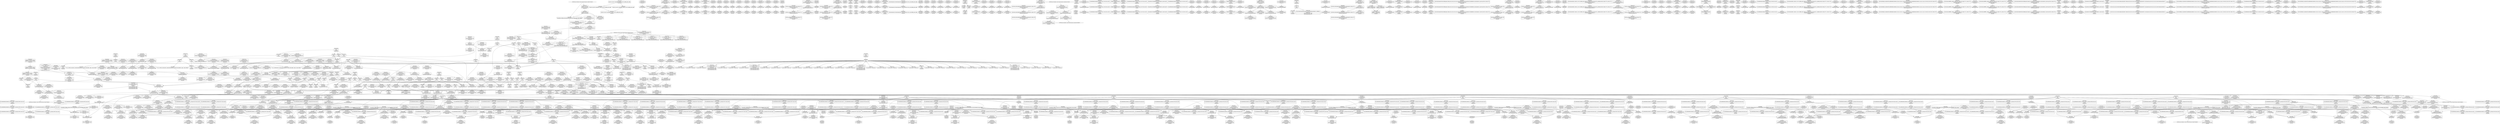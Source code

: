 digraph {
	CE0x3d22c90 [shape=record,shape=Mrecord,label="{CE0x3d22c90|sock_has_perm:tmp1}"]
	CE0x3de4120 [shape=record,shape=Mrecord,label="{CE0x3de4120|_ret_i32_%tmp6,_!dbg_!27716|security/selinux/hooks.c,197}"]
	CE0x3e543f0 [shape=record,shape=Mrecord,label="{CE0x3e543f0|void_(i32*,_i32,_i32*)*_asm_addl_$1,_%gs:$0_,_*m,ri,*m,_dirflag_,_fpsr_,_flags_|*SummSource*}"]
	CE0x3e49c00 [shape=record,shape=Mrecord,label="{CE0x3e49c00|__rcu_read_unlock:bb}"]
	CE0x3dd5bc0 [shape=record,shape=Mrecord,label="{CE0x3dd5bc0|_ret_void,_!dbg_!27717|include/linux/rcupdate.h,245}"]
	CE0x3e039d0 [shape=record,shape=Mrecord,label="{CE0x3e039d0|rcu_lock_release:tmp|*SummSource*}"]
	CE0x3de7d20 [shape=record,shape=Mrecord,label="{CE0x3de7d20|rcu_read_lock:land.lhs.true2}"]
	CE0x3dce620 [shape=record,shape=Mrecord,label="{CE0x3dce620|task_sid:tmp15|security/selinux/hooks.c,208|*SummSource*}"]
	CE0x3de4f20 [shape=record,shape=Mrecord,label="{CE0x3de4f20|GLOBAL:rcu_read_unlock|*Constant*|*SummSink*}"]
	CE0x3e0e4e0 [shape=record,shape=Mrecord,label="{CE0x3e0e4e0|GLOBAL:rcu_read_unlock.__warned|Global_var:rcu_read_unlock.__warned|*SummSink*}"]
	CE0x3d58740 [shape=record,shape=Mrecord,label="{CE0x3d58740|get_current:bb|*SummSink*}"]
	CE0x3dc98e0 [shape=record,shape=Mrecord,label="{CE0x3dc98e0|task_sid:land.lhs.true2|*SummSink*}"]
	CE0x3ddcd00 [shape=record,shape=Mrecord,label="{CE0x3ddcd00|%struct.lockdep_map*_null|*Constant*}"]
	CE0x3dca940 [shape=record,shape=Mrecord,label="{CE0x3dca940|cred_sid:tmp}"]
	CE0x3de5b20 [shape=record,shape=Mrecord,label="{CE0x3de5b20|rcu_read_lock:if.end|*SummSource*}"]
	CE0x3dbf800 [shape=record,shape=Mrecord,label="{CE0x3dbf800|task_sid:tmp|*SummSink*}"]
	CE0x3e06310 [shape=record,shape=Mrecord,label="{CE0x3e06310|i64*_getelementptr_inbounds_(_4_x_i64_,_4_x_i64_*___llvm_gcov_ctr128,_i64_0,_i64_3)|*Constant*|*SummSource*}"]
	CE0x3da5cb0 [shape=record,shape=Mrecord,label="{CE0x3da5cb0|sock_has_perm:sk4|security/selinux/hooks.c,3974|*SummSink*}"]
	CE0x3dc7ff0 [shape=record,shape=Mrecord,label="{CE0x3dc7ff0|task_sid:do.body|*SummSource*}"]
	CE0x3d1d430 [shape=record,shape=Mrecord,label="{CE0x3d1d430|32:_%struct.sock*,_:_CRE_16,24_|*MultipleSource*|security/selinux/hooks.c,4253|Function::selinux_socket_shutdown&Arg::sock::}"]
	CE0x3d24420 [shape=record,shape=Mrecord,label="{CE0x3d24420|sock_has_perm:if.end|*SummSource*}"]
	CE0x3db1030 [shape=record,shape=Mrecord,label="{CE0x3db1030|i64_2|*Constant*|*SummSink*}"]
	CE0x3dc99a0 [shape=record,shape=Mrecord,label="{CE0x3dc99a0|task_sid:if.end}"]
	CE0x3da3ee0 [shape=record,shape=Mrecord,label="{CE0x3da3ee0|sock_has_perm:call6|security/selinux/hooks.c,3976}"]
	CE0x3dc3870 [shape=record,shape=Mrecord,label="{CE0x3dc3870|task_sid:tmp8|security/selinux/hooks.c,208|*SummSource*}"]
	CE0x3d41910 [shape=record,shape=Mrecord,label="{CE0x3d41910|_call_void_mcount()_#3}"]
	CE0x3daa5d0 [shape=record,shape=Mrecord,label="{CE0x3daa5d0|rcu_lock_acquire:entry}"]
	CE0x3dd7610 [shape=record,shape=Mrecord,label="{CE0x3dd7610|rcu_lock_acquire:tmp}"]
	CE0x3df8ad0 [shape=record,shape=Mrecord,label="{CE0x3df8ad0|rcu_read_lock:tmp16|include/linux/rcupdate.h,882|*SummSink*}"]
	CE0x3e09fb0 [shape=record,shape=Mrecord,label="{CE0x3e09fb0|i64*_getelementptr_inbounds_(_4_x_i64_,_4_x_i64_*___llvm_gcov_ctr133,_i64_0,_i64_1)|*Constant*}"]
	CE0x3d25640 [shape=record,shape=Mrecord,label="{CE0x3d25640|sock_has_perm:ad|security/selinux/hooks.c, 3965|*SummSink*}"]
	CE0x3d39980 [shape=record,shape=Mrecord,label="{CE0x3d39980|i32_1|*Constant*|*SummSink*}"]
	CE0x3dfbe80 [shape=record,shape=Mrecord,label="{CE0x3dfbe80|i8_1|*Constant*}"]
	CE0x3dc42c0 [shape=record,shape=Mrecord,label="{CE0x3dc42c0|rcu_read_lock:bb|*SummSource*}"]
	CE0x3dc0bc0 [shape=record,shape=Mrecord,label="{CE0x3dc0bc0|rcu_read_lock:tmp|*SummSink*}"]
	CE0x3de9860 [shape=record,shape=Mrecord,label="{CE0x3de9860|rcu_read_lock:tmp6|include/linux/rcupdate.h,882}"]
	CE0x3dcb690 [shape=record,shape=Mrecord,label="{CE0x3dcb690|i64_3|*Constant*|*SummSink*}"]
	CE0x3e3da60 [shape=record,shape=Mrecord,label="{CE0x3e3da60|rcu_lock_acquire:__here|*SummSource*}"]
	CE0x3dfb940 [shape=record,shape=Mrecord,label="{CE0x3dfb940|rcu_read_lock:tmp18|include/linux/rcupdate.h,882}"]
	CE0x3df50f0 [shape=record,shape=Mrecord,label="{CE0x3df50f0|rcu_read_lock:tmp12|include/linux/rcupdate.h,882}"]
	CE0x3ddab90 [shape=record,shape=Mrecord,label="{CE0x3ddab90|i64*_getelementptr_inbounds_(_4_x_i64_,_4_x_i64_*___llvm_gcov_ctr134,_i64_0,_i64_2)|*Constant*}"]
	CE0x3d58640 [shape=record,shape=Mrecord,label="{CE0x3d58640|get_current:bb|*SummSource*}"]
	CE0x3dc45c0 [shape=record,shape=Mrecord,label="{CE0x3dc45c0|rcu_read_lock:do.body|*SummSource*}"]
	CE0x3dbe300 [shape=record,shape=Mrecord,label="{CE0x3dbe300|rcu_read_lock:call|include/linux/rcupdate.h,882|*SummSource*}"]
	CE0x3dd42b0 [shape=record,shape=Mrecord,label="{CE0x3dd42b0|rcu_lock_release:entry|*SummSource*}"]
	CE0x3ded580 [shape=record,shape=Mrecord,label="{CE0x3ded580|__rcu_read_lock:tmp4|include/linux/rcupdate.h,239|*SummSink*}"]
	CE0x3dceb90 [shape=record,shape=Mrecord,label="{CE0x3dceb90|task_sid:tmp16|security/selinux/hooks.c,208|*SummSink*}"]
	CE0x3e87070 [shape=record,shape=Mrecord,label="{CE0x3e87070|__preempt_count_sub:tmp1|*SummSource*}"]
	CE0x3dfe950 [shape=record,shape=Mrecord,label="{CE0x3dfe950|cred_sid:bb}"]
	CE0x3d519b0 [shape=record,shape=Mrecord,label="{CE0x3d519b0|avc_has_perm:ssid|Function::avc_has_perm&Arg::ssid::|*SummSource*}"]
	CE0x3e03250 [shape=record,shape=Mrecord,label="{CE0x3e03250|_ret_void,_!dbg_!27719|./arch/x86/include/asm/preempt.h,73|*SummSink*}"]
	CE0x3e03750 [shape=record,shape=Mrecord,label="{CE0x3e03750|i64*_getelementptr_inbounds_(_4_x_i64_,_4_x_i64_*___llvm_gcov_ctr130,_i64_0,_i64_1)|*Constant*|*SummSource*}"]
	CE0x3de3b50 [shape=record,shape=Mrecord,label="{CE0x3de3b50|cred_sid:entry|*SummSource*}"]
	CE0x3d429b0 [shape=record,shape=Mrecord,label="{CE0x3d429b0|_ret_void,_!dbg_!27735|include/linux/rcupdate.h,884}"]
	CE0x3d26980 [shape=record,shape=Mrecord,label="{CE0x3d26980|task_sid:bb|*SummSink*}"]
	CE0x3dc13e0 [shape=record,shape=Mrecord,label="{CE0x3dc13e0|cred_sid:tmp1|*SummSource*}"]
	CE0x3de2f50 [shape=record,shape=Mrecord,label="{CE0x3de2f50|task_sid:tmp27|security/selinux/hooks.c,208|*SummSink*}"]
	CE0x3dfeb40 [shape=record,shape=Mrecord,label="{CE0x3dfeb40|cred_sid:bb|*SummSink*}"]
	CE0x3d20590 [shape=record,shape=Mrecord,label="{CE0x3d20590|selinux_socket_shutdown:tmp|*SummSource*}"]
	CE0x3dff640 [shape=record,shape=Mrecord,label="{CE0x3dff640|rcu_read_unlock:tmp15|include/linux/rcupdate.h,933|*SummSource*}"]
	CE0x3daf1a0 [shape=record,shape=Mrecord,label="{CE0x3daf1a0|i32_8|*Constant*}"]
	CE0x3e36420 [shape=record,shape=Mrecord,label="{CE0x3e36420|i64*_getelementptr_inbounds_(_4_x_i64_,_4_x_i64_*___llvm_gcov_ctr128,_i64_0,_i64_1)|*Constant*}"]
	CE0x3d35f80 [shape=record,shape=Mrecord,label="{CE0x3d35f80|task_sid:tmp6|security/selinux/hooks.c,208|*SummSource*}"]
	CE0x3daff70 [shape=record,shape=Mrecord,label="{CE0x3daff70|16:_i32,_24:_i16,_:_CRE_24,26_|*MultipleSource*|*LoadInst*|security/selinux/hooks.c,3964|security/selinux/hooks.c,3964|security/selinux/hooks.c,3969}"]
	CE0x3daaf40 [shape=record,shape=Mrecord,label="{CE0x3daaf40|8:_%struct.sock*,_:_SCME_26,27_}"]
	CE0x3dd0a20 [shape=record,shape=Mrecord,label="{CE0x3dd0a20|i32_208|*Constant*}"]
	CE0x3d9f570 [shape=record,shape=Mrecord,label="{CE0x3d9f570|__preempt_count_sub:tmp|*SummSink*}"]
	CE0x3d1c0c0 [shape=record,shape=Mrecord,label="{CE0x3d1c0c0|selinux_socket_shutdown:call1|security/selinux/hooks.c,4253|*SummSink*}"]
	CE0x3e48b10 [shape=record,shape=Mrecord,label="{CE0x3e48b10|i64*_getelementptr_inbounds_(_4_x_i64_,_4_x_i64_*___llvm_gcov_ctr134,_i64_0,_i64_3)|*Constant*|*SummSink*}"]
	CE0x3df5590 [shape=record,shape=Mrecord,label="{CE0x3df5590|rcu_read_lock:call3|include/linux/rcupdate.h,882}"]
	CE0x3d70f00 [shape=record,shape=Mrecord,label="{CE0x3d70f00|sock_has_perm:tmp14|security/selinux/hooks.c,3972|*SummSink*}"]
	CE0x3e09650 [shape=record,shape=Mrecord,label="{CE0x3e09650|rcu_read_unlock:if.then|*SummSource*}"]
	CE0x3e4cde0 [shape=record,shape=Mrecord,label="{CE0x3e4cde0|rcu_lock_acquire:bb|*SummSource*}"]
	CE0x3e506d0 [shape=record,shape=Mrecord,label="{CE0x3e506d0|rcu_lock_release:__here|*SummSource*}"]
	CE0x3d31370 [shape=record,shape=Mrecord,label="{CE0x3d31370|GLOBAL:lock_release|*Constant*|*SummSink*}"]
	CE0x3de6780 [shape=record,shape=Mrecord,label="{CE0x3de6780|GLOBAL:rcu_read_lock.__warned|Global_var:rcu_read_lock.__warned|*SummSource*}"]
	CE0x3dbeb30 [shape=record,shape=Mrecord,label="{CE0x3dbeb30|cred_sid:tmp2|*SummSink*}"]
	CE0x3d286e0 [shape=record,shape=Mrecord,label="{CE0x3d286e0|%struct.task_struct*_(%struct.task_struct**)*_asm_movq_%gs:$_1:P_,$0_,_r,im,_dirflag_,_fpsr_,_flags_|*SummSink*}"]
	CE0x3dcaee0 [shape=record,shape=Mrecord,label="{CE0x3dcaee0|task_sid:if.then|*SummSink*}"]
	CE0x3d734e0 [shape=record,shape=Mrecord,label="{CE0x3d734e0|sock_has_perm:tmp18|security/selinux/hooks.c,3977|*SummSink*}"]
	CE0x3d35350 [shape=record,shape=Mrecord,label="{CE0x3d35350|rcu_read_unlock:bb|*SummSource*}"]
	CE0x3e001d0 [shape=record,shape=Mrecord,label="{CE0x3e001d0|rcu_read_unlock:tmp14|include/linux/rcupdate.h,933}"]
	CE0x3e36570 [shape=record,shape=Mrecord,label="{CE0x3e36570|__rcu_read_lock:bb}"]
	CE0x3d39a90 [shape=record,shape=Mrecord,label="{CE0x3d39a90|sock_has_perm:net|security/selinux/hooks.c, 3966}"]
	CE0x3e0d930 [shape=record,shape=Mrecord,label="{CE0x3e0d930|GLOBAL:rcu_read_unlock.__warned|Global_var:rcu_read_unlock.__warned|*SummSource*}"]
	CE0x3d3ce90 [shape=record,shape=Mrecord,label="{CE0x3d3ce90|sock_has_perm:if.then|*SummSource*}"]
	CE0x3dc50c0 [shape=record,shape=Mrecord,label="{CE0x3dc50c0|task_sid:tmp8|security/selinux/hooks.c,208}"]
	CE0x3d728d0 [shape=record,shape=Mrecord,label="{CE0x3d728d0|sock_has_perm:retval.0}"]
	CE0x3dd6390 [shape=record,shape=Mrecord,label="{CE0x3dd6390|__rcu_read_lock:do.body|*SummSink*}"]
	CE0x584a3f0 [shape=record,shape=Mrecord,label="{CE0x584a3f0|sock_has_perm:sk|Function::sock_has_perm&Arg::sk::|*SummSink*}"]
	CE0x3e4cd70 [shape=record,shape=Mrecord,label="{CE0x3e4cd70|_call_void_mcount()_#3|*SummSink*}"]
	CE0x3dabe20 [shape=record,shape=Mrecord,label="{CE0x3dabe20|8:_%struct.sock*,_:_SCME_39,40_}"]
	CE0x3d19fc0 [shape=record,shape=Mrecord,label="{CE0x3d19fc0|32:_%struct.sock*,_:_CRE_40,48_|*MultipleSource*|security/selinux/hooks.c,4253|Function::selinux_socket_shutdown&Arg::sock::}"]
	CE0x3db55d0 [shape=record,shape=Mrecord,label="{CE0x3db55d0|__preempt_count_sub:tmp3|*SummSource*}"]
	CE0x3e034c0 [shape=record,shape=Mrecord,label="{CE0x3e034c0|i64*_getelementptr_inbounds_(_4_x_i64_,_4_x_i64_*___llvm_gcov_ctr130,_i64_0,_i64_1)|*Constant*}"]
	CE0x3dbe370 [shape=record,shape=Mrecord,label="{CE0x3dbe370|rcu_read_lock:call|include/linux/rcupdate.h,882|*SummSink*}"]
	CE0x3e4a910 [shape=record,shape=Mrecord,label="{CE0x3e4a910|i8*_undef|*Constant*|*SummSource*}"]
	CE0x3dfe9c0 [shape=record,shape=Mrecord,label="{CE0x3dfe9c0|cred_sid:bb|*SummSource*}"]
	CE0x3e06720 [shape=record,shape=Mrecord,label="{CE0x3e06720|rcu_read_unlock:tmp1}"]
	CE0x3da5440 [shape=record,shape=Mrecord,label="{CE0x3da5440|sock_has_perm:net3|security/selinux/hooks.c,3974|*SummSink*}"]
	CE0x3d64510 [shape=record,shape=Mrecord,label="{CE0x3d64510|task_sid:tobool1|security/selinux/hooks.c,208|*SummSink*}"]
	CE0x3d20c70 [shape=record,shape=Mrecord,label="{CE0x3d20c70|32:_%struct.sock*,_:_CRE_4,6_|*MultipleSource*|security/selinux/hooks.c,4253|Function::selinux_socket_shutdown&Arg::sock::}"]
	CE0x3db57b0 [shape=record,shape=Mrecord,label="{CE0x3db57b0|__preempt_count_add:tmp4|./arch/x86/include/asm/preempt.h,72}"]
	CE0x3e125d0 [shape=record,shape=Mrecord,label="{CE0x3e125d0|rcu_read_unlock:tmp20|include/linux/rcupdate.h,933}"]
	CE0x3dff390 [shape=record,shape=Mrecord,label="{CE0x3dff390|rcu_read_unlock:tmp16|include/linux/rcupdate.h,933}"]
	CE0x3dd5310 [shape=record,shape=Mrecord,label="{CE0x3dd5310|GLOBAL:__rcu_read_unlock|*Constant*|*SummSink*}"]
	CE0x3df8f50 [shape=record,shape=Mrecord,label="{CE0x3df8f50|i64*_getelementptr_inbounds_(_11_x_i64_,_11_x_i64_*___llvm_gcov_ctr127,_i64_0,_i64_8)|*Constant*|*SummSource*}"]
	CE0x3e098a0 [shape=record,shape=Mrecord,label="{CE0x3e098a0|rcu_read_unlock:if.end}"]
	CE0x3e4e820 [shape=record,shape=Mrecord,label="{CE0x3e4e820|_call_void_mcount()_#3}"]
	CE0x3d3aa20 [shape=record,shape=Mrecord,label="{CE0x3d3aa20|selinux_socket_shutdown:call|security/selinux/hooks.c,4253}"]
	CE0x3dd2100 [shape=record,shape=Mrecord,label="{CE0x3dd2100|task_sid:tmp19|security/selinux/hooks.c,208|*SummSink*}"]
	CE0x3dc8cb0 [shape=record,shape=Mrecord,label="{CE0x3dc8cb0|_call_void_mcount()_#3|*SummSink*}"]
	CE0x3dde880 [shape=record,shape=Mrecord,label="{CE0x3dde880|i64*_getelementptr_inbounds_(_4_x_i64_,_4_x_i64_*___llvm_gcov_ctr128,_i64_0,_i64_1)|*Constant*|*SummSource*}"]
	CE0x3d268b0 [shape=record,shape=Mrecord,label="{CE0x3d268b0|task_sid:bb|*SummSource*}"]
	CE0x3e04010 [shape=record,shape=Mrecord,label="{CE0x3e04010|rcu_lock_acquire:tmp5|include/linux/rcupdate.h,418|*SummSource*}"]
	CE0x3d26f90 [shape=record,shape=Mrecord,label="{CE0x3d26f90|avc_has_perm:tclass|Function::avc_has_perm&Arg::tclass::|*SummSink*}"]
	CE0x3e08250 [shape=record,shape=Mrecord,label="{CE0x3e08250|rcu_read_unlock:tmp4|include/linux/rcupdate.h,933|*SummSource*}"]
	CE0x3dc9700 [shape=record,shape=Mrecord,label="{CE0x3dc9700|rcu_read_lock:tmp3}"]
	CE0x3e50c60 [shape=record,shape=Mrecord,label="{CE0x3e50c60|__rcu_read_unlock:tmp1|*SummSource*}"]
	CE0x3da3660 [shape=record,shape=Mrecord,label="{CE0x3da3660|sock_has_perm:u|security/selinux/hooks.c,3973|*SummSink*}"]
	CE0x3daf260 [shape=record,shape=Mrecord,label="{CE0x3daf260|i32_8|*Constant*|*SummSource*}"]
	CE0x3dc8090 [shape=record,shape=Mrecord,label="{CE0x3dc8090|task_sid:do.body|*SummSink*}"]
	CE0x3d69ce0 [shape=record,shape=Mrecord,label="{CE0x3d69ce0|_call_void_mcount()_#3|*SummSink*}"]
	CE0x3de1d00 [shape=record,shape=Mrecord,label="{CE0x3de1d00|__preempt_count_add:tmp5|./arch/x86/include/asm/preempt.h,72}"]
	CE0x3dd3820 [shape=record,shape=Mrecord,label="{CE0x3dd3820|_call_void_rcu_lock_release(%struct.lockdep_map*_rcu_lock_map)_#10,_!dbg_!27733|include/linux/rcupdate.h,935|*SummSource*}"]
	CE0x3d5f400 [shape=record,shape=Mrecord,label="{CE0x3d5f400|i32_65536|*Constant*|*SummSink*}"]
	CE0x3e0ce90 [shape=record,shape=Mrecord,label="{CE0x3e0ce90|rcu_read_unlock:land.lhs.true2}"]
	CE0x3dd1430 [shape=record,shape=Mrecord,label="{CE0x3dd1430|i8*_getelementptr_inbounds_(_41_x_i8_,_41_x_i8_*_.str44,_i32_0,_i32_0)|*Constant*}"]
	CE0x3da6440 [shape=record,shape=Mrecord,label="{CE0x3da6440|sock_has_perm:sid5|security/selinux/hooks.c,3976|*SummSink*}"]
	CE0x3d3f9b0 [shape=record,shape=Mrecord,label="{CE0x3d3f9b0|get_current:tmp}"]
	CE0x3e07460 [shape=record,shape=Mrecord,label="{CE0x3e07460|GLOBAL:__preempt_count_add|*Constant*|*SummSource*}"]
	CE0x3d201e0 [shape=record,shape=Mrecord,label="{CE0x3d201e0|selinux_socket_shutdown:tmp1|*SummSource*}"]
	CE0x3dffb70 [shape=record,shape=Mrecord,label="{CE0x3dffb70|i64*_getelementptr_inbounds_(_4_x_i64_,_4_x_i64_*___llvm_gcov_ctr130,_i64_0,_i64_2)|*Constant*|*SummSource*}"]
	CE0x3e073f0 [shape=record,shape=Mrecord,label="{CE0x3e073f0|GLOBAL:__preempt_count_add|*Constant*|*SummSink*}"]
	CE0x3e038f0 [shape=record,shape=Mrecord,label="{CE0x3e038f0|rcu_lock_release:tmp}"]
	CE0x3d982c0 [shape=record,shape=Mrecord,label="{CE0x3d982c0|task_sid:tmp25|security/selinux/hooks.c,208}"]
	CE0x3dcafa0 [shape=record,shape=Mrecord,label="{CE0x3dcafa0|task_sid:land.lhs.true2}"]
	CE0x3de28d0 [shape=record,shape=Mrecord,label="{CE0x3de28d0|__rcu_read_unlock:tmp2}"]
	CE0x3dd1af0 [shape=record,shape=Mrecord,label="{CE0x3dd1af0|task_sid:tmp18|security/selinux/hooks.c,208|*SummSource*}"]
	CE0x3dad570 [shape=record,shape=Mrecord,label="{CE0x3dad570|GLOBAL:task_sid|*Constant*|*SummSource*}"]
	CE0x3d5f2d0 [shape=record,shape=Mrecord,label="{CE0x3d5f2d0|i32_65536|*Constant*|*SummSource*}"]
	CE0x3e4f7d0 [shape=record,shape=Mrecord,label="{CE0x3e4f7d0|rcu_lock_release:tmp5|include/linux/rcupdate.h,423|*SummSource*}"]
	CE0x3daf470 [shape=record,shape=Mrecord,label="{CE0x3daf470|sock_has_perm:call|security/selinux/hooks.c,3967|*SummSource*}"]
	CE0x3d9baf0 [shape=record,shape=Mrecord,label="{CE0x3d9baf0|i64*_getelementptr_inbounds_(_4_x_i64_,_4_x_i64_*___llvm_gcov_ctr134,_i64_0,_i64_3)|*Constant*|*SummSource*}"]
	CE0x3dce690 [shape=record,shape=Mrecord,label="{CE0x3dce690|task_sid:tmp15|security/selinux/hooks.c,208|*SummSink*}"]
	CE0x3d26e60 [shape=record,shape=Mrecord,label="{CE0x3d26e60|avc_has_perm:tclass|Function::avc_has_perm&Arg::tclass::|*SummSource*}"]
	CE0x3dad120 [shape=record,shape=Mrecord,label="{CE0x3dad120|8:_%struct.sock*,_:_SCME_55,56_}"]
	CE0x3e11690 [shape=record,shape=Mrecord,label="{CE0x3e11690|i8*_getelementptr_inbounds_(_44_x_i8_,_44_x_i8_*_.str47,_i32_0,_i32_0)|*Constant*|*SummSource*}"]
	CE0x3dbc620 [shape=record,shape=Mrecord,label="{CE0x3dbc620|task_sid:tmp3|*SummSink*}"]
	CE0x3e0b830 [shape=record,shape=Mrecord,label="{CE0x3e0b830|rcu_read_unlock:tmp11|include/linux/rcupdate.h,933|*SummSource*}"]
	CE0x3ddd7b0 [shape=record,shape=Mrecord,label="{CE0x3ddd7b0|i64_ptrtoint_(i8*_blockaddress(_rcu_lock_acquire,_%__here)_to_i64)|*Constant*|*SummSource*}"]
	CE0x3dd0540 [shape=record,shape=Mrecord,label="{CE0x3dd0540|i8*_getelementptr_inbounds_(_25_x_i8_,_25_x_i8_*_.str3,_i32_0,_i32_0)|*Constant*|*SummSource*}"]
	CE0x3dde160 [shape=record,shape=Mrecord,label="{CE0x3dde160|rcu_lock_acquire:tmp6|*SummSink*}"]
	CE0x3dc72c0 [shape=record,shape=Mrecord,label="{CE0x3dc72c0|rcu_read_lock:if.then|*SummSink*}"]
	CE0x3e10c70 [shape=record,shape=Mrecord,label="{CE0x3e10c70|i64*_getelementptr_inbounds_(_11_x_i64_,_11_x_i64_*___llvm_gcov_ctr132,_i64_0,_i64_8)|*Constant*}"]
	CE0x3e6b750 [shape=record,shape=Mrecord,label="{CE0x3e6b750|__preempt_count_add:tmp|*SummSource*}"]
	CE0x3dff500 [shape=record,shape=Mrecord,label="{CE0x3dff500|rcu_read_unlock:tmp16|include/linux/rcupdate.h,933|*SummSource*}"]
	CE0x3dbd970 [shape=record,shape=Mrecord,label="{CE0x3dbd970|task_sid:tmp13|security/selinux/hooks.c,208|*SummSource*}"]
	CE0x3da9f80 [shape=record,shape=Mrecord,label="{CE0x3da9f80|sock_has_perm:tmp10|security/selinux/hooks.c,3969|*SummSink*}"]
	CE0x3d1a960 [shape=record,shape=Mrecord,label="{CE0x3d1a960|sock_has_perm:entry|*SummSink*}"]
	CE0x3dfe120 [shape=record,shape=Mrecord,label="{CE0x3dfe120|rcu_read_lock:tmp22|include/linux/rcupdate.h,884|*SummSource*}"]
	CE0x3ddaf90 [shape=record,shape=Mrecord,label="{CE0x3ddaf90|i64*_getelementptr_inbounds_(_4_x_i64_,_4_x_i64_*___llvm_gcov_ctr134,_i64_0,_i64_1)|*Constant*|*SummSource*}"]
	CE0x3dd8070 [shape=record,shape=Mrecord,label="{CE0x3dd8070|_call_void_mcount()_#3|*SummSink*}"]
	CE0x3de1560 [shape=record,shape=Mrecord,label="{CE0x3de1560|rcu_lock_release:tmp7}"]
	CE0x3e07c70 [shape=record,shape=Mrecord,label="{CE0x3e07c70|_call_void_mcount()_#3|*SummSink*}"]
	CE0x3dbbd90 [shape=record,shape=Mrecord,label="{CE0x3dbbd90|_ret_void,_!dbg_!27735|include/linux/rcupdate.h,884|*SummSink*}"]
	CE0x3dd02f0 [shape=record,shape=Mrecord,label="{CE0x3dd02f0|i8*_getelementptr_inbounds_(_25_x_i8_,_25_x_i8_*_.str3,_i32_0,_i32_0)|*Constant*}"]
	CE0x3e0f710 [shape=record,shape=Mrecord,label="{CE0x3e0f710|i64*_getelementptr_inbounds_(_4_x_i64_,_4_x_i64_*___llvm_gcov_ctr133,_i64_0,_i64_0)|*Constant*|*SummSink*}"]
	CE0x3e8d260 [shape=record,shape=Mrecord,label="{CE0x3e8d260|_call_void_mcount()_#3}"]
	CE0x3db6ac0 [shape=record,shape=Mrecord,label="{CE0x3db6ac0|i64_5|*Constant*}"]
	CE0x3e0ade0 [shape=record,shape=Mrecord,label="{CE0x3e0ade0|GLOBAL:__preempt_count_sub|*Constant*|*SummSource*}"]
	CE0x3dadbf0 [shape=record,shape=Mrecord,label="{CE0x3dadbf0|task_sid:task|Function::task_sid&Arg::task::|*SummSource*}"]
	CE0x3d35d00 [shape=record,shape=Mrecord,label="{CE0x3d35d00|GLOBAL:__llvm_gcov_ctr126|Global_var:__llvm_gcov_ctr126|*SummSink*}"]
	CE0x3de99d0 [shape=record,shape=Mrecord,label="{CE0x3de99d0|rcu_read_lock:tmp5|include/linux/rcupdate.h,882|*SummSink*}"]
	CE0x3e05740 [shape=record,shape=Mrecord,label="{CE0x3e05740|i64*_getelementptr_inbounds_(_11_x_i64_,_11_x_i64_*___llvm_gcov_ctr132,_i64_0,_i64_0)|*Constant*|*SummSink*}"]
	CE0x3e49350 [shape=record,shape=Mrecord,label="{CE0x3e49350|__rcu_read_unlock:do.body|*SummSink*}"]
	CE0x3dbca20 [shape=record,shape=Mrecord,label="{CE0x3dbca20|i64*_getelementptr_inbounds_(_11_x_i64_,_11_x_i64_*___llvm_gcov_ctr127,_i64_0,_i64_1)|*Constant*|*SummSource*}"]
	CE0x3dcc1d0 [shape=record,shape=Mrecord,label="{CE0x3dcc1d0|GLOBAL:rcu_lock_map|Global_var:rcu_lock_map}"]
	CE0x3da43d0 [shape=record,shape=Mrecord,label="{CE0x3da43d0|sock_has_perm:tmp17|security/selinux/hooks.c,3976|*SummSource*}"]
	CE0x3d617f0 [shape=record,shape=Mrecord,label="{CE0x3d617f0|GLOBAL:current_task|Global_var:current_task|*SummSource*}"]
	CE0x3d66b20 [shape=record,shape=Mrecord,label="{CE0x3d66b20|8:_%struct.sock*,_:_SCME_18,20_|*MultipleSource*|security/selinux/hooks.c, 3966|security/selinux/hooks.c,3966|security/selinux/hooks.c,3966}"]
	CE0x3d3f870 [shape=record,shape=Mrecord,label="{CE0x3d3f870|get_current:tmp2|*SummSink*}"]
	CE0x3e12ef0 [shape=record,shape=Mrecord,label="{CE0x3e12ef0|i64*_getelementptr_inbounds_(_11_x_i64_,_11_x_i64_*___llvm_gcov_ctr132,_i64_0,_i64_10)|*Constant*}"]
	CE0x3dde5c0 [shape=record,shape=Mrecord,label="{CE0x3dde5c0|rcu_lock_acquire:tmp7|*SummSource*}"]
	CE0x3dc3620 [shape=record,shape=Mrecord,label="{CE0x3dc3620|cred_sid:tmp6|security/selinux/hooks.c,197}"]
	CE0x3dd7330 [shape=record,shape=Mrecord,label="{CE0x3dd7330|rcu_lock_release:tmp3}"]
	CE0x3dda110 [shape=record,shape=Mrecord,label="{CE0x3dda110|i64*_getelementptr_inbounds_(_4_x_i64_,_4_x_i64_*___llvm_gcov_ctr129,_i64_0,_i64_1)|*Constant*|*SummSink*}"]
	CE0x3df59f0 [shape=record,shape=Mrecord,label="{CE0x3df59f0|rcu_read_lock:call3|include/linux/rcupdate.h,882|*SummSink*}"]
	CE0x3d39e30 [shape=record,shape=Mrecord,label="{CE0x3d39e30|sock_has_perm:tmp|*SummSource*}"]
	CE0x3d64ec0 [shape=record,shape=Mrecord,label="{CE0x3d64ec0|rcu_read_lock:do.body|*SummSink*}"]
	CE0x3e08a00 [shape=record,shape=Mrecord,label="{CE0x3e08a00|__preempt_count_add:val|Function::__preempt_count_add&Arg::val::}"]
	CE0x3d9f400 [shape=record,shape=Mrecord,label="{CE0x3d9f400|i64*_getelementptr_inbounds_(_4_x_i64_,_4_x_i64_*___llvm_gcov_ctr129,_i64_0,_i64_0)|*Constant*|*SummSource*}"]
	CE0x3db0170 [shape=record,shape=Mrecord,label="{CE0x3db0170|sock_has_perm:tmp6|security/selinux/hooks.c,3969}"]
	CE0x3e0c550 [shape=record,shape=Mrecord,label="{CE0x3e0c550|rcu_lock_acquire:tmp3}"]
	CE0x3d66c80 [shape=record,shape=Mrecord,label="{CE0x3d66c80|i64_1|*Constant*}"]
	CE0x3d587b0 [shape=record,shape=Mrecord,label="{CE0x3d587b0|i64*_getelementptr_inbounds_(_2_x_i64_,_2_x_i64_*___llvm_gcov_ctr98,_i64_0,_i64_0)|*Constant*|*SummSink*}"]
	CE0x3da7770 [shape=record,shape=Mrecord,label="{CE0x3da7770|sock_has_perm:call6|security/selinux/hooks.c,3976|*SummSink*}"]
	CE0x3dab170 [shape=record,shape=Mrecord,label="{CE0x3dab170|8:_%struct.sock*,_:_SCME_28,29_}"]
	CE0x3da5b30 [shape=record,shape=Mrecord,label="{CE0x3da5b30|sock_has_perm:sk4|security/selinux/hooks.c,3974|*SummSource*}"]
	CE0x3d31a70 [shape=record,shape=Mrecord,label="{CE0x3d31a70|selinux_socket_shutdown:tmp3|*SummSink*}"]
	CE0x3d3b380 [shape=record,shape=Mrecord,label="{CE0x3d3b380|rcu_lock_acquire:indirectgoto|*SummSource*}"]
	CE0x3da3520 [shape=record,shape=Mrecord,label="{CE0x3da3520|i8_2|*Constant*|*SummSource*}"]
	CE0x3dbe550 [shape=record,shape=Mrecord,label="{CE0x3dbe550|task_sid:tmp5|security/selinux/hooks.c,208}"]
	CE0x3df5420 [shape=record,shape=Mrecord,label="{CE0x3df5420|rcu_read_lock:tmp12|include/linux/rcupdate.h,882|*SummSink*}"]
	CE0x3dda8c0 [shape=record,shape=Mrecord,label="{CE0x3dda8c0|_call_void_mcount()_#3}"]
	CE0x3da36d0 [shape=record,shape=Mrecord,label="{CE0x3da36d0|i8_2|*Constant*|*SummSink*}"]
	CE0x3dc2b90 [shape=record,shape=Mrecord,label="{CE0x3dc2b90|COLLAPSED:_GCMRE___llvm_gcov_ctr126_internal_global_13_x_i64_zeroinitializer:_elem_0:default:}"]
	CE0x3d9fa40 [shape=record,shape=Mrecord,label="{CE0x3d9fa40|__preempt_count_sub:tmp}"]
	CE0x3dd7510 [shape=record,shape=Mrecord,label="{CE0x3dd7510|rcu_lock_release:tmp3|*SummSource*}"]
	CE0x3db1110 [shape=record,shape=Mrecord,label="{CE0x3db1110|sock_has_perm:tmp7|security/selinux/hooks.c,3969}"]
	CE0x3e6f580 [shape=record,shape=Mrecord,label="{CE0x3e6f580|__preempt_count_sub:do.body|*SummSink*}"]
	CE0x3dbe200 [shape=record,shape=Mrecord,label="{CE0x3dbe200|_ret_void,_!dbg_!27717|include/linux/rcupdate.h,419|*SummSink*}"]
	CE0x3ddd670 [shape=record,shape=Mrecord,label="{CE0x3ddd670|i64_ptrtoint_(i8*_blockaddress(_rcu_lock_acquire,_%__here)_to_i64)|*Constant*}"]
	CE0x3de86e0 [shape=record,shape=Mrecord,label="{CE0x3de86e0|rcu_lock_acquire:tmp1|*SummSource*}"]
	CE0x3de7fa0 [shape=record,shape=Mrecord,label="{CE0x3de7fa0|0:_i32,_4:_i32,_8:_i32,_12:_i32,_:_CMRE_4,8_|*MultipleSource*|security/selinux/hooks.c,196|*LoadInst*|security/selinux/hooks.c,196|security/selinux/hooks.c,197}"]
	CE0x3e4be70 [shape=record,shape=Mrecord,label="{CE0x3e4be70|GLOBAL:__preempt_count|Global_var:__preempt_count|*SummSource*}"]
	CE0x3e491c0 [shape=record,shape=Mrecord,label="{CE0x3e491c0|__preempt_count_add:do.body}"]
	CE0x3d3f800 [shape=record,shape=Mrecord,label="{CE0x3d3f800|get_current:tmp2}"]
	CE0x3dc6340 [shape=record,shape=Mrecord,label="{CE0x3dc6340|GLOBAL:rcu_lock_acquire|*Constant*}"]
	CE0x3e087c0 [shape=record,shape=Mrecord,label="{CE0x3e087c0|rcu_read_unlock:land.lhs.true|*SummSource*}"]
	CE0x3e4d230 [shape=record,shape=Mrecord,label="{CE0x3e4d230|__rcu_read_lock:tmp3}"]
	CE0x3e49230 [shape=record,shape=Mrecord,label="{CE0x3e49230|__rcu_read_unlock:tmp7|include/linux/rcupdate.h,245}"]
	CE0x3da67e0 [shape=record,shape=Mrecord,label="{CE0x3da67e0|sock_has_perm:sclass|security/selinux/hooks.c,3976|*SummSink*}"]
	CE0x3e4b190 [shape=record,shape=Mrecord,label="{CE0x3e4b190|i8*_undef|*Constant*|*SummSink*}"]
	CE0x3dd1d00 [shape=record,shape=Mrecord,label="{CE0x3dd1d00|task_sid:tmp18|security/selinux/hooks.c,208|*SummSink*}"]
	CE0x3d2a7a0 [shape=record,shape=Mrecord,label="{CE0x3d2a7a0|selinux_socket_shutdown:tmp3|*SummSource*}"]
	CE0x3e05ed0 [shape=record,shape=Mrecord,label="{CE0x3e05ed0|rcu_read_unlock:tmp3|*SummSource*}"]
	CE0x3e6b460 [shape=record,shape=Mrecord,label="{CE0x3e6b460|__preempt_count_sub:entry|*SummSink*}"]
	CE0x3d20640 [shape=record,shape=Mrecord,label="{CE0x3d20640|get_current:entry|*SummSource*}"]
	CE0x3de35b0 [shape=record,shape=Mrecord,label="{CE0x3de35b0|GLOBAL:cred_sid|*Constant*|*SummSource*}"]
	CE0x3da8430 [shape=record,shape=Mrecord,label="{CE0x3da8430|0:_i8,_:_GCMR_rcu_read_lock.__warned_internal_global_i8_0,_section_.data.unlikely_,_align_1:_elem_0:default:}"]
	CE0x3dd6ba0 [shape=record,shape=Mrecord,label="{CE0x3dd6ba0|_call_void_lock_acquire(%struct.lockdep_map*_%map,_i32_0,_i32_0,_i32_2,_i32_0,_%struct.lockdep_map*_null,_i64_ptrtoint_(i8*_blockaddress(_rcu_lock_acquire,_%__here)_to_i64))_#10,_!dbg_!27716|include/linux/rcupdate.h,418|*SummSink*}"]
	CE0x3da5760 [shape=record,shape=Mrecord,label="{CE0x3da5760|sock_has_perm:tmp15|security/selinux/hooks.c,3974|*SummSource*}"]
	CE0x3d21090 [shape=record,shape=Mrecord,label="{CE0x3d21090|i32_0|*Constant*|*SummSink*}"]
	CE0x3de9750 [shape=record,shape=Mrecord,label="{CE0x3de9750|rcu_read_lock:tmp5|include/linux/rcupdate.h,882|*SummSource*}"]
	CE0x3d342d0 [shape=record,shape=Mrecord,label="{CE0x3d342d0|_call_void_rcu_read_lock()_#10,_!dbg_!27712|security/selinux/hooks.c,207}"]
	CE0x3e0daa0 [shape=record,shape=Mrecord,label="{CE0x3e0daa0|rcu_lock_release:tmp|*SummSink*}"]
	CE0x3ddb360 [shape=record,shape=Mrecord,label="{CE0x3ddb360|i64*_getelementptr_inbounds_(_4_x_i64_,_4_x_i64_*___llvm_gcov_ctr135,_i64_0,_i64_3)|*Constant*|*SummSource*}"]
	CE0x3de55f0 [shape=record,shape=Mrecord,label="{CE0x3de55f0|_ret_void,_!dbg_!27735|include/linux/rcupdate.h,938|*SummSource*}"]
	CE0x3dbd020 [shape=record,shape=Mrecord,label="{CE0x3dbd020|rcu_read_lock:entry|*SummSink*}"]
	CE0x3dccb40 [shape=record,shape=Mrecord,label="{CE0x3dccb40|rcu_read_unlock:tmp1|*SummSink*}"]
	CE0x3e3a6a0 [shape=record,shape=Mrecord,label="{CE0x3e3a6a0|i64*_getelementptr_inbounds_(_4_x_i64_,_4_x_i64_*___llvm_gcov_ctr135,_i64_0,_i64_2)|*Constant*}"]
	CE0x3dbfce0 [shape=record,shape=Mrecord,label="{CE0x3dbfce0|_ret_void,_!dbg_!27717|include/linux/rcupdate.h,240}"]
	CE0x3db6810 [shape=record,shape=Mrecord,label="{CE0x3db6810|i64_4|*Constant*}"]
	CE0x3d3a3d0 [shape=record,shape=Mrecord,label="{CE0x3d3a3d0|sock_has_perm:tmp8|security/selinux/hooks.c,3969|*SummSink*}"]
	CE0x3dcc980 [shape=record,shape=Mrecord,label="{CE0x3dcc980|rcu_read_unlock:tmp1|*SummSource*}"]
	CE0x3e6f700 [shape=record,shape=Mrecord,label="{CE0x3e6f700|__preempt_count_sub:do.end|*SummSink*}"]
	CE0x3de6f10 [shape=record,shape=Mrecord,label="{CE0x3de6f10|cred_sid:sid|security/selinux/hooks.c,197|*SummSource*}"]
	CE0x3de3ce0 [shape=record,shape=Mrecord,label="{CE0x3de3ce0|cred_sid:entry|*SummSink*}"]
	CE0x3e06020 [shape=record,shape=Mrecord,label="{CE0x3e06020|_call_void_mcount()_#3}"]
	CE0x3d640d0 [shape=record,shape=Mrecord,label="{CE0x3d640d0|rcu_read_unlock:do.body|*SummSource*}"]
	CE0x3dad7d0 [shape=record,shape=Mrecord,label="{CE0x3dad7d0|task_sid:entry}"]
	CE0x3d9ed10 [shape=record,shape=Mrecord,label="{CE0x3d9ed10|__preempt_count_sub:tmp5|./arch/x86/include/asm/preempt.h,77|*SummSink*}"]
	CE0x3e47330 [shape=record,shape=Mrecord,label="{CE0x3e47330|__preempt_count_sub:tmp5|./arch/x86/include/asm/preempt.h,77|*SummSource*}"]
	CE0x3e07f60 [shape=record,shape=Mrecord,label="{CE0x3e07f60|rcu_read_unlock:tobool|include/linux/rcupdate.h,933|*SummSource*}"]
	CE0x3db44e0 [shape=record,shape=Mrecord,label="{CE0x3db44e0|_call_void_asm_addl_$1,_%gs:$0_,_*m,ri,*m,_dirflag_,_fpsr_,_flags_(i32*___preempt_count,_i32_%val,_i32*___preempt_count)_#3,_!dbg_!27714,_!srcloc_!27717|./arch/x86/include/asm/preempt.h,72}"]
	CE0x3d355c0 [shape=record,shape=Mrecord,label="{CE0x3d355c0|task_sid:tmp1|*SummSource*}"]
	CE0x3e3d810 [shape=record,shape=Mrecord,label="{CE0x3e3d810|void_(i32*,_i32,_i32*)*_asm_addl_$1,_%gs:$0_,_*m,ri,*m,_dirflag_,_fpsr_,_flags_}"]
	CE0x3d65c70 [shape=record,shape=Mrecord,label="{CE0x3d65c70|task_sid:tmp6|security/selinux/hooks.c,208}"]
	CE0x3d1f660 [shape=record,shape=Mrecord,label="{CE0x3d1f660|i32_5|*Constant*|*SummSource*}"]
	CE0x3e4c230 [shape=record,shape=Mrecord,label="{CE0x3e4c230|_call_void___preempt_count_sub(i32_1)_#10,_!dbg_!27715|include/linux/rcupdate.h,244|*SummSink*}"]
	CE0x3d9a9b0 [shape=record,shape=Mrecord,label="{CE0x3d9a9b0|i64*_getelementptr_inbounds_(_4_x_i64_,_4_x_i64_*___llvm_gcov_ctr135,_i64_0,_i64_2)|*Constant*|*SummSource*}"]
	CE0x3e6b9d0 [shape=record,shape=Mrecord,label="{CE0x3e6b9d0|i64*_getelementptr_inbounds_(_4_x_i64_,_4_x_i64_*___llvm_gcov_ctr134,_i64_0,_i64_0)|*Constant*|*SummSource*}"]
	CE0x3e4b710 [shape=record,shape=Mrecord,label="{CE0x3e4b710|rcu_lock_release:indirectgoto|*SummSource*}"]
	CE0x3dd4b50 [shape=record,shape=Mrecord,label="{CE0x3dd4b50|_ret_void,_!dbg_!27717|include/linux/rcupdate.h,424|*SummSource*}"]
	CE0x3e8d470 [shape=record,shape=Mrecord,label="{CE0x3e8d470|__preempt_count_sub:tmp2|*SummSource*}"]
	CE0x3dbe020 [shape=record,shape=Mrecord,label="{CE0x3dbe020|i32_1|*Constant*}"]
	CE0x3e7fa50 [shape=record,shape=Mrecord,label="{CE0x3e7fa50|__preempt_count_sub:tmp1}"]
	CE0x3dbea50 [shape=record,shape=Mrecord,label="{CE0x3dbea50|cred_sid:tmp2}"]
	CE0x3e358f0 [shape=record,shape=Mrecord,label="{CE0x3e358f0|__rcu_read_unlock:tmp|*SummSource*}"]
	CE0x3dbbea0 [shape=record,shape=Mrecord,label="{CE0x3dbbea0|i32_77|*Constant*|*SummSource*}"]
	CE0x3dd5c80 [shape=record,shape=Mrecord,label="{CE0x3dd5c80|_ret_void,_!dbg_!27717|include/linux/rcupdate.h,245|*SummSource*}"]
	CE0x3e50290 [shape=record,shape=Mrecord,label="{CE0x3e50290|__preempt_count_sub:tmp6|./arch/x86/include/asm/preempt.h,78}"]
	CE0x3de58b0 [shape=record,shape=Mrecord,label="{CE0x3de58b0|rcu_read_lock:if.end}"]
	CE0x3d7e640 [shape=record,shape=Mrecord,label="{CE0x3d7e640|sock_has_perm:tmp19|security/selinux/hooks.c,3977}"]
	CE0x3dca1e0 [shape=record,shape=Mrecord,label="{CE0x3dca1e0|_call_void___rcu_read_lock()_#10,_!dbg_!27710|include/linux/rcupdate.h,879|*SummSink*}"]
	CE0x3dd7c00 [shape=record,shape=Mrecord,label="{CE0x3dd7c00|rcu_lock_release:bb|*SummSink*}"]
	CE0x3d42250 [shape=record,shape=Mrecord,label="{CE0x3d42250|i64*_getelementptr_inbounds_(_11_x_i64_,_11_x_i64_*___llvm_gcov_ctr132,_i64_0,_i64_1)|*Constant*|*SummSink*}"]
	CE0x3dc5a30 [shape=record,shape=Mrecord,label="{CE0x3dc5a30|COLLAPSED:_GCMRE___llvm_gcov_ctr127_internal_global_11_x_i64_zeroinitializer:_elem_0:default:}"]
	CE0x3dd6470 [shape=record,shape=Mrecord,label="{CE0x3dd6470|__rcu_read_lock:do.end}"]
	CE0x3dbc320 [shape=record,shape=Mrecord,label="{CE0x3dbc320|_call_void_mcount()_#3|*SummSink*}"]
	CE0x3e13c90 [shape=record,shape=Mrecord,label="{CE0x3e13c90|rcu_read_unlock:tmp18|include/linux/rcupdate.h,933|*SummSource*}"]
	CE0x3d1a3a0 [shape=record,shape=Mrecord,label="{CE0x3d1a3a0|i64_1|*Constant*|*SummSink*}"]
	CE0x3dbf250 [shape=record,shape=Mrecord,label="{CE0x3dbf250|task_sid:tmp9|security/selinux/hooks.c,208|*SummSource*}"]
	CE0x3dc8880 [shape=record,shape=Mrecord,label="{CE0x3dc8880|rcu_lock_acquire:tmp3|*SummSource*}"]
	CE0x3e4df60 [shape=record,shape=Mrecord,label="{CE0x3e4df60|__rcu_read_lock:do.end|*SummSink*}"]
	CE0x3d55000 [shape=record,shape=Mrecord,label="{CE0x3d55000|sock_has_perm:sk_security|security/selinux/hooks.c,3964}"]
	CE0x3dddeb0 [shape=record,shape=Mrecord,label="{CE0x3dddeb0|i64*_getelementptr_inbounds_(_4_x_i64_,_4_x_i64_*___llvm_gcov_ctr130,_i64_0,_i64_3)|*Constant*|*SummSink*}"]
	CE0x3d1c050 [shape=record,shape=Mrecord,label="{CE0x3d1c050|GLOBAL:sock_has_perm|*Constant*}"]
	CE0x3e3a5e0 [shape=record,shape=Mrecord,label="{CE0x3e3a5e0|_call_void_mcount()_#3|*SummSink*}"]
	CE0x3d70c60 [shape=record,shape=Mrecord,label="{CE0x3d70c60|sock_has_perm:tmp14|security/selinux/hooks.c,3972}"]
	CE0x3dbc6e0 [shape=record,shape=Mrecord,label="{CE0x3dbc6e0|_call_void_mcount()_#3|*SummSource*}"]
	CE0x3e40430 [shape=record,shape=Mrecord,label="{CE0x3e40430|__rcu_read_unlock:tmp7|include/linux/rcupdate.h,245|*SummSink*}"]
	CE0x3d544d0 [shape=record,shape=Mrecord,label="{CE0x3d544d0|i64*_getelementptr_inbounds_(_6_x_i64_,_6_x_i64_*___llvm_gcov_ctr327,_i64_0,_i64_0)|*Constant*|*SummSource*}"]
	CE0x3e6fe60 [shape=record,shape=Mrecord,label="{CE0x3e6fe60|GLOBAL:__preempt_count|Global_var:__preempt_count}"]
	CE0x3db4d80 [shape=record,shape=Mrecord,label="{CE0x3db4d80|i64*_getelementptr_inbounds_(_4_x_i64_,_4_x_i64_*___llvm_gcov_ctr135,_i64_0,_i64_1)|*Constant*|*SummSink*}"]
	CE0x3d24b00 [shape=record,shape=Mrecord,label="{CE0x3d24b00|selinux_socket_shutdown:tmp1}"]
	CE0x3e37870 [shape=record,shape=Mrecord,label="{CE0x3e37870|i64*_getelementptr_inbounds_(_4_x_i64_,_4_x_i64_*___llvm_gcov_ctr129,_i64_0,_i64_2)|*Constant*}"]
	CE0x3d986f0 [shape=record,shape=Mrecord,label="{CE0x3d986f0|i64*_getelementptr_inbounds_(_13_x_i64_,_13_x_i64_*___llvm_gcov_ctr126,_i64_0,_i64_11)|*Constant*|*SummSink*}"]
	CE0x3e8b9f0 [shape=record,shape=Mrecord,label="{CE0x3e8b9f0|__preempt_count_sub:do.body|*SummSource*}"]
	CE0x3e3c9d0 [shape=record,shape=Mrecord,label="{CE0x3e3c9d0|rcu_lock_acquire:tmp4|include/linux/rcupdate.h,418}"]
	CE0x3e04850 [shape=record,shape=Mrecord,label="{CE0x3e04850|rcu_read_unlock:tmp9|include/linux/rcupdate.h,933|*SummSink*}"]
	CE0x3dadc60 [shape=record,shape=Mrecord,label="{CE0x3dadc60|task_sid:task|Function::task_sid&Arg::task::|*SummSink*}"]
	CE0x3d629a0 [shape=record,shape=Mrecord,label="{CE0x3d629a0|rcu_lock_acquire:bb|*SummSink*}"]
	CE0x3e4c000 [shape=record,shape=Mrecord,label="{CE0x3e4c000|GLOBAL:__preempt_count|Global_var:__preempt_count|*SummSink*}"]
	CE0x3dc2920 [shape=record,shape=Mrecord,label="{CE0x3dc2920|i64*_getelementptr_inbounds_(_13_x_i64_,_13_x_i64_*___llvm_gcov_ctr126,_i64_0,_i64_0)|*Constant*|*SummSink*}"]
	CE0x3d352c0 [shape=record,shape=Mrecord,label="{CE0x3d352c0|rcu_read_unlock:bb}"]
	CE0x3d641c0 [shape=record,shape=Mrecord,label="{CE0x3d641c0|rcu_read_unlock:do.body|*SummSink*}"]
	CE0x3d36430 [shape=record,shape=Mrecord,label="{CE0x3d36430|i32_22|*Constant*}"]
	CE0x3de53b0 [shape=record,shape=Mrecord,label="{CE0x3de53b0|_ret_void,_!dbg_!27735|include/linux/rcupdate.h,938}"]
	CE0x3de1270 [shape=record,shape=Mrecord,label="{CE0x3de1270|rcu_lock_release:tmp6|*SummSource*}"]
	CE0x3dc5cd0 [shape=record,shape=Mrecord,label="{CE0x3dc5cd0|task_sid:tobool1|security/selinux/hooks.c,208}"]
	CE0x3dadee0 [shape=record,shape=Mrecord,label="{CE0x3dadee0|_ret_i32_%call7,_!dbg_!27749|security/selinux/hooks.c,210|*SummSource*}"]
	CE0x3e8d670 [shape=record,shape=Mrecord,label="{CE0x3e8d670|_call_void_asm_addl_$1,_%gs:$0_,_*m,ri,*m,_dirflag_,_fpsr_,_flags_(i32*___preempt_count,_i32_%val,_i32*___preempt_count)_#3,_!dbg_!27714,_!srcloc_!27717|./arch/x86/include/asm/preempt.h,72|*SummSink*}"]
	CE0x3e4cad0 [shape=record,shape=Mrecord,label="{CE0x3e4cad0|__rcu_read_unlock:do.body}"]
	CE0x3d707b0 [shape=record,shape=Mrecord,label="{CE0x3d707b0|sock_has_perm:tmp13|security/selinux/hooks.c,3972|*SummSink*}"]
	CE0x3e09780 [shape=record,shape=Mrecord,label="{CE0x3e09780|rcu_read_unlock:if.then|*SummSink*}"]
	CE0x3da7ea0 [shape=record,shape=Mrecord,label="{CE0x3da7ea0|GLOBAL:rcu_read_lock.__warned|Global_var:rcu_read_lock.__warned|*SummSink*}"]
	CE0x3dbfef0 [shape=record,shape=Mrecord,label="{CE0x3dbfef0|_ret_void,_!dbg_!27717|include/linux/rcupdate.h,240|*SummSource*}"]
	CE0x3e11620 [shape=record,shape=Mrecord,label="{CE0x3e11620|i8*_getelementptr_inbounds_(_44_x_i8_,_44_x_i8_*_.str47,_i32_0,_i32_0)|*Constant*}"]
	CE0x3dd9c70 [shape=record,shape=Mrecord,label="{CE0x3dd9c70|i32_0|*Constant*}"]
	CE0x3dc4ca0 [shape=record,shape=Mrecord,label="{CE0x3dc4ca0|rcu_read_lock:tobool|include/linux/rcupdate.h,882|*SummSink*}"]
	CE0x3d2c7c0 [shape=record,shape=Mrecord,label="{CE0x3d2c7c0|selinux_socket_shutdown:tmp3}"]
	CE0x3d50380 [shape=record,shape=Mrecord,label="{CE0x3d50380|rcu_read_unlock:tmp2}"]
	CE0x3dc3aa0 [shape=record,shape=Mrecord,label="{CE0x3dc3aa0|task_sid:tmp9|security/selinux/hooks.c,208}"]
	CE0x3da7d80 [shape=record,shape=Mrecord,label="{CE0x3da7d80|avc_has_perm:entry}"]
	CE0x3dd0900 [shape=record,shape=Mrecord,label="{CE0x3dd0900|GLOBAL:lockdep_rcu_suspicious|*Constant*|*SummSink*}"]
	CE0x3de0fc0 [shape=record,shape=Mrecord,label="{CE0x3de0fc0|rcu_lock_release:tmp6}"]
	CE0x3d354e0 [shape=record,shape=Mrecord,label="{CE0x3d354e0|i64_1|*Constant*}"]
	CE0x3d53310 [shape=record,shape=Mrecord,label="{CE0x3d53310|task_sid:do.end}"]
	CE0x3dfce10 [shape=record,shape=Mrecord,label="{CE0x3dfce10|rcu_read_lock:tmp19|include/linux/rcupdate.h,882|*SummSink*}"]
	CE0x3d2bd30 [shape=record,shape=Mrecord,label="{CE0x3d2bd30|get_current:tmp|*SummSource*}"]
	CE0x3d1a110 [shape=record,shape=Mrecord,label="{CE0x3d1a110|GLOBAL:get_current|*Constant*|*SummSink*}"]
	CE0x3db5e90 [shape=record,shape=Mrecord,label="{CE0x3db5e90|__preempt_count_add:tmp7|./arch/x86/include/asm/preempt.h,73|*SummSource*}"]
	CE0x3d62a60 [shape=record,shape=Mrecord,label="{CE0x3d62a60|i64*_getelementptr_inbounds_(_4_x_i64_,_4_x_i64_*___llvm_gcov_ctr130,_i64_0,_i64_0)|*Constant*}"]
	CE0x3ddbd50 [shape=record,shape=Mrecord,label="{CE0x3ddbd50|i64*_getelementptr_inbounds_(_4_x_i64_,_4_x_i64_*___llvm_gcov_ctr134,_i64_0,_i64_2)|*Constant*|*SummSink*}"]
	CE0x3d28020 [shape=record,shape=Mrecord,label="{CE0x3d28020|sock_has_perm:tmp3|security/selinux/hooks.c,3964}"]
	CE0x3e4eae0 [shape=record,shape=Mrecord,label="{CE0x3e4eae0|_call_void_mcount()_#3|*SummSource*}"]
	CE0x3d47990 [shape=record,shape=Mrecord,label="{CE0x3d47990|32:_%struct.sock*,_:_CRE_24,32_|*MultipleSource*|security/selinux/hooks.c,4253|Function::selinux_socket_shutdown&Arg::sock::}"]
	CE0x3d559b0 [shape=record,shape=Mrecord,label="{CE0x3d559b0|task_sid:do.body5}"]
	CE0x3e6f8c0 [shape=record,shape=Mrecord,label="{CE0x3e6f8c0|__preempt_count_sub:do.body}"]
	CE0x3d54db0 [shape=record,shape=Mrecord,label="{CE0x3d54db0|%struct.task_struct*_(%struct.task_struct**)*_asm_movq_%gs:$_1:P_,$0_,_r,im,_dirflag_,_fpsr_,_flags_|*SummSource*}"]
	CE0x3d97840 [shape=record,shape=Mrecord,label="{CE0x3d97840|task_sid:tmp24|security/selinux/hooks.c,208}"]
	CE0x3dad860 [shape=record,shape=Mrecord,label="{CE0x3dad860|task_sid:entry|*SummSource*}"]
	CE0x3dcd760 [shape=record,shape=Mrecord,label="{CE0x3dcd760|i64_7|*Constant*|*SummSource*}"]
	CE0x3d24790 [shape=record,shape=Mrecord,label="{CE0x3d24790|_ret_%struct.task_struct*_%tmp4,_!dbg_!27714|./arch/x86/include/asm/current.h,14|*SummSink*}"]
	CE0x3e05020 [shape=record,shape=Mrecord,label="{CE0x3e05020|rcu_read_unlock:tmp4|include/linux/rcupdate.h,933}"]
	CE0x3dd60a0 [shape=record,shape=Mrecord,label="{CE0x3dd60a0|_ret_void,_!dbg_!27717|include/linux/rcupdate.h,245|*SummSink*}"]
	CE0x3dac8d0 [shape=record,shape=Mrecord,label="{CE0x3dac8d0|8:_%struct.sock*,_:_SCME_48,49_}"]
	CE0x3df84b0 [shape=record,shape=Mrecord,label="{CE0x3df84b0|rcu_read_lock:tmp15|include/linux/rcupdate.h,882|*SummSource*}"]
	CE0x3e14dd0 [shape=record,shape=Mrecord,label="{CE0x3e14dd0|i32_934|*Constant*|*SummSource*}"]
	CE0x3e0e000 [shape=record,shape=Mrecord,label="{CE0x3e0e000|rcu_read_unlock:do.end|*SummSink*}"]
	CE0x3dd37b0 [shape=record,shape=Mrecord,label="{CE0x3dd37b0|_call_void_rcu_lock_release(%struct.lockdep_map*_rcu_lock_map)_#10,_!dbg_!27733|include/linux/rcupdate.h,935}"]
	CE0x3df80c0 [shape=record,shape=Mrecord,label="{CE0x3df80c0|rcu_read_lock:tmp14|include/linux/rcupdate.h,882|*SummSink*}"]
	CE0x3e8d0d0 [shape=record,shape=Mrecord,label="{CE0x3e8d0d0|__preempt_count_sub:tmp3}"]
	CE0x3d2c890 [shape=record,shape=Mrecord,label="{CE0x3d2c890|i64*_getelementptr_inbounds_(_2_x_i64_,_2_x_i64_*___llvm_gcov_ctr98,_i64_0,_i64_1)|*Constant*|*SummSink*}"]
	CE0x3d998e0 [shape=record,shape=Mrecord,label="{CE0x3d998e0|task_sid:tmp26|security/selinux/hooks.c,208|*SummSink*}"]
	CE0x3d51620 [shape=record,shape=Mrecord,label="{CE0x3d51620|task_sid:tmp2|*SummSink*}"]
	CE0x3dc1190 [shape=record,shape=Mrecord,label="{CE0x3dc1190|task_sid:tmp7|security/selinux/hooks.c,208|*SummSource*}"]
	CE0x3dd0d30 [shape=record,shape=Mrecord,label="{CE0x3dd0d30|i32_208|*Constant*|*SummSource*}"]
	CE0x3e6b6e0 [shape=record,shape=Mrecord,label="{CE0x3e6b6e0|COLLAPSED:_GCMRE___llvm_gcov_ctr129_internal_global_4_x_i64_zeroinitializer:_elem_0:default:}"]
	CE0x3dc84e0 [shape=record,shape=Mrecord,label="{CE0x3dc84e0|_call_void_mcount()_#3|*SummSource*}"]
	CE0x3e11010 [shape=record,shape=Mrecord,label="{CE0x3e11010|i64*_getelementptr_inbounds_(_11_x_i64_,_11_x_i64_*___llvm_gcov_ctr132,_i64_0,_i64_8)|*Constant*|*SummSource*}"]
	CE0x3daba90 [shape=record,shape=Mrecord,label="{CE0x3daba90|8:_%struct.sock*,_:_SCME_36,37_}"]
	CE0x3dbce80 [shape=record,shape=Mrecord,label="{CE0x3dbce80|rcu_read_lock:entry|*SummSource*}"]
	CE0x3d2d980 [shape=record,shape=Mrecord,label="{CE0x3d2d980|selinux_socket_shutdown:sk|security/selinux/hooks.c,4253|*SummSink*}"]
	CE0x3e13740 [shape=record,shape=Mrecord,label="{CE0x3e13740|rcu_read_unlock:tmp17|include/linux/rcupdate.h,933|*SummSource*}"]
	CE0x3e136d0 [shape=record,shape=Mrecord,label="{CE0x3e136d0|rcu_read_unlock:tmp17|include/linux/rcupdate.h,933}"]
	CE0x3dd81c0 [shape=record,shape=Mrecord,label="{CE0x3dd81c0|__rcu_read_lock:tmp|*SummSource*}"]
	CE0x3de4880 [shape=record,shape=Mrecord,label="{CE0x3de4880|_call_void_rcu_read_unlock()_#10,_!dbg_!27748|security/selinux/hooks.c,209}"]
	CE0x3da6c80 [shape=record,shape=Mrecord,label="{CE0x3da6c80|sock_has_perm:tmp16|security/selinux/hooks.c,3976|*SummSource*}"]
	CE0x3e081e0 [shape=record,shape=Mrecord,label="{CE0x3e081e0|rcu_read_unlock:tobool|include/linux/rcupdate.h,933|*SummSink*}"]
	CE0x3dfda20 [shape=record,shape=Mrecord,label="{CE0x3dfda20|rcu_read_lock:tmp21|include/linux/rcupdate.h,884|*SummSource*}"]
	CE0x3dfc420 [shape=record,shape=Mrecord,label="{CE0x3dfc420|i8*_getelementptr_inbounds_(_25_x_i8_,_25_x_i8_*_.str45,_i32_0,_i32_0)|*Constant*|*SummSink*}"]
	CE0x3de2ba0 [shape=record,shape=Mrecord,label="{CE0x3de2ba0|__rcu_read_lock:bb|*SummSink*}"]
	CE0x3de7b70 [shape=record,shape=Mrecord,label="{CE0x3de7b70|rcu_read_lock:land.lhs.true|*SummSource*}"]
	CE0x3e3d390 [shape=record,shape=Mrecord,label="{CE0x3e3d390|_ret_void,_!dbg_!27720|./arch/x86/include/asm/preempt.h,78|*SummSink*}"]
	"CONST[source:0(mediator),value:2(dynamic)][purpose:{object}][SnkIdx:2]"
	CE0x3e0df90 [shape=record,shape=Mrecord,label="{CE0x3e0df90|rcu_read_unlock:do.end|*SummSource*}"]
	CE0x3d2bc60 [shape=record,shape=Mrecord,label="{CE0x3d2bc60|selinux_socket_shutdown:tmp2|*SummSink*}"]
	CE0x3df52a0 [shape=record,shape=Mrecord,label="{CE0x3df52a0|rcu_read_lock:tmp12|include/linux/rcupdate.h,882|*SummSource*}"]
	CE0x3e03960 [shape=record,shape=Mrecord,label="{CE0x3e03960|COLLAPSED:_GCMRE___llvm_gcov_ctr133_internal_global_4_x_i64_zeroinitializer:_elem_0:default:}"]
	CE0x3e3d6c0 [shape=record,shape=Mrecord,label="{CE0x3e3d6c0|_call_void_asm_addl_$1,_%gs:$0_,_*m,ri,*m,_dirflag_,_fpsr_,_flags_(i32*___preempt_count,_i32_%sub,_i32*___preempt_count)_#3,_!dbg_!27717,_!srcloc_!27718|./arch/x86/include/asm/preempt.h,77|*SummSink*}"]
	CE0x3e0e650 [shape=record,shape=Mrecord,label="{CE0x3e0e650|rcu_read_unlock:tmp8|include/linux/rcupdate.h,933}"]
	CE0x3de5c50 [shape=record,shape=Mrecord,label="{CE0x3de5c50|rcu_read_lock:if.end|*SummSink*}"]
	CE0x3d1ee10 [shape=record,shape=Mrecord,label="{CE0x3d1ee10|selinux_socket_shutdown:tmp2}"]
	CE0x3da92c0 [shape=record,shape=Mrecord,label="{CE0x3da92c0|avc_has_perm:auditdata|Function::avc_has_perm&Arg::auditdata::}"]
	CE0x3e547c0 [shape=record,shape=Mrecord,label="{CE0x3e547c0|__rcu_read_unlock:tmp3|*SummSource*}"]
	CE0x3d2bef0 [shape=record,shape=Mrecord,label="{CE0x3d2bef0|_call_void_mcount()_#3|*SummSink*}"]
	CE0x3e112b0 [shape=record,shape=Mrecord,label="{CE0x3e112b0|i64*_getelementptr_inbounds_(_11_x_i64_,_11_x_i64_*___llvm_gcov_ctr132,_i64_0,_i64_8)|*Constant*|*SummSink*}"]
	CE0x3da4a40 [shape=record,shape=Mrecord,label="{CE0x3da4a40|sock_has_perm:net1|security/selinux/hooks.c,3973|*SummSink*}"]
	CE0x3d64fd0 [shape=record,shape=Mrecord,label="{CE0x3d64fd0|i64*_getelementptr_inbounds_(_11_x_i64_,_11_x_i64_*___llvm_gcov_ctr127,_i64_0,_i64_0)|*Constant*}"]
	CE0x3e6c780 [shape=record,shape=Mrecord,label="{CE0x3e6c780|__preempt_count_add:tmp3}"]
	CE0x3d1f450 [shape=record,shape=Mrecord,label="{CE0x3d1f450|i64*_getelementptr_inbounds_(_2_x_i64_,_2_x_i64_*___llvm_gcov_ctr367,_i64_0,_i64_0)|*Constant*|*SummSink*}"]
	CE0x3d3fb30 [shape=record,shape=Mrecord,label="{CE0x3d3fb30|sock_has_perm:cleanup}"]
	CE0x3ddce30 [shape=record,shape=Mrecord,label="{CE0x3ddce30|__rcu_read_lock:tmp2}"]
	"CONST[source:0(mediator),value:0(static)][purpose:{operation}][SrcIdx:2]"
	CE0x3e7f910 [shape=record,shape=Mrecord,label="{CE0x3e7f910|__preempt_count_add:bb|*SummSink*}"]
	CE0x3e0f560 [shape=record,shape=Mrecord,label="{CE0x3e0f560|i64*_getelementptr_inbounds_(_4_x_i64_,_4_x_i64_*___llvm_gcov_ctr133,_i64_0,_i64_0)|*Constant*|*SummSource*}"]
	CE0x3e11b60 [shape=record,shape=Mrecord,label="{CE0x3e11b60|i64*_getelementptr_inbounds_(_11_x_i64_,_11_x_i64_*___llvm_gcov_ctr132,_i64_0,_i64_9)|*Constant*|*SummSource*}"]
	CE0x3da9dd0 [shape=record,shape=Mrecord,label="{CE0x3da9dd0|sock_has_perm:tmp10|security/selinux/hooks.c,3969}"]
	CE0x3dc0070 [shape=record,shape=Mrecord,label="{CE0x3dc0070|task_sid:real_cred|security/selinux/hooks.c,208|*SummSource*}"]
	CE0x3d9c9f0 [shape=record,shape=Mrecord,label="{CE0x3d9c9f0|__preempt_count_add:bb}"]
	CE0x3dbd9e0 [shape=record,shape=Mrecord,label="{CE0x3dbd9e0|task_sid:tmp13|security/selinux/hooks.c,208|*SummSink*}"]
	CE0x3dca6e0 [shape=record,shape=Mrecord,label="{CE0x3dca6e0|i64_3|*Constant*}"]
	CE0x3dd5530 [shape=record,shape=Mrecord,label="{CE0x3dd5530|__rcu_read_unlock:entry}"]
	CE0x3e0deb0 [shape=record,shape=Mrecord,label="{CE0x3e0deb0|rcu_read_unlock:bb|*SummSink*}"]
	CE0x3d98250 [shape=record,shape=Mrecord,label="{CE0x3d98250|i64*_getelementptr_inbounds_(_13_x_i64_,_13_x_i64_*___llvm_gcov_ctr126,_i64_0,_i64_11)|*Constant*}"]
	CE0x3d99800 [shape=record,shape=Mrecord,label="{CE0x3d99800|i64*_getelementptr_inbounds_(_13_x_i64_,_13_x_i64_*___llvm_gcov_ctr126,_i64_0,_i64_12)|*Constant*|*SummSink*}"]
	CE0x3e109e0 [shape=record,shape=Mrecord,label="{CE0x3e109e0|rcu_read_unlock:tmp16|include/linux/rcupdate.h,933|*SummSink*}"]
	CE0x3d32550 [shape=record,shape=Mrecord,label="{CE0x3d32550|16:_i32,_24:_i16,_:_CRE_16,20_|*MultipleSource*|*LoadInst*|security/selinux/hooks.c,3964|security/selinux/hooks.c,3964|security/selinux/hooks.c,3969}"]
	CE0x3da8010 [shape=record,shape=Mrecord,label="{CE0x3da8010|rcu_read_lock:tmp8|include/linux/rcupdate.h,882}"]
	CE0x3dab370 [shape=record,shape=Mrecord,label="{CE0x3dab370|8:_%struct.sock*,_:_SCME_30,31_}"]
	CE0x3d211f0 [shape=record,shape=Mrecord,label="{CE0x3d211f0|i64_1|*Constant*}"]
	CE0x3da90e0 [shape=record,shape=Mrecord,label="{CE0x3da90e0|avc_has_perm:requested|Function::avc_has_perm&Arg::requested::|*SummSink*}"]
	CE0x3e4f650 [shape=record,shape=Mrecord,label="{CE0x3e4f650|rcu_lock_release:tmp5|include/linux/rcupdate.h,423}"]
	CE0x3db6610 [shape=record,shape=Mrecord,label="{CE0x3db6610|rcu_read_lock:tobool1|include/linux/rcupdate.h,882|*SummSource*}"]
	CE0x3d34210 [shape=record,shape=Mrecord,label="{CE0x3d34210|GLOBAL:rcu_read_lock|*Constant*}"]
	CE0x3dc5750 [shape=record,shape=Mrecord,label="{CE0x3dc5750|cred_sid:tmp5|security/selinux/hooks.c,196}"]
	CE0x3e12910 [shape=record,shape=Mrecord,label="{CE0x3e12910|rcu_read_unlock:tmp20|include/linux/rcupdate.h,933|*SummSink*}"]
	CE0x3da9480 [shape=record,shape=Mrecord,label="{CE0x3da9480|avc_has_perm:auditdata|Function::avc_has_perm&Arg::auditdata::|*SummSink*}"]
	CE0x3d3a890 [shape=record,shape=Mrecord,label="{CE0x3d3a890|sock_has_perm:sk|Function::sock_has_perm&Arg::sk::|*SummSource*}"]
	CE0x3d1a300 [shape=record,shape=Mrecord,label="{CE0x3d1a300|selinux_socket_shutdown:call|security/selinux/hooks.c,4253|*SummSink*}"]
	CE0x3e0d1b0 [shape=record,shape=Mrecord,label="{CE0x3e0d1b0|rcu_read_unlock:if.then}"]
	CE0x3de4350 [shape=record,shape=Mrecord,label="{CE0x3de4350|_ret_i32_%tmp6,_!dbg_!27716|security/selinux/hooks.c,197|*SummSource*}"]
	CE0x3dea110 [shape=record,shape=Mrecord,label="{CE0x3dea110|rcu_read_unlock:tmp9|include/linux/rcupdate.h,933}"]
	CE0x3d53ec0 [shape=record,shape=Mrecord,label="{CE0x3d53ec0|i64_5|*Constant*|*SummSink*}"]
	CE0x3d53810 [shape=record,shape=Mrecord,label="{CE0x3d53810|GLOBAL:rcu_lock_acquire|*Constant*|*SummSource*}"]
	CE0x3e6c1c0 [shape=record,shape=Mrecord,label="{CE0x3e6c1c0|__preempt_count_add:tmp3|*SummSink*}"]
	CE0x3d97140 [shape=record,shape=Mrecord,label="{CE0x3d97140|i64*_getelementptr_inbounds_(_13_x_i64_,_13_x_i64_*___llvm_gcov_ctr126,_i64_0,_i64_10)|*Constant*}"]
	CE0x3de12e0 [shape=record,shape=Mrecord,label="{CE0x3de12e0|rcu_lock_release:tmp6|*SummSink*}"]
	CE0x3d534d0 [shape=record,shape=Mrecord,label="{CE0x3d534d0|task_sid:do.end|*SummSink*}"]
	CE0x3d5bd50 [shape=record,shape=Mrecord,label="{CE0x3d5bd50|sock_has_perm:task|Function::sock_has_perm&Arg::task::|*SummSink*}"]
	CE0x3dec690 [shape=record,shape=Mrecord,label="{CE0x3dec690|GLOBAL:rcu_read_unlock.__warned|Global_var:rcu_read_unlock.__warned}"]
	CE0x3df87a0 [shape=record,shape=Mrecord,label="{CE0x3df87a0|rcu_read_lock:tmp16|include/linux/rcupdate.h,882}"]
	CE0x3d65fe0 [shape=record,shape=Mrecord,label="{CE0x3d65fe0|rcu_read_lock:tmp3|*SummSource*}"]
	CE0x3d25ac0 [shape=record,shape=Mrecord,label="{CE0x3d25ac0|sock_has_perm:tmp1|*SummSink*}"]
	CE0x3d30050 [shape=record,shape=Mrecord,label="{CE0x3d30050|get_current:tmp3|*SummSink*}"]
	CE0x3e07580 [shape=record,shape=Mrecord,label="{CE0x3e07580|__preempt_count_add:entry|*SummSource*}"]
	CE0x3dc15d0 [shape=record,shape=Mrecord,label="{CE0x3dc15d0|i64*_getelementptr_inbounds_(_2_x_i64_,_2_x_i64_*___llvm_gcov_ctr131,_i64_0,_i64_1)|*Constant*}"]
	CE0x3d72ce0 [shape=record,shape=Mrecord,label="{CE0x3d72ce0|sock_has_perm:retval.0|*SummSink*}"]
	CE0x3e3a3b0 [shape=record,shape=Mrecord,label="{CE0x3e3a3b0|i64*_getelementptr_inbounds_(_4_x_i64_,_4_x_i64_*___llvm_gcov_ctr135,_i64_0,_i64_1)|*Constant*}"]
	CE0x3dc0300 [shape=record,shape=Mrecord,label="{CE0x3dc0300|task_sid:real_cred|security/selinux/hooks.c,208}"]
	CE0x3dcaa20 [shape=record,shape=Mrecord,label="{CE0x3dcaa20|cred_sid:tmp|*SummSource*}"]
	CE0x3d204f0 [shape=record,shape=Mrecord,label="{CE0x3d204f0|selinux_socket_shutdown:sock|Function::selinux_socket_shutdown&Arg::sock::|*SummSource*}"]
	CE0x3d2d7e0 [shape=record,shape=Mrecord,label="{CE0x3d2d7e0|get_current:tmp1|*SummSink*}"]
	CE0x3daa810 [shape=record,shape=Mrecord,label="{CE0x3daa810|_call_void_rcu_lock_acquire(%struct.lockdep_map*_rcu_lock_map)_#10,_!dbg_!27711|include/linux/rcupdate.h,881|*SummSource*}"]
	CE0x3ddba50 [shape=record,shape=Mrecord,label="{CE0x3ddba50|rcu_lock_release:bb}"]
	CE0x3d396b0 [shape=record,shape=Mrecord,label="{CE0x3d396b0|cred_sid:security|security/selinux/hooks.c,196}"]
	CE0x3dabf50 [shape=record,shape=Mrecord,label="{CE0x3dabf50|8:_%struct.sock*,_:_SCME_40,41_}"]
	CE0x3d53ff0 [shape=record,shape=Mrecord,label="{CE0x3d53ff0|task_sid:tmp10|security/selinux/hooks.c,208}"]
	CE0x3d65de0 [shape=record,shape=Mrecord,label="{CE0x3d65de0|GLOBAL:__llvm_gcov_ctr126|Global_var:__llvm_gcov_ctr126}"]
	CE0x3dfaff0 [shape=record,shape=Mrecord,label="{CE0x3dfaff0|i64*_getelementptr_inbounds_(_11_x_i64_,_11_x_i64_*___llvm_gcov_ctr127,_i64_0,_i64_9)|*Constant*|*SummSink*}"]
	CE0x3dc82a0 [shape=record,shape=Mrecord,label="{CE0x3dc82a0|task_sid:do.end6|*SummSource*}"]
	CE0x3dcfba0 [shape=record,shape=Mrecord,label="{CE0x3dcfba0|_call_void_lockdep_rcu_suspicious(i8*_getelementptr_inbounds_(_25_x_i8_,_25_x_i8_*_.str3,_i32_0,_i32_0),_i32_208,_i8*_getelementptr_inbounds_(_41_x_i8_,_41_x_i8_*_.str44,_i32_0,_i32_0))_#10,_!dbg_!27732|security/selinux/hooks.c,208|*SummSource*}"]
	CE0x3d2bbc0 [shape=record,shape=Mrecord,label="{CE0x3d2bbc0|_call_void_mcount()_#3}"]
	CE0x3d51360 [shape=record,shape=Mrecord,label="{CE0x3d51360|i32_0|*Constant*}"]
	CE0x3dfecb0 [shape=record,shape=Mrecord,label="{CE0x3dfecb0|i64*_getelementptr_inbounds_(_2_x_i64_,_2_x_i64_*___llvm_gcov_ctr131,_i64_0,_i64_0)|*Constant*}"]
	CE0x3da5570 [shape=record,shape=Mrecord,label="{CE0x3da5570|sock_has_perm:tmp15|security/selinux/hooks.c,3974}"]
	CE0x3da8860 [shape=record,shape=Mrecord,label="{CE0x3da8860|rcu_read_lock:tobool1|include/linux/rcupdate.h,882}"]
	CE0x3db2820 [shape=record,shape=Mrecord,label="{CE0x3db2820|sock_has_perm:tmp11|security/selinux/hooks.c,3970|*SummSink*}"]
	CE0x3d9d230 [shape=record,shape=Mrecord,label="{CE0x3d9d230|__preempt_count_add:tmp7|./arch/x86/include/asm/preempt.h,73}"]
	CE0x3d71af0 [shape=record,shape=Mrecord,label="{CE0x3d71af0|i8_2|*Constant*}"]
	CE0x3dbd5b0 [shape=record,shape=Mrecord,label="{CE0x3dbd5b0|task_sid:tmp12|security/selinux/hooks.c,208|*SummSink*}"]
	CE0x3dfdf80 [shape=record,shape=Mrecord,label="{CE0x3dfdf80|rcu_read_lock:tmp22|include/linux/rcupdate.h,884}"]
	CE0x3da6f20 [shape=record,shape=Mrecord,label="{CE0x3da6f20|i32_4|*Constant*}"]
	CE0x3db4fe0 [shape=record,shape=Mrecord,label="{CE0x3db4fe0|__preempt_count_sub:tmp6|./arch/x86/include/asm/preempt.h,78|*SummSource*}"]
	CE0x3dabcf0 [shape=record,shape=Mrecord,label="{CE0x3dabcf0|8:_%struct.sock*,_:_SCME_38,39_}"]
	CE0x3d35550 [shape=record,shape=Mrecord,label="{CE0x3d35550|task_sid:tmp1}"]
	CE0x3e079d0 [shape=record,shape=Mrecord,label="{CE0x3e079d0|i64*_getelementptr_inbounds_(_11_x_i64_,_11_x_i64_*___llvm_gcov_ctr132,_i64_0,_i64_0)|*Constant*|*SummSource*}"]
	CE0x3d35e50 [shape=record,shape=Mrecord,label="{CE0x3d35e50|GLOBAL:__llvm_gcov_ctr126|Global_var:__llvm_gcov_ctr126|*SummSource*}"]
	CE0x3df2ab0 [shape=record,shape=Mrecord,label="{CE0x3df2ab0|rcu_read_lock:tmp4|include/linux/rcupdate.h,882|*SummSink*}"]
	CE0x3da48e0 [shape=record,shape=Mrecord,label="{CE0x3da48e0|sock_has_perm:net1|security/selinux/hooks.c,3973|*SummSource*}"]
	CE0x3dbcbd0 [shape=record,shape=Mrecord,label="{CE0x3dbcbd0|i64*_getelementptr_inbounds_(_11_x_i64_,_11_x_i64_*___llvm_gcov_ctr127,_i64_0,_i64_1)|*Constant*|*SummSink*}"]
	CE0x3e12370 [shape=record,shape=Mrecord,label="{CE0x3e12370|rcu_read_unlock:tmp19|include/linux/rcupdate.h,933|*SummSource*}"]
	CE0x3dd9ed0 [shape=record,shape=Mrecord,label="{CE0x3dd9ed0|__preempt_count_sub:sub|./arch/x86/include/asm/preempt.h,77|*SummSource*}"]
	CE0x5aeda50 [shape=record,shape=Mrecord,label="{CE0x5aeda50|GLOBAL:sock_has_perm|*Constant*|*SummSource*}"]
	CE0x3d542e0 [shape=record,shape=Mrecord,label="{CE0x3d542e0|sock_has_perm:bb|*SummSource*}"]
	CE0x3d274a0 [shape=record,shape=Mrecord,label="{CE0x3d274a0|sock_has_perm:if.end}"]
	CE0x3e4de70 [shape=record,shape=Mrecord,label="{CE0x3e4de70|__rcu_read_lock:tmp5|include/linux/rcupdate.h,239}"]
	CE0x3dcb530 [shape=record,shape=Mrecord,label="{CE0x3dcb530|i64_3|*Constant*|*SummSource*}"]
	CE0x3d96ce0 [shape=record,shape=Mrecord,label="{CE0x3d96ce0|task_sid:tmp21|security/selinux/hooks.c,208|*SummSink*}"]
	CE0x3e014f0 [shape=record,shape=Mrecord,label="{CE0x3e014f0|_call_void_asm_sideeffect_,_memory_,_dirflag_,_fpsr_,_flags_()_#3,_!dbg_!27711,_!srcloc_!27714|include/linux/rcupdate.h,244|*SummSink*}"]
	CE0x3d9fbf0 [shape=record,shape=Mrecord,label="{CE0x3d9fbf0|__preempt_count_sub:tmp|*SummSource*}"]
	CE0x3e6dc80 [shape=record,shape=Mrecord,label="{CE0x3e6dc80|__preempt_count_sub:tmp4|./arch/x86/include/asm/preempt.h,77|*SummSink*}"]
	CE0x3d1a450 [shape=record,shape=Mrecord,label="{CE0x3d1a450|i64*_getelementptr_inbounds_(_2_x_i64_,_2_x_i64_*___llvm_gcov_ctr367,_i64_0,_i64_0)|*Constant*|*SummSource*}"]
	CE0x3dd5700 [shape=record,shape=Mrecord,label="{CE0x3dd5700|__rcu_read_unlock:entry|*SummSink*}"]
	CE0x3ddb070 [shape=record,shape=Mrecord,label="{CE0x3ddb070|i64*_getelementptr_inbounds_(_4_x_i64_,_4_x_i64_*___llvm_gcov_ctr134,_i64_0,_i64_1)|*Constant*|*SummSink*}"]
	CE0x3dd4e00 [shape=record,shape=Mrecord,label="{CE0x3dd4e00|_call_void___rcu_read_unlock()_#10,_!dbg_!27734|include/linux/rcupdate.h,937}"]
	CE0x3ddf0c0 [shape=record,shape=Mrecord,label="{CE0x3ddf0c0|__rcu_read_lock:tmp3|*SummSink*}"]
	CE0x3dcad10 [shape=record,shape=Mrecord,label="{CE0x3dcad10|task_sid:land.lhs.true|*SummSink*}"]
	CE0x3dceb20 [shape=record,shape=Mrecord,label="{CE0x3dceb20|task_sid:tmp16|security/selinux/hooks.c,208|*SummSource*}"]
	CE0x3db6c40 [shape=record,shape=Mrecord,label="{CE0x3db6c40|rcu_read_lock:tmp9|include/linux/rcupdate.h,882}"]
	CE0x3e01d50 [shape=record,shape=Mrecord,label="{CE0x3e01d50|_call_void_asm_sideeffect_,_memory_,_dirflag_,_fpsr_,_flags_()_#3,_!dbg_!27714,_!srcloc_!27715|include/linux/rcupdate.h,239|*SummSource*}"]
	CE0x3e371e0 [shape=record,shape=Mrecord,label="{CE0x3e371e0|__preempt_count_add:tmp1|*SummSink*}"]
	CE0x3e02b80 [shape=record,shape=Mrecord,label="{CE0x3e02b80|__rcu_read_unlock:tmp3}"]
	CE0x3e4a680 [shape=record,shape=Mrecord,label="{CE0x3e4a680|i64*_getelementptr_inbounds_(_4_x_i64_,_4_x_i64_*___llvm_gcov_ctr128,_i64_0,_i64_0)|*Constant*|*SummSink*}"]
	CE0x3e6c870 [shape=record,shape=Mrecord,label="{CE0x3e6c870|__preempt_count_add:tmp3|*SummSource*}"]
	CE0x3dacff0 [shape=record,shape=Mrecord,label="{CE0x3dacff0|8:_%struct.sock*,_:_SCME_54,55_}"]
	CE0x3df7b60 [shape=record,shape=Mrecord,label="{CE0x3df7b60|rcu_read_lock:tmp13|include/linux/rcupdate.h,882|*SummSource*}"]
	CE0x3d3e180 [shape=record,shape=Mrecord,label="{CE0x3d3e180|__rcu_read_lock:tmp5|include/linux/rcupdate.h,239|*SummSink*}"]
	CE0x3de0ea0 [shape=record,shape=Mrecord,label="{CE0x3de0ea0|i64*_getelementptr_inbounds_(_4_x_i64_,_4_x_i64_*___llvm_gcov_ctr133,_i64_0,_i64_3)|*Constant*|*SummSource*}"]
	CE0x3de6300 [shape=record,shape=Mrecord,label="{CE0x3de6300|rcu_read_lock:tmp7|include/linux/rcupdate.h,882|*SummSink*}"]
	CE0x3da6db0 [shape=record,shape=Mrecord,label="{CE0x3da6db0|sock_has_perm:tmp16|security/selinux/hooks.c,3976|*SummSink*}"]
	CE0x3dce1b0 [shape=record,shape=Mrecord,label="{CE0x3dce1b0|task_sid:tmp14|security/selinux/hooks.c,208|*SummSource*}"]
	CE0x3da62d0 [shape=record,shape=Mrecord,label="{CE0x3da62d0|sock_has_perm:sid5|security/selinux/hooks.c,3976|*SummSource*}"]
	CE0x3d51eb0 [shape=record,shape=Mrecord,label="{CE0x3d51eb0|avc_has_perm:tsid|Function::avc_has_perm&Arg::tsid::|*SummSource*}"]
	CE0x3db3930 [shape=record,shape=Mrecord,label="{CE0x3db3930|sock_has_perm:tmp4|security/selinux/hooks.c,3966|*SummSource*}"]
	CE0x3dc9810 [shape=record,shape=Mrecord,label="{CE0x3dc9810|task_sid:land.lhs.true2|*SummSource*}"]
	CE0x3dd7020 [shape=record,shape=Mrecord,label="{CE0x3dd7020|GLOBAL:lock_acquire|*Constant*}"]
	CE0x3e11d50 [shape=record,shape=Mrecord,label="{CE0x3e11d50|i64*_getelementptr_inbounds_(_11_x_i64_,_11_x_i64_*___llvm_gcov_ctr132,_i64_0,_i64_9)|*Constant*|*SummSink*}"]
	CE0x3d1d030 [shape=record,shape=Mrecord,label="{CE0x3d1d030|_ret_%struct.task_struct*_%tmp4,_!dbg_!27714|./arch/x86/include/asm/current.h,14}"]
	CE0x3de3a10 [shape=record,shape=Mrecord,label="{CE0x3de3a10|GLOBAL:cred_sid|*Constant*|*SummSink*}"]
	CE0x3e6e160 [shape=record,shape=Mrecord,label="{CE0x3e6e160|_call_void_mcount()_#3|*SummSource*}"]
	CE0x3da6150 [shape=record,shape=Mrecord,label="{CE0x3da6150|sock_has_perm:sid5|security/selinux/hooks.c,3976}"]
	CE0x3dffd60 [shape=record,shape=Mrecord,label="{CE0x3dffd60|i64*_getelementptr_inbounds_(_4_x_i64_,_4_x_i64_*___llvm_gcov_ctr130,_i64_0,_i64_2)|*Constant*|*SummSink*}"]
	CE0x3d663d0 [shape=record,shape=Mrecord,label="{CE0x3d663d0|i64*_getelementptr_inbounds_(_13_x_i64_,_13_x_i64_*___llvm_gcov_ctr126,_i64_0,_i64_1)|*Constant*|*SummSink*}"]
	CE0x3dbd2e0 [shape=record,shape=Mrecord,label="{CE0x3dbd2e0|i64*_getelementptr_inbounds_(_11_x_i64_,_11_x_i64_*___llvm_gcov_ctr127,_i64_0,_i64_1)|*Constant*}"]
	CE0x3de4740 [shape=record,shape=Mrecord,label="{CE0x3de4740|GLOBAL:rcu_read_unlock|*Constant*}"]
	CE0x3e0b960 [shape=record,shape=Mrecord,label="{CE0x3e0b960|rcu_read_unlock:tmp11|include/linux/rcupdate.h,933|*SummSink*}"]
	CE0x3dd43f0 [shape=record,shape=Mrecord,label="{CE0x3dd43f0|rcu_lock_release:map|Function::rcu_lock_release&Arg::map::}"]
	CE0x3e0e0d0 [shape=record,shape=Mrecord,label="{CE0x3e0e0d0|i64*_getelementptr_inbounds_(_4_x_i64_,_4_x_i64_*___llvm_gcov_ctr133,_i64_0,_i64_1)|*Constant*|*SummSource*}"]
	CE0x3d3f5f0 [shape=record,shape=Mrecord,label="{CE0x3d3f5f0|i32_59|*Constant*|*SummSink*}"]
	CE0x3dea6c0 [shape=record,shape=Mrecord,label="{CE0x3dea6c0|rcu_read_lock:tmp6|include/linux/rcupdate.h,882|*SummSink*}"]
	CE0x3dec7a0 [shape=record,shape=Mrecord,label="{CE0x3dec7a0|rcu_read_lock:call|include/linux/rcupdate.h,882}"]
	CE0x3e35f50 [shape=record,shape=Mrecord,label="{CE0x3e35f50|rcu_lock_release:tmp2}"]
	CE0x3d24500 [shape=record,shape=Mrecord,label="{CE0x3d24500|sock_has_perm:if.then}"]
	CE0x3e4fcb0 [shape=record,shape=Mrecord,label="{CE0x3e4fcb0|_call_void_lock_release(%struct.lockdep_map*_%map,_i32_1,_i64_ptrtoint_(i8*_blockaddress(_rcu_lock_release,_%__here)_to_i64))_#10,_!dbg_!27716|include/linux/rcupdate.h,423}"]
	CE0x3da4870 [shape=record,shape=Mrecord,label="{CE0x3da4870|sock_has_perm:net1|security/selinux/hooks.c,3973}"]
	CE0x3e04b20 [shape=record,shape=Mrecord,label="{CE0x3e04b20|rcu_lock_acquire:__here}"]
	CE0x3dccfa0 [shape=record,shape=Mrecord,label="{CE0x3dccfa0|task_sid:call3|security/selinux/hooks.c,208|*SummSource*}"]
	CE0x3dfdd20 [shape=record,shape=Mrecord,label="{CE0x3dfdd20|i64*_getelementptr_inbounds_(_11_x_i64_,_11_x_i64_*___llvm_gcov_ctr127,_i64_0,_i64_10)|*Constant*|*SummSink*}"]
	CE0x3dde0f0 [shape=record,shape=Mrecord,label="{CE0x3dde0f0|rcu_lock_acquire:tmp6|*SummSource*}"]
	CE0x3ded510 [shape=record,shape=Mrecord,label="{CE0x3ded510|__rcu_read_lock:tmp4|include/linux/rcupdate.h,239|*SummSource*}"]
	CE0x3e3ca40 [shape=record,shape=Mrecord,label="{CE0x3e3ca40|rcu_lock_acquire:tmp4|include/linux/rcupdate.h,418|*SummSource*}"]
	CE0x3e4b2e0 [shape=record,shape=Mrecord,label="{CE0x3e4b2e0|rcu_lock_release:__here}"]
	CE0x3d53bf0 [shape=record,shape=Mrecord,label="{CE0x3d53bf0|task_sid:tmp10|security/selinux/hooks.c,208|*SummSink*}"]
	CE0x3dd65f0 [shape=record,shape=Mrecord,label="{CE0x3dd65f0|__preempt_count_add:tmp6|./arch/x86/include/asm/preempt.h,73}"]
	CE0x3d616f0 [shape=record,shape=Mrecord,label="{CE0x3d616f0|get_current:tmp4|./arch/x86/include/asm/current.h,14|*SummSink*}"]
	CE0x3de8e00 [shape=record,shape=Mrecord,label="{CE0x3de8e00|_call_void_asm_sideeffect_,_memory_,_dirflag_,_fpsr_,_flags_()_#3,_!dbg_!27714,_!srcloc_!27715|include/linux/rcupdate.h,239|*SummSink*}"]
	CE0x3d22c20 [shape=record,shape=Mrecord,label="{CE0x3d22c20|sock_has_perm:tmp|*SummSink*}"]
	CE0x3dc0d30 [shape=record,shape=Mrecord,label="{CE0x3dc0d30|rcu_read_lock:tmp1|*SummSource*}"]
	CE0x3d31bf0 [shape=record,shape=Mrecord,label="{CE0x3d31bf0|i32_2|*Constant*|*SummSink*}"]
	CE0x3dd0890 [shape=record,shape=Mrecord,label="{CE0x3dd0890|GLOBAL:lockdep_rcu_suspicious|*Constant*|*SummSource*}"]
	CE0x3d987d0 [shape=record,shape=Mrecord,label="{CE0x3d987d0|task_sid:tmp24|security/selinux/hooks.c,208|*SummSink*}"]
	CE0x3da5890 [shape=record,shape=Mrecord,label="{CE0x3da5890|sock_has_perm:tmp15|security/selinux/hooks.c,3974|*SummSink*}"]
	CE0x3daaa20 [shape=record,shape=Mrecord,label="{CE0x3daaa20|8:_%struct.sock*,_:_SCME_20,22_|*MultipleSource*|security/selinux/hooks.c, 3966|security/selinux/hooks.c,3966|security/selinux/hooks.c,3966}"]
	CE0x3decdb0 [shape=record,shape=Mrecord,label="{CE0x3decdb0|_call_void___preempt_count_add(i32_1)_#10,_!dbg_!27711|include/linux/rcupdate.h,239|*SummSource*}"]
	CE0x3e0a1c0 [shape=record,shape=Mrecord,label="{CE0x3e0a1c0|rcu_lock_release:tmp1|*SummSink*}"]
	CE0x3dad380 [shape=record,shape=Mrecord,label="{CE0x3dad380|i64_56|*Constant*|*SummSource*}"]
	CE0x3d72f70 [shape=record,shape=Mrecord,label="{CE0x3d72f70|i64*_getelementptr_inbounds_(_6_x_i64_,_6_x_i64_*___llvm_gcov_ctr327,_i64_0,_i64_5)|*Constant*|*SummSource*}"]
	CE0x3ddc9c0 [shape=record,shape=Mrecord,label="{CE0x3ddc9c0|GLOBAL:lock_acquire|*Constant*|*SummSink*}"]
	CE0x3e8d7d0 [shape=record,shape=Mrecord,label="{CE0x3e8d7d0|void_(i32*,_i32,_i32*)*_asm_addl_$1,_%gs:$0_,_*m,ri,*m,_dirflag_,_fpsr_,_flags_}"]
	CE0x3dd8150 [shape=record,shape=Mrecord,label="{CE0x3dd8150|COLLAPSED:_GCMRE___llvm_gcov_ctr128_internal_global_4_x_i64_zeroinitializer:_elem_0:default:}"]
	CE0x3d543e0 [shape=record,shape=Mrecord,label="{CE0x3d543e0|i64*_getelementptr_inbounds_(_6_x_i64_,_6_x_i64_*___llvm_gcov_ctr327,_i64_0,_i64_0)|*Constant*}"]
	CE0x3d21350 [shape=record,shape=Mrecord,label="{CE0x3d21350|i32_5|*Constant*|*SummSink*}"]
	CE0x3dbe630 [shape=record,shape=Mrecord,label="{CE0x3dbe630|task_sid:tmp5|security/selinux/hooks.c,208|*SummSource*}"]
	CE0x3ddd520 [shape=record,shape=Mrecord,label="{CE0x3ddd520|%struct.lockdep_map*_null|*Constant*|*SummSink*}"]
	CE0x3decee0 [shape=record,shape=Mrecord,label="{CE0x3decee0|_call_void___preempt_count_add(i32_1)_#10,_!dbg_!27711|include/linux/rcupdate.h,239|*SummSink*}"]
	CE0x3db14e0 [shape=record,shape=Mrecord,label="{CE0x3db14e0|i64_0|*Constant*|*SummSource*}"]
	CE0x3dada00 [shape=record,shape=Mrecord,label="{CE0x3dada00|task_sid:task|Function::task_sid&Arg::task::}"]
	CE0x3db0c10 [shape=record,shape=Mrecord,label="{CE0x3db0c10|sock_has_perm:cmp|security/selinux/hooks.c,3969|*SummSink*}"]
	CE0x3dd4820 [shape=record,shape=Mrecord,label="{CE0x3dd4820|GLOBAL:__rcu_read_unlock|*Constant*}"]
	CE0x3d326c0 [shape=record,shape=Mrecord,label="{CE0x3d326c0|sock_has_perm:cmp|security/selinux/hooks.c,3969}"]
	CE0x3d2bf90 [shape=record,shape=Mrecord,label="{CE0x3d2bf90|get_current:tmp4|./arch/x86/include/asm/current.h,14}"]
	CE0x3e36710 [shape=record,shape=Mrecord,label="{CE0x3e36710|rcu_lock_release:tmp7|*SummSink*}"]
	CE0x3dc7220 [shape=record,shape=Mrecord,label="{CE0x3dc7220|rcu_read_lock:if.then|*SummSource*}"]
	CE0x3d511c0 [shape=record,shape=Mrecord,label="{CE0x3d511c0|sock_has_perm:tmp9|security/selinux/hooks.c,3969|*SummSource*}"]
	CE0x3dbc8d0 [shape=record,shape=Mrecord,label="{CE0x3dbc8d0|rcu_read_lock:tmp1|*SummSink*}"]
	CE0x3e4e130 [shape=record,shape=Mrecord,label="{CE0x3e4e130|i64*_getelementptr_inbounds_(_4_x_i64_,_4_x_i64_*___llvm_gcov_ctr128,_i64_0,_i64_2)|*Constant*}"]
	CE0x3dff260 [shape=record,shape=Mrecord,label="{CE0x3dff260|rcu_read_unlock:tmp15|include/linux/rcupdate.h,933|*SummSink*}"]
	CE0x3d39dc0 [shape=record,shape=Mrecord,label="{CE0x3d39dc0|COLLAPSED:_GCMRE___llvm_gcov_ctr327_internal_global_6_x_i64_zeroinitializer:_elem_0:default:}"]
	CE0x3db0eb0 [shape=record,shape=Mrecord,label="{CE0x3db0eb0|i64_2|*Constant*|*SummSource*}"]
	CE0x3e53310 [shape=record,shape=Mrecord,label="{CE0x3e53310|__preempt_count_sub:bb}"]
	CE0x3dd7680 [shape=record,shape=Mrecord,label="{CE0x3dd7680|COLLAPSED:_GCMRE___llvm_gcov_ctr130_internal_global_4_x_i64_zeroinitializer:_elem_0:default:}"]
	CE0x3dc39d0 [shape=record,shape=Mrecord,label="{CE0x3dc39d0|task_sid:tmp8|security/selinux/hooks.c,208|*SummSink*}"]
	CE0x3ddcb90 [shape=record,shape=Mrecord,label="{CE0x3ddcb90|i32_2|*Constant*}"]
	CE0x3dd2a70 [shape=record,shape=Mrecord,label="{CE0x3dd2a70|rcu_lock_acquire:map|Function::rcu_lock_acquire&Arg::map::|*SummSource*}"]
	CE0x3db2c80 [shape=record,shape=Mrecord,label="{CE0x3db2c80|sock_has_perm:tmp12|security/selinux/hooks.c,3970}"]
	CE0x3e0eec0 [shape=record,shape=Mrecord,label="{CE0x3e0eec0|rcu_read_unlock:tobool1|include/linux/rcupdate.h,933}"]
	CE0x3d54e90 [shape=record,shape=Mrecord,label="{CE0x3d54e90|sock_has_perm:sk_security|security/selinux/hooks.c,3964|*SummSink*}"]
	CE0x3dd2dd0 [shape=record,shape=Mrecord,label="{CE0x3dd2dd0|rcu_read_unlock:tmp22|include/linux/rcupdate.h,935}"]
	CE0x3d97d30 [shape=record,shape=Mrecord,label="{CE0x3d97d30|task_sid:tmp23|security/selinux/hooks.c,208|*SummSink*}"]
	CE0x3e15050 [shape=record,shape=Mrecord,label="{CE0x3e15050|i32_934|*Constant*|*SummSink*}"]
	CE0x3ddc6f0 [shape=record,shape=Mrecord,label="{CE0x3ddc6f0|GLOBAL:lock_acquire|*Constant*|*SummSource*}"]
	CE0x3d54350 [shape=record,shape=Mrecord,label="{CE0x3d54350|sock_has_perm:bb|*SummSink*}"]
	CE0x3e51020 [shape=record,shape=Mrecord,label="{CE0x3e51020|__preempt_count_add:bb|*SummSource*}"]
	CE0x3d967f0 [shape=record,shape=Mrecord,label="{CE0x3d967f0|task_sid:tmp20|security/selinux/hooks.c,208|*SummSource*}"]
	CE0x3dfb6b0 [shape=record,shape=Mrecord,label="{CE0x3dfb6b0|rcu_read_lock:tmp17|include/linux/rcupdate.h,882|*SummSink*}"]
	CE0x3dc09f0 [shape=record,shape=Mrecord,label="{CE0x3dc09f0|task_sid:tmp1|*SummSink*}"]
	CE0x3e49490 [shape=record,shape=Mrecord,label="{CE0x3e49490|__preempt_count_add:tmp1}"]
	CE0x3dec970 [shape=record,shape=Mrecord,label="{CE0x3dec970|_ret_void,_!dbg_!27717|include/linux/rcupdate.h,419}"]
	CE0x3dcf090 [shape=record,shape=Mrecord,label="{CE0x3dcf090|i64*_getelementptr_inbounds_(_13_x_i64_,_13_x_i64_*___llvm_gcov_ctr126,_i64_0,_i64_8)|*Constant*|*SummSource*}"]
	CE0x3db1780 [shape=record,shape=Mrecord,label="{CE0x3db1780|GLOBAL:__llvm_gcov_ctr327|Global_var:__llvm_gcov_ctr327|*SummSink*}"]
	CE0x3d25830 [shape=record,shape=Mrecord,label="{CE0x3d25830|sock_has_perm:net|security/selinux/hooks.c, 3966|*SummSource*}"]
	CE0x3dd7580 [shape=record,shape=Mrecord,label="{CE0x3dd7580|rcu_lock_release:tmp3|*SummSink*}"]
	CE0x3dc6f70 [shape=record,shape=Mrecord,label="{CE0x3dc6f70|rcu_read_lock:do.end|*SummSource*}"]
	CE0x3dc0c50 [shape=record,shape=Mrecord,label="{CE0x3dc0c50|i64_1|*Constant*}"]
	CE0x3d66720 [shape=record,shape=Mrecord,label="{CE0x3d66720|sock_has_perm:cleanup|*SummSource*}"]
	CE0x3dd15a0 [shape=record,shape=Mrecord,label="{CE0x3dd15a0|i8*_getelementptr_inbounds_(_41_x_i8_,_41_x_i8_*_.str44,_i32_0,_i32_0)|*Constant*|*SummSink*}"]
	CE0x3dcbb90 [shape=record,shape=Mrecord,label="{CE0x3dcbb90|i64*_getelementptr_inbounds_(_2_x_i64_,_2_x_i64_*___llvm_gcov_ctr131,_i64_0,_i64_0)|*Constant*|*SummSink*}"]
	CE0x3d99870 [shape=record,shape=Mrecord,label="{CE0x3d99870|task_sid:tmp26|security/selinux/hooks.c,208|*SummSource*}"]
	CE0x3d539b0 [shape=record,shape=Mrecord,label="{CE0x3d539b0|rcu_lock_acquire:entry|*SummSource*}"]
	CE0x3dc44b0 [shape=record,shape=Mrecord,label="{CE0x3dc44b0|rcu_read_lock:do.body}"]
	CE0x3d21980 [shape=record,shape=Mrecord,label="{CE0x3d21980|i64_1|*Constant*|*SummSource*}"]
	CE0x3dc6b80 [shape=record,shape=Mrecord,label="{CE0x3dc6b80|cred_sid:tmp|*SummSink*}"]
	CE0x3e0aeb0 [shape=record,shape=Mrecord,label="{CE0x3e0aeb0|__preempt_count_sub:entry|*SummSource*}"]
	CE0x3de4ce0 [shape=record,shape=Mrecord,label="{CE0x3de4ce0|rcu_read_unlock:entry}"]
	CE0x3e127e0 [shape=record,shape=Mrecord,label="{CE0x3e127e0|rcu_read_unlock:tmp20|include/linux/rcupdate.h,933|*SummSource*}"]
	CE0x3d31540 [shape=record,shape=Mrecord,label="{CE0x3d31540|i64_ptrtoint_(i8*_blockaddress(_rcu_lock_release,_%__here)_to_i64)|*Constant*}"]
	CE0x3db3c00 [shape=record,shape=Mrecord,label="{CE0x3db3c00|sock_has_perm:tmp5|security/selinux/hooks.c,3966|*SummSource*}"]
	CE0x3e35a00 [shape=record,shape=Mrecord,label="{CE0x3e35a00|i64*_getelementptr_inbounds_(_4_x_i64_,_4_x_i64_*___llvm_gcov_ctr128,_i64_0,_i64_0)|*Constant*|*SummSource*}"]
	CE0x3da5a00 [shape=record,shape=Mrecord,label="{CE0x3da5a00|sock_has_perm:sk4|security/selinux/hooks.c,3974}"]
	CE0x3e13340 [shape=record,shape=Mrecord,label="{CE0x3e13340|i64*_getelementptr_inbounds_(_11_x_i64_,_11_x_i64_*___llvm_gcov_ctr132,_i64_0,_i64_10)|*Constant*|*SummSource*}"]
	CE0x3e0a6d0 [shape=record,shape=Mrecord,label="{CE0x3e0a6d0|rcu_read_unlock:tmp10|include/linux/rcupdate.h,933|*SummSource*}"]
	CE0x3dd3950 [shape=record,shape=Mrecord,label="{CE0x3dd3950|_call_void_rcu_lock_release(%struct.lockdep_map*_rcu_lock_map)_#10,_!dbg_!27733|include/linux/rcupdate.h,935|*SummSink*}"]
	CE0x3dbee50 [shape=record,shape=Mrecord,label="{CE0x3dbee50|GLOBAL:task_sid.__warned|Global_var:task_sid.__warned|*SummSink*}"]
	CE0x3e35b70 [shape=record,shape=Mrecord,label="{CE0x3e35b70|COLLAPSED:_GCMRE___llvm_gcov_ctr134_internal_global_4_x_i64_zeroinitializer:_elem_0:default:}"]
	CE0x3dad920 [shape=record,shape=Mrecord,label="{CE0x3dad920|task_sid:entry|*SummSink*}"]
	CE0x3dd0760 [shape=record,shape=Mrecord,label="{CE0x3dd0760|GLOBAL:lockdep_rcu_suspicious|*Constant*}"]
	CE0x3e05980 [shape=record,shape=Mrecord,label="{CE0x3e05980|COLLAPSED:_GCMRE___llvm_gcov_ctr132_internal_global_11_x_i64_zeroinitializer:_elem_0:default:}"]
	CE0x3d26b50 [shape=record,shape=Mrecord,label="{CE0x3d26b50|i64*_getelementptr_inbounds_(_13_x_i64_,_13_x_i64_*___llvm_gcov_ctr126,_i64_0,_i64_0)|*Constant*|*SummSource*}"]
	CE0x3d540f0 [shape=record,shape=Mrecord,label="{CE0x3d540f0|task_sid:tmp11|security/selinux/hooks.c,208}"]
	CE0x3dfa080 [shape=record,shape=Mrecord,label="{CE0x3dfa080|i32_883|*Constant*|*SummSource*}"]
	CE0x3d53db0 [shape=record,shape=Mrecord,label="{CE0x3d53db0|i64_5|*Constant*|*SummSource*}"]
	CE0x3d9ab50 [shape=record,shape=Mrecord,label="{CE0x3d9ab50|i64*_getelementptr_inbounds_(_4_x_i64_,_4_x_i64_*___llvm_gcov_ctr135,_i64_0,_i64_2)|*Constant*|*SummSink*}"]
	CE0x3d28870 [shape=record,shape=Mrecord,label="{CE0x3d28870|COLLAPSED:_GCMRE_current_task_external_global_%struct.task_struct*:_elem_0:default:}"]
	CE0x3e4c640 [shape=record,shape=Mrecord,label="{CE0x3e4c640|rcu_lock_acquire:__here|*SummSink*}"]
	CE0x3d503f0 [shape=record,shape=Mrecord,label="{CE0x3d503f0|rcu_read_unlock:tmp2|*SummSource*}"]
	CE0x3dfbd10 [shape=record,shape=Mrecord,label="{CE0x3dfbd10|rcu_read_lock:tmp18|include/linux/rcupdate.h,882|*SummSink*}"]
	CE0x3d35ff0 [shape=record,shape=Mrecord,label="{CE0x3d35ff0|task_sid:tmp6|security/selinux/hooks.c,208|*SummSink*}"]
	CE0x3d99700 [shape=record,shape=Mrecord,label="{CE0x3d99700|i64*_getelementptr_inbounds_(_13_x_i64_,_13_x_i64_*___llvm_gcov_ctr126,_i64_0,_i64_12)|*Constant*|*SummSource*}"]
	CE0x3db5050 [shape=record,shape=Mrecord,label="{CE0x3db5050|__preempt_count_sub:tmp6|./arch/x86/include/asm/preempt.h,78|*SummSink*}"]
	CE0x3da78e0 [shape=record,shape=Mrecord,label="{CE0x3da78e0|i32_(i32,_i32,_i16,_i32,_%struct.common_audit_data*)*_bitcast_(i32_(i32,_i32,_i16,_i32,_%struct.common_audit_data.495*)*_avc_has_perm_to_i32_(i32,_i32,_i16,_i32,_%struct.common_audit_data*)*)|*Constant*}"]
	CE0x3d31fd0 [shape=record,shape=Mrecord,label="{CE0x3d31fd0|sock_has_perm:sid|security/selinux/hooks.c,3969|*SummSource*}"]
	CE0x3d736a0 [shape=record,shape=Mrecord,label="{CE0x3d736a0|sock_has_perm:ad|security/selinux/hooks.c, 3965}"]
	CE0x3e36030 [shape=record,shape=Mrecord,label="{CE0x3e36030|rcu_lock_release:tmp2|*SummSink*}"]
	CE0x3de6470 [shape=record,shape=Mrecord,label="{CE0x3de6470|GLOBAL:rcu_read_lock.__warned|Global_var:rcu_read_lock.__warned}"]
	CE0x3d21a30 [shape=record,shape=Mrecord,label="{CE0x3d21a30|i64*_getelementptr_inbounds_(_2_x_i64_,_2_x_i64_*___llvm_gcov_ctr367,_i64_0,_i64_1)|*Constant*|*SummSource*}"]
	CE0x3d259b0 [shape=record,shape=Mrecord,label="{CE0x3d259b0|sock_has_perm:net|security/selinux/hooks.c, 3966|*SummSink*}"]
	CE0x3da9600 [shape=record,shape=Mrecord,label="{CE0x3da9600|_ret_i32_%retval.0,_!dbg_!27728|security/selinux/avc.c,775|*SummSource*}"]
	CE0x3dc5620 [shape=record,shape=Mrecord,label="{CE0x3dc5620|cred_sid:tmp4|*LoadInst*|security/selinux/hooks.c,196|*SummSource*}"]
	CE0x3dbbfe0 [shape=record,shape=Mrecord,label="{CE0x3dbbfe0|i32_77|*Constant*}"]
	CE0x3e04500 [shape=record,shape=Mrecord,label="{CE0x3e04500|rcu_read_unlock:tobool1|include/linux/rcupdate.h,933|*SummSink*}"]
	CE0x3e35fc0 [shape=record,shape=Mrecord,label="{CE0x3e35fc0|rcu_lock_release:tmp2|*SummSource*}"]
	CE0x3d51cb0 [shape=record,shape=Mrecord,label="{CE0x3d51cb0|avc_has_perm:tsid|Function::avc_has_perm&Arg::tsid::}"]
	CE0x3d98e40 [shape=record,shape=Mrecord,label="{CE0x3d98e40|task_sid:tmp25|security/selinux/hooks.c,208|*SummSink*}"]
	CE0x3e4b7d0 [shape=record,shape=Mrecord,label="{CE0x3e4b7d0|rcu_lock_release:indirectgoto|*SummSink*}"]
	CE0x3dad4b0 [shape=record,shape=Mrecord,label="{CE0x3dad4b0|i64_56|*Constant*|*SummSink*}"]
	CE0x3ddbb20 [shape=record,shape=Mrecord,label="{CE0x3ddbb20|rcu_lock_release:bb|*SummSource*}"]
	CE0x3e0c2d0 [shape=record,shape=Mrecord,label="{CE0x3e0c2d0|rcu_lock_acquire:tmp2|*SummSource*}"]
	CE0x3dd4710 [shape=record,shape=Mrecord,label="{CE0x3dd4710|rcu_lock_release:map|Function::rcu_lock_release&Arg::map::|*SummSink*}"]
	CE0x3d96960 [shape=record,shape=Mrecord,label="{CE0x3d96960|task_sid:tmp20|security/selinux/hooks.c,208|*SummSink*}"]
	CE0x5aedb30 [shape=record,shape=Mrecord,label="{CE0x5aedb30|GLOBAL:sock_has_perm|*Constant*|*SummSink*}"]
	CE0x3e02c30 [shape=record,shape=Mrecord,label="{CE0x3e02c30|__rcu_read_lock:do.end|*SummSource*}"]
	CE0x3e07dc0 [shape=record,shape=Mrecord,label="{CE0x3e07dc0|i64*_getelementptr_inbounds_(_4_x_i64_,_4_x_i64_*___llvm_gcov_ctr130,_i64_0,_i64_2)|*Constant*}"]
	CE0x3dbf5a0 [shape=record,shape=Mrecord,label="{CE0x3dbf5a0|cred_sid:tmp3|*SummSource*}"]
	CE0x3dd4380 [shape=record,shape=Mrecord,label="{CE0x3dd4380|rcu_lock_release:entry|*SummSink*}"]
	CE0x3dfcd30 [shape=record,shape=Mrecord,label="{CE0x3dfcd30|rcu_read_lock:tmp19|include/linux/rcupdate.h,882}"]
	CE0x3dc7790 [shape=record,shape=Mrecord,label="{CE0x3dc7790|task_sid:call|security/selinux/hooks.c,208}"]
	CE0x3d27e90 [shape=record,shape=Mrecord,label="{CE0x3d27e90|task_sid:land.lhs.true|*SummSource*}"]
	CE0x3d317b0 [shape=record,shape=Mrecord,label="{CE0x3d317b0|i64*_getelementptr_inbounds_(_4_x_i64_,_4_x_i64_*___llvm_gcov_ctr133,_i64_0,_i64_3)|*Constant*}"]
	CE0x3e6b570 [shape=record,shape=Mrecord,label="{CE0x3e6b570|_ret_void,_!dbg_!27720|./arch/x86/include/asm/preempt.h,78}"]
	CE0x3d2be80 [shape=record,shape=Mrecord,label="{CE0x3d2be80|_call_void_mcount()_#3|*SummSource*}"]
	CE0x3db6db0 [shape=record,shape=Mrecord,label="{CE0x3db6db0|rcu_read_lock:tmp10|include/linux/rcupdate.h,882}"]
	CE0x3d550a0 [shape=record,shape=Mrecord,label="{CE0x3d550a0|cred_sid:security|security/selinux/hooks.c,196|*SummSource*}"]
	CE0x3db3f20 [shape=record,shape=Mrecord,label="{CE0x3db3f20|i8_0|*Constant*}"]
	CE0x3d24a50 [shape=record,shape=Mrecord,label="{CE0x3d24a50|selinux_socket_shutdown:entry|*SummSink*}"]
	CE0x3de1df0 [shape=record,shape=Mrecord,label="{CE0x3de1df0|__preempt_count_add:tmp5|./arch/x86/include/asm/preempt.h,72|*SummSink*}"]
	CE0x3d98950 [shape=record,shape=Mrecord,label="{CE0x3d98950|task_sid:tmp26|security/selinux/hooks.c,208}"]
	CE0x3da4080 [shape=record,shape=Mrecord,label="{CE0x3da4080|sock_has_perm:u|security/selinux/hooks.c,3973|*SummSource*}"]
	CE0x3d54200 [shape=record,shape=Mrecord,label="{CE0x3d54200|task_sid:tmp10|security/selinux/hooks.c,208|*SummSource*}"]
	CE0x3da6770 [shape=record,shape=Mrecord,label="{CE0x3da6770|sock_has_perm:sclass|security/selinux/hooks.c,3976|*SummSource*}"]
	"CONST[source:1(input),value:2(dynamic)][purpose:{object}][SrcIdx:1]"
	CE0x3d66190 [shape=record,shape=Mrecord,label="{CE0x3d66190|_call_void_mcount()_#3}"]
	CE0x3de6ae0 [shape=record,shape=Mrecord,label="{CE0x3de6ae0|rcu_read_lock:land.lhs.true2|*SummSink*}"]
	CE0x3dc9b70 [shape=record,shape=Mrecord,label="{CE0x3dc9b70|task_sid:if.end|*SummSink*}"]
	CE0x3de9c50 [shape=record,shape=Mrecord,label="{CE0x3de9c50|GLOBAL:__preempt_count|Global_var:__preempt_count}"]
	CE0x3db0610 [shape=record,shape=Mrecord,label="{CE0x3db0610|i64_0|*Constant*}"]
	CE0x3d5bce0 [shape=record,shape=Mrecord,label="{CE0x3d5bce0|sock_has_perm:task|Function::sock_has_perm&Arg::task::}"]
	CE0x3da7ae0 [shape=record,shape=Mrecord,label="{CE0x3da7ae0|i32_(i32,_i32,_i16,_i32,_%struct.common_audit_data*)*_bitcast_(i32_(i32,_i32,_i16,_i32,_%struct.common_audit_data.495*)*_avc_has_perm_to_i32_(i32,_i32,_i16,_i32,_%struct.common_audit_data*)*)|*Constant*|*SummSource*}"]
	CE0x3d9d500 [shape=record,shape=Mrecord,label="{CE0x3d9d500|__preempt_count_sub:tmp7|./arch/x86/include/asm/preempt.h,78|*SummSink*}"]
	CE0x3dacc60 [shape=record,shape=Mrecord,label="{CE0x3dacc60|8:_%struct.sock*,_:_SCME_51,52_}"]
	CE0x3dad250 [shape=record,shape=Mrecord,label="{CE0x3dad250|i64_56|*Constant*}"]
	CE0x3d9d360 [shape=record,shape=Mrecord,label="{CE0x3d9d360|__preempt_count_sub:tmp7|./arch/x86/include/asm/preempt.h,78|*SummSource*}"]
	CE0x3d6a0d0 [shape=record,shape=Mrecord,label="{CE0x3d6a0d0|_call_void_rcu_read_lock()_#10,_!dbg_!27712|security/selinux/hooks.c,207|*SummSink*}"]
	CE0x3e3cea0 [shape=record,shape=Mrecord,label="{CE0x3e3cea0|__preempt_count_sub:val|Function::__preempt_count_sub&Arg::val::}"]
	CE0x3db36f0 [shape=record,shape=Mrecord,label="{CE0x3db36f0|sock_has_perm:tmp3|security/selinux/hooks.c,3964|*SummSink*}"]
	CE0x3e06ef0 [shape=record,shape=Mrecord,label="{CE0x3e06ef0|rcu_read_unlock:call|include/linux/rcupdate.h,933|*SummSource*}"]
	CE0x3dc88f0 [shape=record,shape=Mrecord,label="{CE0x3dc88f0|rcu_lock_acquire:tmp3|*SummSink*}"]
	CE0x3e4f120 [shape=record,shape=Mrecord,label="{CE0x3e4f120|rcu_lock_release:tmp4|include/linux/rcupdate.h,423|*SummSource*}"]
	CE0x3daaba0 [shape=record,shape=Mrecord,label="{CE0x3daaba0|8:_%struct.sock*,_:_SCME_24,25_}"]
	CE0x3db6390 [shape=record,shape=Mrecord,label="{CE0x3db6390|rcu_read_lock:tmp8|include/linux/rcupdate.h,882|*SummSink*}"]
	CE0x3d6abf0 [shape=record,shape=Mrecord,label="{CE0x3d6abf0|sock_has_perm:tmp}"]
	CE0x3e047e0 [shape=record,shape=Mrecord,label="{CE0x3e047e0|rcu_read_unlock:tmp9|include/linux/rcupdate.h,933|*SummSource*}"]
	CE0x3d65370 [shape=record,shape=Mrecord,label="{CE0x3d65370|i32_77|*Constant*|*SummSink*}"]
	CE0x3db0370 [shape=record,shape=Mrecord,label="{CE0x3db0370|sock_has_perm:tmp6|security/selinux/hooks.c,3969|*SummSource*}"]
	CE0x3dd4650 [shape=record,shape=Mrecord,label="{CE0x3dd4650|rcu_lock_release:map|Function::rcu_lock_release&Arg::map::|*SummSource*}"]
	CE0x3de2c10 [shape=record,shape=Mrecord,label="{CE0x3de2c10|i64*_getelementptr_inbounds_(_4_x_i64_,_4_x_i64_*___llvm_gcov_ctr128,_i64_0,_i64_0)|*Constant*}"]
	CE0x3d7ee40 [shape=record,shape=Mrecord,label="{CE0x3d7ee40|sock_has_perm:tmp20|security/selinux/hooks.c,3977|*SummSink*}"]
	CE0x3dec270 [shape=record,shape=Mrecord,label="{CE0x3dec270|rcu_read_lock:tmp4|include/linux/rcupdate.h,882}"]
	CE0x3de5060 [shape=record,shape=Mrecord,label="{CE0x3de5060|rcu_read_unlock:entry|*SummSource*}"]
	CE0x3dec080 [shape=record,shape=Mrecord,label="{CE0x3dec080|i64_3|*Constant*}"]
	CE0x3db5820 [shape=record,shape=Mrecord,label="{CE0x3db5820|__preempt_count_add:tmp4|./arch/x86/include/asm/preempt.h,72|*SummSource*}"]
	CE0x3e05f40 [shape=record,shape=Mrecord,label="{CE0x3e05f40|rcu_read_unlock:tmp3|*SummSink*}"]
	CE0x3e4a070 [shape=record,shape=Mrecord,label="{CE0x3e4a070|__rcu_read_unlock:bb|*SummSink*}"]
	CE0x3d712e0 [shape=record,shape=Mrecord,label="{CE0x3d712e0|sock_has_perm:type|security/selinux/hooks.c,3972|*SummSource*}"]
	CE0x3dec520 [shape=record,shape=Mrecord,label="{CE0x3dec520|rcu_read_unlock:tmp7|include/linux/rcupdate.h,933|*SummSink*}"]
	CE0x3dd6210 [shape=record,shape=Mrecord,label="{CE0x3dd6210|__rcu_read_lock:do.body|*SummSource*}"]
	CE0x3de50d0 [shape=record,shape=Mrecord,label="{CE0x3de50d0|rcu_read_unlock:entry|*SummSink*}"]
	CE0x3d98af0 [shape=record,shape=Mrecord,label="{CE0x3d98af0|task_sid:tmp25|security/selinux/hooks.c,208|*SummSource*}"]
	CE0x3dcd0e0 [shape=record,shape=Mrecord,label="{CE0x3dcd0e0|task_sid:tobool4|security/selinux/hooks.c,208|*SummSource*}"]
	CE0x3d70d90 [shape=record,shape=Mrecord,label="{CE0x3d70d90|sock_has_perm:tmp14|security/selinux/hooks.c,3972|*SummSource*}"]
	CE0x3e53810 [shape=record,shape=Mrecord,label="{CE0x3e53810|i64*_getelementptr_inbounds_(_4_x_i64_,_4_x_i64_*___llvm_gcov_ctr135,_i64_0,_i64_0)|*Constant*}"]
	CE0x3df29e0 [shape=record,shape=Mrecord,label="{CE0x3df29e0|rcu_read_lock:tmp4|include/linux/rcupdate.h,882|*SummSource*}"]
	CE0x3e09260 [shape=record,shape=Mrecord,label="{CE0x3e09260|__rcu_read_lock:tmp6|include/linux/rcupdate.h,240|*SummSink*}"]
	CE0x3e35b00 [shape=record,shape=Mrecord,label="{CE0x3e35b00|__rcu_read_unlock:tmp}"]
	CE0x3d1ae30 [shape=record,shape=Mrecord,label="{CE0x3d1ae30|i64*_getelementptr_inbounds_(_2_x_i64_,_2_x_i64_*___llvm_gcov_ctr367,_i64_0,_i64_1)|*Constant*}"]
	CE0x3d99a60 [shape=record,shape=Mrecord,label="{CE0x3d99a60|task_sid:call7|security/selinux/hooks.c,208}"]
	CE0x3dd8290 [shape=record,shape=Mrecord,label="{CE0x3dd8290|i64_1|*Constant*}"]
	CE0x3db2db0 [shape=record,shape=Mrecord,label="{CE0x3db2db0|sock_has_perm:tmp12|security/selinux/hooks.c,3970|*SummSource*}"]
	CE0x3d59850 [shape=record,shape=Mrecord,label="{CE0x3d59850|get_current:bb}"]
	CE0x3d393d0 [shape=record,shape=Mrecord,label="{CE0x3d393d0|i32_22|*Constant*|*SummSource*}"]
	CE0x3d19e70 [shape=record,shape=Mrecord,label="{CE0x3d19e70|32:_%struct.sock*,_:_CRE_32,40_|*MultipleSource*|security/selinux/hooks.c,4253|Function::selinux_socket_shutdown&Arg::sock::}"]
	CE0x3ddcea0 [shape=record,shape=Mrecord,label="{CE0x3ddcea0|__rcu_read_lock:tmp2|*SummSource*}"]
	CE0x3dfa010 [shape=record,shape=Mrecord,label="{CE0x3dfa010|i32_883|*Constant*}"]
	CE0x3d7f9b0 [shape=record,shape=Mrecord,label="{CE0x3d7f9b0|rcu_read_unlock:call3|include/linux/rcupdate.h,933}"]
	CE0x3dbf610 [shape=record,shape=Mrecord,label="{CE0x3dbf610|cred_sid:tmp3|*SummSink*}"]
	CE0x3e6ca40 [shape=record,shape=Mrecord,label="{CE0x3e6ca40|i64*_getelementptr_inbounds_(_4_x_i64_,_4_x_i64_*___llvm_gcov_ctr134,_i64_0,_i64_1)|*Constant*}"]
	CE0x3d31ed0 [shape=record,shape=Mrecord,label="{CE0x3d31ed0|sock_has_perm:sid|security/selinux/hooks.c,3969}"]
	CE0x3df8630 [shape=record,shape=Mrecord,label="{CE0x3df8630|rcu_read_lock:tmp15|include/linux/rcupdate.h,882|*SummSink*}"]
	CE0x3db7000 [shape=record,shape=Mrecord,label="{CE0x3db7000|rcu_read_lock:tmp9|include/linux/rcupdate.h,882|*SummSink*}"]
	CE0x3de70e0 [shape=record,shape=Mrecord,label="{CE0x3de70e0|cred_sid:sid|security/selinux/hooks.c,197|*SummSink*}"]
	CE0x3d3f8e0 [shape=record,shape=Mrecord,label="{CE0x3d3f8e0|get_current:tmp2|*SummSource*}"]
	CE0x3e07790 [shape=record,shape=Mrecord,label="{CE0x3e07790|rcu_read_unlock:if.end|*SummSink*}"]
	CE0x3ddad50 [shape=record,shape=Mrecord,label="{CE0x3ddad50|__preempt_count_add:tmp2|*SummSink*}"]
	CE0x3dfcda0 [shape=record,shape=Mrecord,label="{CE0x3dfcda0|rcu_read_lock:tmp19|include/linux/rcupdate.h,882|*SummSource*}"]
	CE0x3ddb930 [shape=record,shape=Mrecord,label="{CE0x3ddb930|rcu_lock_release:__here|*SummSink*}"]
	CE0x3d248f0 [shape=record,shape=Mrecord,label="{CE0x3d248f0|selinux_socket_shutdown:sk|security/selinux/hooks.c,4253|*SummSource*}"]
	CE0x3dc0550 [shape=record,shape=Mrecord,label="{CE0x3dc0550|i64*_getelementptr_inbounds_(_2_x_i64_,_2_x_i64_*___llvm_gcov_ctr131,_i64_0,_i64_1)|*Constant*|*SummSink*}"]
	CE0x3e8d1a0 [shape=record,shape=Mrecord,label="{CE0x3e8d1a0|__preempt_count_sub:tmp3|*SummSink*}"]
	CE0x3da7380 [shape=record,shape=Mrecord,label="{CE0x3da7380|sock_has_perm:sclass|security/selinux/hooks.c,3976}"]
	CE0x3e4d960 [shape=record,shape=Mrecord,label="{CE0x3e4d960|i32_1|*Constant*}"]
	CE0x3d3a090 [shape=record,shape=Mrecord,label="{CE0x3d3a090|i64*_getelementptr_inbounds_(_6_x_i64_,_6_x_i64_*___llvm_gcov_ctr327,_i64_0,_i64_0)|*Constant*|*SummSink*}"]
	CE0x3dd9ce0 [shape=record,shape=Mrecord,label="{CE0x3dd9ce0|__preempt_count_sub:sub|./arch/x86/include/asm/preempt.h,77}"]
	CE0x3d9a4f0 [shape=record,shape=Mrecord,label="{CE0x3d9a4f0|__rcu_read_unlock:tmp1|*SummSink*}"]
	CE0x3e0c0e0 [shape=record,shape=Mrecord,label="{CE0x3e0c0e0|__preempt_count_add:tmp6|./arch/x86/include/asm/preempt.h,73|*SummSink*}"]
	CE0x3dca610 [shape=record,shape=Mrecord,label="{CE0x3dca610|task_sid:tobool|security/selinux/hooks.c,208|*SummSink*}"]
	CE0x3e48dc0 [shape=record,shape=Mrecord,label="{CE0x3e48dc0|__rcu_read_unlock:tmp6|include/linux/rcupdate.h,245}"]
	CE0x3d22720 [shape=record,shape=Mrecord,label="{CE0x3d22720|selinux_socket_shutdown:sock|Function::selinux_socket_shutdown&Arg::sock::|*SummSink*}"]
	CE0x3decac0 [shape=record,shape=Mrecord,label="{CE0x3decac0|_ret_void,_!dbg_!27717|include/linux/rcupdate.h,419|*SummSource*}"]
	CE0x3dcd620 [shape=record,shape=Mrecord,label="{CE0x3dcd620|task_sid:tobool4|security/selinux/hooks.c,208|*SummSink*}"]
	CE0x3dcec20 [shape=record,shape=Mrecord,label="{CE0x3dcec20|i64*_getelementptr_inbounds_(_13_x_i64_,_13_x_i64_*___llvm_gcov_ctr126,_i64_0,_i64_8)|*Constant*}"]
	CE0x3d72370 [shape=record,shape=Mrecord,label="{CE0x3d72370|avc_has_perm:entry|*SummSource*}"]
	CE0x3df96b0 [shape=record,shape=Mrecord,label="{CE0x3df96b0|i8*_getelementptr_inbounds_(_25_x_i8_,_25_x_i8_*_.str45,_i32_0,_i32_0)|*Constant*}"]
	CE0x3de8600 [shape=record,shape=Mrecord,label="{CE0x3de8600|rcu_lock_acquire:tmp|*SummSink*}"]
	CE0x3e40710 [shape=record,shape=Mrecord,label="{CE0x3e40710|__preempt_count_add:do.body|*SummSource*}"]
	CE0x3d9e3a0 [shape=record,shape=Mrecord,label="{CE0x3d9e3a0|__preempt_count_sub:sub|./arch/x86/include/asm/preempt.h,77|*SummSink*}"]
	CE0x3dcddc0 [shape=record,shape=Mrecord,label="{CE0x3dcddc0|i64_6|*Constant*|*SummSource*}"]
	CE0x3ddee00 [shape=record,shape=Mrecord,label="{CE0x3ddee00|i64*_getelementptr_inbounds_(_4_x_i64_,_4_x_i64_*___llvm_gcov_ctr130,_i64_0,_i64_0)|*Constant*|*SummSource*}"]
	CE0x3d29b30 [shape=record,shape=Mrecord,label="{CE0x3d29b30|selinux_socket_shutdown:call1|security/selinux/hooks.c,4253}"]
	CE0x3e0c070 [shape=record,shape=Mrecord,label="{CE0x3e0c070|__preempt_count_add:tmp6|./arch/x86/include/asm/preempt.h,73|*SummSource*}"]
	CE0x3dfd8b0 [shape=record,shape=Mrecord,label="{CE0x3dfd8b0|i64*_getelementptr_inbounds_(_11_x_i64_,_11_x_i64_*___llvm_gcov_ctr127,_i64_0,_i64_10)|*Constant*}"]
	CE0x3e6f510 [shape=record,shape=Mrecord,label="{CE0x3e6f510|__preempt_count_sub:do.end|*SummSource*}"]
	CE0x3e49da0 [shape=record,shape=Mrecord,label="{CE0x3e49da0|__preempt_count_add:tmp|*SummSink*}"]
	CE0x3e6c6c0 [shape=record,shape=Mrecord,label="{CE0x3e6c6c0|__rcu_read_unlock:tmp4|include/linux/rcupdate.h,244|*SummSink*}"]
	CE0x3dfc2b0 [shape=record,shape=Mrecord,label="{CE0x3dfc2b0|_call_void_lockdep_rcu_suspicious(i8*_getelementptr_inbounds_(_25_x_i8_,_25_x_i8_*_.str45,_i32_0,_i32_0),_i32_883,_i8*_getelementptr_inbounds_(_42_x_i8_,_42_x_i8_*_.str46,_i32_0,_i32_0))_#10,_!dbg_!27728|include/linux/rcupdate.h,882|*SummSource*}"]
	CE0x3e0b590 [shape=record,shape=Mrecord,label="{CE0x3e0b590|rcu_read_unlock:tmp11|include/linux/rcupdate.h,933}"]
	CE0x3d25490 [shape=record,shape=Mrecord,label="{CE0x3d25490|GLOBAL:__llvm_gcov_ctr327|Global_var:__llvm_gcov_ctr327|*SummSource*}"]
	CE0x3d3a820 [shape=record,shape=Mrecord,label="{CE0x3d3a820|sock_has_perm:sk|Function::sock_has_perm&Arg::sk::}"]
	CE0x3d24650 [shape=record,shape=Mrecord,label="{CE0x3d24650|32:_%struct.sock*,_:_CRE_8,16_|*MultipleSource*|security/selinux/hooks.c,4253|Function::selinux_socket_shutdown&Arg::sock::}"]
	CE0x3dc8160 [shape=record,shape=Mrecord,label="{CE0x3dc8160|task_sid:do.end6}"]
	CE0x3dcad80 [shape=record,shape=Mrecord,label="{CE0x3dcad80|task_sid:if.then}"]
	CE0x3e11740 [shape=record,shape=Mrecord,label="{CE0x3e11740|i8*_getelementptr_inbounds_(_44_x_i8_,_44_x_i8_*_.str47,_i32_0,_i32_0)|*Constant*|*SummSink*}"]
	CE0x3dc03e0 [shape=record,shape=Mrecord,label="{CE0x3dc03e0|i64*_getelementptr_inbounds_(_2_x_i64_,_2_x_i64_*___llvm_gcov_ctr131,_i64_0,_i64_1)|*Constant*|*SummSource*}"]
	CE0x3dfc750 [shape=record,shape=Mrecord,label="{CE0x3dfc750|_call_void_lockdep_rcu_suspicious(i8*_getelementptr_inbounds_(_25_x_i8_,_25_x_i8_*_.str45,_i32_0,_i32_0),_i32_883,_i8*_getelementptr_inbounds_(_42_x_i8_,_42_x_i8_*_.str46,_i32_0,_i32_0))_#10,_!dbg_!27728|include/linux/rcupdate.h,882|*SummSink*}"]
	CE0x3dcefc0 [shape=record,shape=Mrecord,label="{CE0x3dcefc0|task_sid:tmp17|security/selinux/hooks.c,208|*SummSink*}"]
	CE0x3d515b0 [shape=record,shape=Mrecord,label="{CE0x3d515b0|task_sid:tmp2|*SummSource*}"]
	CE0x3dcdd50 [shape=record,shape=Mrecord,label="{CE0x3dcdd50|i64_6|*Constant*}"]
	CE0x3e4b650 [shape=record,shape=Mrecord,label="{CE0x3e4b650|rcu_lock_release:indirectgoto}"]
	CE0x3ddd330 [shape=record,shape=Mrecord,label="{CE0x3ddd330|%struct.lockdep_map*_null|*Constant*|*SummSource*}"]
	CE0x3e0cfb0 [shape=record,shape=Mrecord,label="{CE0x3e0cfb0|rcu_read_unlock:land.lhs.true2|*SummSource*}"]
	CE0x3dbdab0 [shape=record,shape=Mrecord,label="{CE0x3dbdab0|task_sid:tobool4|security/selinux/hooks.c,208}"]
	CE0x3d51b20 [shape=record,shape=Mrecord,label="{CE0x3d51b20|avc_has_perm:ssid|Function::avc_has_perm&Arg::ssid::}"]
	CE0x3d531b0 [shape=record,shape=Mrecord,label="{CE0x3d531b0|cred_sid:tmp5|security/selinux/hooks.c,196|*SummSink*}"]
	CE0x3e4f0b0 [shape=record,shape=Mrecord,label="{CE0x3e4f0b0|rcu_lock_release:tmp4|include/linux/rcupdate.h,423}"]
	CE0x3e366a0 [shape=record,shape=Mrecord,label="{CE0x3e366a0|rcu_lock_release:tmp7|*SummSource*}"]
	CE0x3e04180 [shape=record,shape=Mrecord,label="{CE0x3e04180|rcu_lock_acquire:tmp5|include/linux/rcupdate.h,418|*SummSink*}"]
	CE0x3dcb7c0 [shape=record,shape=Mrecord,label="{CE0x3dcb7c0|i64_0|*Constant*}"]
	CE0x3d397e0 [shape=record,shape=Mrecord,label="{CE0x3d397e0|i32_1|*Constant*}"]
	CE0x3dacec0 [shape=record,shape=Mrecord,label="{CE0x3dacec0|8:_%struct.sock*,_:_SCME_53,54_}"]
	CE0x3e13dc0 [shape=record,shape=Mrecord,label="{CE0x3e13dc0|rcu_read_unlock:tmp18|include/linux/rcupdate.h,933|*SummSink*}"]
	CE0x3e08b10 [shape=record,shape=Mrecord,label="{CE0x3e08b10|__preempt_count_add:val|Function::__preempt_count_add&Arg::val::|*SummSink*}"]
	CE0x3d320a0 [shape=record,shape=Mrecord,label="{CE0x3d320a0|sock_has_perm:sid|security/selinux/hooks.c,3969|*SummSink*}"]
	CE0x3e02a90 [shape=record,shape=Mrecord,label="{CE0x3e02a90|__rcu_read_unlock:tmp2|*SummSink*}"]
	CE0x3e47170 [shape=record,shape=Mrecord,label="{CE0x3e47170|__preempt_count_sub:tmp5|./arch/x86/include/asm/preempt.h,77}"]
	CE0x3de5700 [shape=record,shape=Mrecord,label="{CE0x3de5700|_ret_void,_!dbg_!27735|include/linux/rcupdate.h,938|*SummSink*}"]
	CE0x3e0b420 [shape=record,shape=Mrecord,label="{CE0x3e0b420|rcu_read_unlock:tmp10|include/linux/rcupdate.h,933|*SummSink*}"]
	CE0x3d34d50 [shape=record,shape=Mrecord,label="{CE0x3d34d50|task_sid:tmp13|security/selinux/hooks.c,208}"]
	CE0x3d3cba0 [shape=record,shape=Mrecord,label="{CE0x3d3cba0|_call_void___rcu_read_lock()_#10,_!dbg_!27710|include/linux/rcupdate.h,879|*SummSource*}"]
	CE0x3dbeda0 [shape=record,shape=Mrecord,label="{CE0x3dbeda0|GLOBAL:task_sid.__warned|Global_var:task_sid.__warned|*SummSource*}"]
	CE0x3e01a80 [shape=record,shape=Mrecord,label="{CE0x3e01a80|rcu_read_unlock:tmp3}"]
	CE0x3dadd30 [shape=record,shape=Mrecord,label="{CE0x3dadd30|_ret_i32_%call7,_!dbg_!27749|security/selinux/hooks.c,210}"]
	CE0x3dce510 [shape=record,shape=Mrecord,label="{CE0x3dce510|task_sid:tmp16|security/selinux/hooks.c,208}"]
	CE0x3d24ea0 [shape=record,shape=Mrecord,label="{CE0x3d24ea0|8:_%struct.sock*,_:_SCME_16,18_|*MultipleSource*|security/selinux/hooks.c, 3966|security/selinux/hooks.c,3966|security/selinux/hooks.c,3966}"]
	CE0x3dcc3d0 [shape=record,shape=Mrecord,label="{CE0x3dcc3d0|GLOBAL:rcu_lock_map|Global_var:rcu_lock_map|*SummSource*}"]
	CE0x3d26640 [shape=record,shape=Mrecord,label="{CE0x3d26640|COLLAPSED:_GCMRE___llvm_gcov_ctr98_internal_global_2_x_i64_zeroinitializer:_elem_0:default:}"]
	CE0x3dd26a0 [shape=record,shape=Mrecord,label="{CE0x3dd26a0|_call_void_lockdep_rcu_suspicious(i8*_getelementptr_inbounds_(_25_x_i8_,_25_x_i8_*_.str3,_i32_0,_i32_0),_i32_208,_i8*_getelementptr_inbounds_(_41_x_i8_,_41_x_i8_*_.str44,_i32_0,_i32_0))_#10,_!dbg_!27732|security/selinux/hooks.c,208}"]
	CE0x3d34c80 [shape=record,shape=Mrecord,label="{CE0x3d34c80|task_sid:tmp11|security/selinux/hooks.c,208|*SummSink*}"]
	CE0x3e09180 [shape=record,shape=Mrecord,label="{CE0x3e09180|__rcu_read_lock:tmp6|include/linux/rcupdate.h,240}"]
	CE0x3db27b0 [shape=record,shape=Mrecord,label="{CE0x3db27b0|sock_has_perm:tmp11|security/selinux/hooks.c,3970|*SummSource*}"]
	CE0x3dac080 [shape=record,shape=Mrecord,label="{CE0x3dac080|8:_%struct.sock*,_:_SCME_41,42_}"]
	CE0x3dd4fa0 [shape=record,shape=Mrecord,label="{CE0x3dd4fa0|_call_void___rcu_read_unlock()_#10,_!dbg_!27734|include/linux/rcupdate.h,937|*SummSink*}"]
	CE0x3e01480 [shape=record,shape=Mrecord,label="{CE0x3e01480|_call_void_asm_sideeffect_,_memory_,_dirflag_,_fpsr_,_flags_()_#3,_!dbg_!27711,_!srcloc_!27714|include/linux/rcupdate.h,244|*SummSource*}"]
	CE0x3dc3f70 [shape=record,shape=Mrecord,label="{CE0x3dc3f70|rcu_read_unlock:tmp6|include/linux/rcupdate.h,933|*SummSink*}"]
	CE0x3dca9b0 [shape=record,shape=Mrecord,label="{CE0x3dca9b0|COLLAPSED:_GCMRE___llvm_gcov_ctr131_internal_global_2_x_i64_zeroinitializer:_elem_0:default:}"]
	CE0x3e36c10 [shape=record,shape=Mrecord,label="{CE0x3e36c10|__rcu_read_unlock:do.end|*SummSink*}"]
	CE0x3dc17f0 [shape=record,shape=Mrecord,label="{CE0x3dc17f0|task_sid:tmp|*SummSource*}"]
	CE0x3e0ed00 [shape=record,shape=Mrecord,label="{CE0x3e0ed00|rcu_read_unlock:tmp8|include/linux/rcupdate.h,933|*SummSink*}"]
	CE0x3dfa8e0 [shape=record,shape=Mrecord,label="{CE0x3dfa8e0|i8*_getelementptr_inbounds_(_42_x_i8_,_42_x_i8_*_.str46,_i32_0,_i32_0)|*Constant*}"]
	CE0x3dabbc0 [shape=record,shape=Mrecord,label="{CE0x3dabbc0|8:_%struct.sock*,_:_SCME_37,38_}"]
	CE0x3d21b90 [shape=record,shape=Mrecord,label="{CE0x3d21b90|get_current:entry}"]
	CE0x3e40a20 [shape=record,shape=Mrecord,label="{CE0x3e40a20|__preempt_count_add:do.end|*SummSource*}"]
	"CONST[source:0(mediator),value:2(dynamic)][purpose:{object}][SnkIdx:1]"
	CE0x3d35960 [shape=record,shape=Mrecord,label="{CE0x3d35960|GLOBAL:__rcu_read_lock|*Constant*|*SummSink*}"]
	CE0x3dfff30 [shape=record,shape=Mrecord,label="{CE0x3dfff30|rcu_read_unlock:tmp13|include/linux/rcupdate.h,933|*SummSource*}"]
	CE0x3de3dc0 [shape=record,shape=Mrecord,label="{CE0x3de3dc0|cred_sid:cred|Function::cred_sid&Arg::cred::}"]
	CE0x3dd2920 [shape=record,shape=Mrecord,label="{CE0x3dd2920|rcu_lock_acquire:map|Function::rcu_lock_acquire&Arg::map::}"]
	CE0x3d3e360 [shape=record,shape=Mrecord,label="{CE0x3d3e360|selinux_socket_shutdown:entry}"]
	"CONST[source:2(external),value:2(dynamic)][purpose:{subject}][SrcIdx:3]"
	CE0x3d42060 [shape=record,shape=Mrecord,label="{CE0x3d42060|i64*_getelementptr_inbounds_(_11_x_i64_,_11_x_i64_*___llvm_gcov_ctr132,_i64_0,_i64_1)|*Constant*|*SummSource*}"]
	CE0x3e00e70 [shape=record,shape=Mrecord,label="{CE0x3e00e70|rcu_read_unlock:tmp8|include/linux/rcupdate.h,933|*SummSource*}"]
	CE0x3db4310 [shape=record,shape=Mrecord,label="{CE0x3db4310|GLOBAL:task_sid|*Constant*}"]
	CE0x3d96c70 [shape=record,shape=Mrecord,label="{CE0x3d96c70|task_sid:tmp21|security/selinux/hooks.c,208|*SummSource*}"]
	CE0x3de8fb0 [shape=record,shape=Mrecord,label="{CE0x3de8fb0|i64*_getelementptr_inbounds_(_4_x_i64_,_4_x_i64_*___llvm_gcov_ctr128,_i64_0,_i64_3)|*Constant*}"]
	CE0x3dd54c0 [shape=record,shape=Mrecord,label="{CE0x3dd54c0|GLOBAL:__rcu_read_unlock|*Constant*|*SummSource*}"]
	CE0x3e02190 [shape=record,shape=Mrecord,label="{CE0x3e02190|rcu_read_unlock:call3|include/linux/rcupdate.h,933|*SummSource*}"]
	CE0x3dfd190 [shape=record,shape=Mrecord,label="{CE0x3dfd190|rcu_read_lock:tmp20|include/linux/rcupdate.h,882|*SummSource*}"]
	CE0x3d69f80 [shape=record,shape=Mrecord,label="{CE0x3d69f80|_call_void_rcu_read_lock()_#10,_!dbg_!27712|security/selinux/hooks.c,207|*SummSource*}"]
	CE0x3d985f0 [shape=record,shape=Mrecord,label="{CE0x3d985f0|i64*_getelementptr_inbounds_(_13_x_i64_,_13_x_i64_*___llvm_gcov_ctr126,_i64_0,_i64_11)|*Constant*|*SummSource*}"]
	CE0x3de94a0 [shape=record,shape=Mrecord,label="{CE0x3de94a0|rcu_read_unlock:tmp5|include/linux/rcupdate.h,933|*SummSink*}"]
	CE0x3d3a290 [shape=record,shape=Mrecord,label="{CE0x3d3a290|selinux_socket_shutdown:tmp4|*LoadInst*|security/selinux/hooks.c,4253|*SummSource*}"]
	CE0x3e554e0 [shape=record,shape=Mrecord,label="{CE0x3e554e0|i64*_getelementptr_inbounds_(_4_x_i64_,_4_x_i64_*___llvm_gcov_ctr135,_i64_0,_i64_0)|*Constant*|*SummSource*}"]
	CE0x3d97650 [shape=record,shape=Mrecord,label="{CE0x3d97650|task_sid:tmp22|security/selinux/hooks.c,208|*SummSource*}"]
	CE0x3dac7a0 [shape=record,shape=Mrecord,label="{CE0x3dac7a0|8:_%struct.sock*,_:_SCME_47,48_}"]
	CE0x3dde6f0 [shape=record,shape=Mrecord,label="{CE0x3dde6f0|i8*_undef|*Constant*}"]
	CE0x3e076d0 [shape=record,shape=Mrecord,label="{CE0x3e076d0|rcu_read_unlock:if.end|*SummSource*}"]
	CE0x3d51bf0 [shape=record,shape=Mrecord,label="{CE0x3d51bf0|avc_has_perm:ssid|Function::avc_has_perm&Arg::ssid::|*SummSink*}"]
	CE0x3d20290 [shape=record,shape=Mrecord,label="{CE0x3d20290|i64*_getelementptr_inbounds_(_2_x_i64_,_2_x_i64_*___llvm_gcov_ctr367,_i64_0,_i64_1)|*Constant*|*SummSink*}"]
	CE0x3d971b0 [shape=record,shape=Mrecord,label="{CE0x3d971b0|task_sid:tmp23|security/selinux/hooks.c,208}"]
	CE0x3dcba30 [shape=record,shape=Mrecord,label="{CE0x3dcba30|i64*_getelementptr_inbounds_(_2_x_i64_,_2_x_i64_*___llvm_gcov_ctr131,_i64_0,_i64_0)|*Constant*|*SummSource*}"]
	CE0x3d7efb0 [shape=record,shape=Mrecord,label="{CE0x3d7efb0|i64_7|*Constant*}"]
	CE0x3dc0cc0 [shape=record,shape=Mrecord,label="{CE0x3dc0cc0|rcu_read_lock:tmp1}"]
	CE0x3dc20a0 [shape=record,shape=Mrecord,label="{CE0x3dc20a0|task_sid:tmp4|*LoadInst*|security/selinux/hooks.c,208}"]
	CE0x3daf2d0 [shape=record,shape=Mrecord,label="{CE0x3daf2d0|i32_8|*Constant*|*SummSink*}"]
	CE0x3d585d0 [shape=record,shape=Mrecord,label="{CE0x3d585d0|i64*_getelementptr_inbounds_(_2_x_i64_,_2_x_i64_*___llvm_gcov_ctr98,_i64_0,_i64_0)|*Constant*}"]
	CE0x3dd1f30 [shape=record,shape=Mrecord,label="{CE0x3dd1f30|i8_1|*Constant*}"]
	CE0x3d96090 [shape=record,shape=Mrecord,label="{CE0x3d96090|i64*_getelementptr_inbounds_(_13_x_i64_,_13_x_i64_*___llvm_gcov_ctr126,_i64_0,_i64_9)|*Constant*|*SummSink*}"]
	CE0x3dac540 [shape=record,shape=Mrecord,label="{CE0x3dac540|8:_%struct.sock*,_:_SCME_45,46_}"]
	CE0x3d267b0 [shape=record,shape=Mrecord,label="{CE0x3d267b0|task_sid:bb}"]
	CE0x5aedac0 [shape=record,shape=Mrecord,label="{CE0x5aedac0|sock_has_perm:entry}"]
	CE0x3d95770 [shape=record,shape=Mrecord,label="{CE0x3d95770|sock_has_perm:tmp2|*LoadInst*|security/selinux/hooks.c,3964}"]
	CE0x3dc3d70 [shape=record,shape=Mrecord,label="{CE0x3dc3d70|GLOBAL:task_sid.__warned|Global_var:task_sid.__warned}"]
	CE0x3e078a0 [shape=record,shape=Mrecord,label="{CE0x3e078a0|i64*_getelementptr_inbounds_(_11_x_i64_,_11_x_i64_*___llvm_gcov_ctr132,_i64_0,_i64_0)|*Constant*}"]
	CE0x3e40780 [shape=record,shape=Mrecord,label="{CE0x3e40780|__preempt_count_add:do.body|*SummSink*}"]
	CE0x3d7e930 [shape=record,shape=Mrecord,label="{CE0x3d7e930|sock_has_perm:tmp19|security/selinux/hooks.c,3977|*SummSink*}"]
	CE0x3d979e0 [shape=record,shape=Mrecord,label="{CE0x3d979e0|task_sid:tmp23|security/selinux/hooks.c,208|*SummSource*}"]
	CE0x3de95b0 [shape=record,shape=Mrecord,label="{CE0x3de95b0|rcu_read_unlock:tmp6|include/linux/rcupdate.h,933}"]
	CE0x3db0cf0 [shape=record,shape=Mrecord,label="{CE0x3db0cf0|i64_2|*Constant*}"]
	CE0x3d5e110 [shape=record,shape=Mrecord,label="{CE0x3d5e110|sock_has_perm:perms|Function::sock_has_perm&Arg::perms::}"]
	CE0x3de7190 [shape=record,shape=Mrecord,label="{CE0x3de7190|i32_0|*Constant*}"]
	CE0x3e6c4d0 [shape=record,shape=Mrecord,label="{CE0x3e6c4d0|__rcu_read_unlock:tmp4|include/linux/rcupdate.h,244}"]
	CE0x3d358f0 [shape=record,shape=Mrecord,label="{CE0x3d358f0|GLOBAL:__rcu_read_lock|*Constant*|*SummSource*}"]
	CE0x3da8e90 [shape=record,shape=Mrecord,label="{CE0x3da8e90|_ret_i32_%retval.0,_!dbg_!27728|security/selinux/avc.c,775}"]
	CE0x3d2d720 [shape=record,shape=Mrecord,label="{CE0x3d2d720|selinux_socket_shutdown:tmp4|*LoadInst*|security/selinux/hooks.c,4253}"]
	CE0x3ddf180 [shape=record,shape=Mrecord,label="{CE0x3ddf180|_call_void_mcount()_#3}"]
	CE0x3dcc490 [shape=record,shape=Mrecord,label="{CE0x3dcc490|GLOBAL:rcu_lock_map|Global_var:rcu_lock_map|*SummSink*}"]
	CE0x3d3cf00 [shape=record,shape=Mrecord,label="{CE0x3d3cf00|sock_has_perm:if.then|*SummSink*}"]
	CE0x3d95b90 [shape=record,shape=Mrecord,label="{CE0x3d95b90|sock_has_perm:tmp2|*LoadInst*|security/selinux/hooks.c,3964|*SummSink*}"]
	CE0x3e40040 [shape=record,shape=Mrecord,label="{CE0x3e40040|__preempt_count_add:tmp5|./arch/x86/include/asm/preempt.h,72|*SummSource*}"]
	CE0x3da7640 [shape=record,shape=Mrecord,label="{CE0x3da7640|sock_has_perm:call6|security/selinux/hooks.c,3976|*SummSource*}"]
	CE0x3db78f0 [shape=record,shape=Mrecord,label="{CE0x3db78f0|rcu_read_lock:tmp11|include/linux/rcupdate.h,882|*SummSource*}"]
	CE0x3e6bfe0 [shape=record,shape=Mrecord,label="{CE0x3e6bfe0|__rcu_read_unlock:tmp5|include/linux/rcupdate.h,244}"]
	CE0x3d6a1e0 [shape=record,shape=Mrecord,label="{CE0x3d6a1e0|_call_void_mcount()_#3}"]
	CE0x3dc8e00 [shape=record,shape=Mrecord,label="{CE0x3dc8e00|rcu_read_unlock:call|include/linux/rcupdate.h,933}"]
	CE0x3e3d0c0 [shape=record,shape=Mrecord,label="{CE0x3e3d0c0|__preempt_count_sub:val|Function::__preempt_count_sub&Arg::val::|*SummSink*}"]
	CE0x3dfa9a0 [shape=record,shape=Mrecord,label="{CE0x3dfa9a0|i8*_getelementptr_inbounds_(_42_x_i8_,_42_x_i8_*_.str46,_i32_0,_i32_0)|*Constant*|*SummSource*}"]
	CE0x3dc8a40 [shape=record,shape=Mrecord,label="{CE0x3dc8a40|_call_void_mcount()_#3}"]
	CE0x3dec3f0 [shape=record,shape=Mrecord,label="{CE0x3dec3f0|rcu_read_unlock:tmp7|include/linux/rcupdate.h,933|*SummSource*}"]
	CE0x3dbc050 [shape=record,shape=Mrecord,label="{CE0x3dbc050|_call_void_mcount()_#3}"]
	CE0x3dd4cc0 [shape=record,shape=Mrecord,label="{CE0x3dd4cc0|_ret_void,_!dbg_!27717|include/linux/rcupdate.h,424|*SummSink*}"]
	CE0x3d51fe0 [shape=record,shape=Mrecord,label="{CE0x3d51fe0|avc_has_perm:tsid|Function::avc_has_perm&Arg::tsid::|*SummSink*}"]
	CE0x3deb930 [shape=record,shape=Mrecord,label="{CE0x3deb930|GLOBAL:__llvm_gcov_ctr127|Global_var:__llvm_gcov_ctr127|*SummSource*}"]
	CE0x3ddbbd0 [shape=record,shape=Mrecord,label="{CE0x3ddbbd0|i64*_getelementptr_inbounds_(_4_x_i64_,_4_x_i64_*___llvm_gcov_ctr134,_i64_0,_i64_2)|*Constant*|*SummSource*}"]
	CE0x3d34b00 [shape=record,shape=Mrecord,label="{CE0x3d34b00|task_sid:tmp12|security/selinux/hooks.c,208}"]
	CE0x3e07c00 [shape=record,shape=Mrecord,label="{CE0x3e07c00|_call_void_mcount()_#3|*SummSource*}"]
	CE0x3daad40 [shape=record,shape=Mrecord,label="{CE0x3daad40|8:_%struct.sock*,_:_SCME_25,26_}"]
	CE0x3e37760 [shape=record,shape=Mrecord,label="{CE0x3e37760|_call_void_mcount()_#3|*SummSink*}"]
	CE0x3de1870 [shape=record,shape=Mrecord,label="{CE0x3de1870|i64*_getelementptr_inbounds_(_4_x_i64_,_4_x_i64_*___llvm_gcov_ctr133,_i64_0,_i64_2)|*Constant*|*SummSource*}"]
	CE0x3e059f0 [shape=record,shape=Mrecord,label="{CE0x3e059f0|rcu_read_unlock:tmp|*SummSource*}"]
	CE0x3e11af0 [shape=record,shape=Mrecord,label="{CE0x3e11af0|i64*_getelementptr_inbounds_(_11_x_i64_,_11_x_i64_*___llvm_gcov_ctr132,_i64_0,_i64_9)|*Constant*}"]
	CE0x3e53780 [shape=record,shape=Mrecord,label="{CE0x3e53780|__preempt_count_sub:bb|*SummSink*}"]
	CE0x3d65260 [shape=record,shape=Mrecord,label="{CE0x3d65260|rcu_read_lock:tmp}"]
	CE0x3d1fdc0 [shape=record,shape=Mrecord,label="{CE0x3d1fdc0|_ret_%struct.task_struct*_%tmp4,_!dbg_!27714|./arch/x86/include/asm/current.h,14|*SummSource*}"]
	CE0x3dd4a60 [shape=record,shape=Mrecord,label="{CE0x3dd4a60|_ret_void,_!dbg_!27717|include/linux/rcupdate.h,424}"]
	CE0x3dc3790 [shape=record,shape=Mrecord,label="{CE0x3dc3790|cred_sid:tmp6|security/selinux/hooks.c,197|*SummSource*}"]
	CE0x3d73130 [shape=record,shape=Mrecord,label="{CE0x3d73130|i64*_getelementptr_inbounds_(_6_x_i64_,_6_x_i64_*___llvm_gcov_ctr327,_i64_0,_i64_5)|*Constant*|*SummSink*}"]
	"CONST[source:0(mediator),value:0(static)][purpose:{operation}][SnkIdx:3]"
	CE0x3d35ac0 [shape=record,shape=Mrecord,label="{CE0x3d35ac0|__rcu_read_lock:entry|*SummSource*}"]
	CE0x3da4ce0 [shape=record,shape=Mrecord,label="{CE0x3da4ce0|sock_has_perm:u2|security/selinux/hooks.c,3974}"]
	CE0x3d1f240 [shape=record,shape=Mrecord,label="{CE0x3d1f240|selinux_socket_shutdown:tmp}"]
	CE0x3e00640 [shape=record,shape=Mrecord,label="{CE0x3e00640|rcu_read_unlock:tmp14|include/linux/rcupdate.h,933|*SummSink*}"]
	CE0x3d9e090 [shape=record,shape=Mrecord,label="{CE0x3d9e090|_call_void_asm_addl_$1,_%gs:$0_,_*m,ri,*m,_dirflag_,_fpsr_,_flags_(i32*___preempt_count,_i32_%sub,_i32*___preempt_count)_#3,_!dbg_!27717,_!srcloc_!27718|./arch/x86/include/asm/preempt.h,77|*SummSource*}"]
	CE0x3db1890 [shape=record,shape=Mrecord,label="{CE0x3db1890|sock_has_perm:tmp8|security/selinux/hooks.c,3969}"]
	CE0x3e099a0 [shape=record,shape=Mrecord,label="{CE0x3e099a0|__rcu_read_lock:tmp1|*SummSource*}"]
	CE0x3e143a0 [shape=record,shape=Mrecord,label="{CE0x3e143a0|_call_void_lockdep_rcu_suspicious(i8*_getelementptr_inbounds_(_25_x_i8_,_25_x_i8_*_.str45,_i32_0,_i32_0),_i32_934,_i8*_getelementptr_inbounds_(_44_x_i8_,_44_x_i8_*_.str47,_i32_0,_i32_0))_#10,_!dbg_!27726|include/linux/rcupdate.h,933|*SummSink*}"]
	CE0x3e36f80 [shape=record,shape=Mrecord,label="{CE0x3e36f80|__rcu_read_unlock:do.end|*SummSource*}"]
	CE0x3d3a600 [shape=record,shape=Mrecord,label="{CE0x3d3a600|i32_59|*Constant*}"]
	CE0x3d7f840 [shape=record,shape=Mrecord,label="{CE0x3d7f840|rcu_read_unlock:tmp12|include/linux/rcupdate.h,933|*SummSink*}"]
	CE0x3d72650 [shape=record,shape=Mrecord,label="{CE0x3d72650|avc_has_perm:entry|*SummSink*}"]
	CE0x3dad6f0 [shape=record,shape=Mrecord,label="{CE0x3dad6f0|GLOBAL:task_sid|*Constant*|*SummSink*}"]
	CE0x3dac1b0 [shape=record,shape=Mrecord,label="{CE0x3dac1b0|8:_%struct.sock*,_:_SCME_42,43_}"]
	CE0x3e4fe50 [shape=record,shape=Mrecord,label="{CE0x3e4fe50|_call_void_lock_release(%struct.lockdep_map*_%map,_i32_1,_i64_ptrtoint_(i8*_blockaddress(_rcu_lock_release,_%__here)_to_i64))_#10,_!dbg_!27716|include/linux/rcupdate.h,423|*SummSink*}"]
	CE0x3e02430 [shape=record,shape=Mrecord,label="{CE0x3e02430|rcu_read_unlock:tmp13|include/linux/rcupdate.h,933}"]
	CE0x3d3b4b0 [shape=record,shape=Mrecord,label="{CE0x3d3b4b0|rcu_lock_acquire:indirectgoto|*SummSink*}"]
	CE0x3d26cc0 [shape=record,shape=Mrecord,label="{CE0x3d26cc0|avc_has_perm:tclass|Function::avc_has_perm&Arg::tclass::}"]
	CE0x3e6b260 [shape=record,shape=Mrecord,label="{CE0x3e6b260|__preempt_count_sub:entry}"]
	CE0x3dfdc70 [shape=record,shape=Mrecord,label="{CE0x3dfdc70|i64*_getelementptr_inbounds_(_11_x_i64_,_11_x_i64_*___llvm_gcov_ctr127,_i64_0,_i64_10)|*Constant*|*SummSource*}"]
	CE0x3dcdb10 [shape=record,shape=Mrecord,label="{CE0x3dcdb10|i64_7|*Constant*|*SummSink*}"]
	CE0x3d273d0 [shape=record,shape=Mrecord,label="{CE0x3d273d0|_call_void_mcount()_#3|*SummSource*}"]
	CE0x3e6dad0 [shape=record,shape=Mrecord,label="{CE0x3e6dad0|__preempt_count_sub:tmp4|./arch/x86/include/asm/preempt.h,77}"]
	CE0x3d39880 [shape=record,shape=Mrecord,label="{CE0x3d39880|i32_1|*Constant*|*SummSource*}"]
	CE0x3da7210 [shape=record,shape=Mrecord,label="{CE0x3da7210|i32_4|*Constant*|*SummSink*}"]
	CE0x3db0570 [shape=record,shape=Mrecord,label="{CE0x3db0570|sock_has_perm:tmp6|security/selinux/hooks.c,3969|*SummSink*}"]
	CE0x3da3810 [shape=record,shape=Mrecord,label="{CE0x3da3810|sock_has_perm:u|security/selinux/hooks.c,3973}"]
	CE0x3d558c0 [shape=record,shape=Mrecord,label="{CE0x3d558c0|task_sid:do.end6|*SummSink*}"]
	CE0x3dec0f0 [shape=record,shape=Mrecord,label="{CE0x3dec0f0|i64_2|*Constant*}"]
	CE0x3deaec0 [shape=record,shape=Mrecord,label="{CE0x3deaec0|i64*_getelementptr_inbounds_(_4_x_i64_,_4_x_i64_*___llvm_gcov_ctr130,_i64_0,_i64_1)|*Constant*|*SummSink*}"]
	CE0x3e3d320 [shape=record,shape=Mrecord,label="{CE0x3e3d320|_ret_void,_!dbg_!27720|./arch/x86/include/asm/preempt.h,78|*SummSource*}"]
	CE0x3e36ac0 [shape=record,shape=Mrecord,label="{CE0x3e36ac0|__rcu_read_unlock:do.end}"]
	CE0x3d9fb80 [shape=record,shape=Mrecord,label="{CE0x3d9fb80|COLLAPSED:_GCMRE___llvm_gcov_ctr135_internal_global_4_x_i64_zeroinitializer:_elem_0:default:}"]
	CE0x3dea590 [shape=record,shape=Mrecord,label="{CE0x3dea590|rcu_read_lock:tmp6|include/linux/rcupdate.h,882|*SummSource*}"]
	CE0x3dc5800 [shape=record,shape=Mrecord,label="{CE0x3dc5800|cred_sid:tmp4|*LoadInst*|security/selinux/hooks.c,196|*SummSink*}"]
	CE0x3e02960 [shape=record,shape=Mrecord,label="{CE0x3e02960|__rcu_read_lock:tmp1|*SummSink*}"]
	CE0x3d71410 [shape=record,shape=Mrecord,label="{CE0x3d71410|sock_has_perm:type|security/selinux/hooks.c,3972|*SummSink*}"]
	CE0x3d1f870 [shape=record,shape=Mrecord,label="{CE0x3d1f870|selinux_socket_shutdown:bb|*SummSource*}"]
	CE0x3d6e2f0 [shape=record,shape=Mrecord,label="{CE0x3d6e2f0|i64*_getelementptr_inbounds_(_6_x_i64_,_6_x_i64_*___llvm_gcov_ctr327,_i64_0,_i64_4)|*Constant*|*SummSink*}"]
	CE0x3dc5030 [shape=record,shape=Mrecord,label="{CE0x3dc5030|task_sid:tmp7|security/selinux/hooks.c,208|*SummSink*}"]
	CE0x3da4f80 [shape=record,shape=Mrecord,label="{CE0x3da4f80|sock_has_perm:u2|security/selinux/hooks.c,3974|*SummSink*}"]
	CE0x3dbcda0 [shape=record,shape=Mrecord,label="{CE0x3dbcda0|GLOBAL:rcu_read_lock|*Constant*|*SummSink*}"]
	CE0x3dc85b0 [shape=record,shape=Mrecord,label="{CE0x3dc85b0|_call_void_mcount()_#3|*SummSink*}"]
	CE0x3d55ba0 [shape=record,shape=Mrecord,label="{CE0x3d55ba0|task_sid:do.body5|*SummSink*}"]
	CE0x3e0cb80 [shape=record,shape=Mrecord,label="{CE0x3e0cb80|i64*_getelementptr_inbounds_(_4_x_i64_,_4_x_i64_*___llvm_gcov_ctr128,_i64_0,_i64_3)|*Constant*|*SummSink*}"]
	CE0x3d394d0 [shape=record,shape=Mrecord,label="{CE0x3d394d0|i32_22|*Constant*|*SummSink*}"]
	CE0x3d1a710 [shape=record,shape=Mrecord,label="{CE0x3d1a710|i32_0|*Constant*|*SummSource*}"]
	CE0x3de2a90 [shape=record,shape=Mrecord,label="{CE0x3de2a90|__rcu_read_unlock:tmp|*SummSink*}"]
	CE0x3d3a4c0 [shape=record,shape=Mrecord,label="{CE0x3d3a4c0|sock_has_perm:tmp9|security/selinux/hooks.c,3969}"]
	CE0x3d2dbd0 [shape=record,shape=Mrecord,label="{CE0x3d2dbd0|get_current:tmp1|*SummSource*}"]
	CE0x3da1f80 [shape=record,shape=Mrecord,label="{CE0x3da1f80|i64*_getelementptr_inbounds_(_6_x_i64_,_6_x_i64_*___llvm_gcov_ctr327,_i64_0,_i64_3)|*Constant*|*SummSource*}"]
	CE0x3d55170 [shape=record,shape=Mrecord,label="{CE0x3d55170|cred_sid:security|security/selinux/hooks.c,196|*SummSink*}"]
	CE0x3dbccf0 [shape=record,shape=Mrecord,label="{CE0x3dbccf0|GLOBAL:rcu_read_lock|*Constant*|*SummSource*}"]
	CE0x3dae040 [shape=record,shape=Mrecord,label="{CE0x3dae040|_ret_i32_%call7,_!dbg_!27749|security/selinux/hooks.c,210|*SummSink*}"]
	CE0x3e00060 [shape=record,shape=Mrecord,label="{CE0x3e00060|rcu_read_unlock:tmp13|include/linux/rcupdate.h,933|*SummSink*}"]
	CE0x3d73470 [shape=record,shape=Mrecord,label="{CE0x3d73470|sock_has_perm:tmp18|security/selinux/hooks.c,3977|*SummSource*}"]
	CE0x3e4a2d0 [shape=record,shape=Mrecord,label="{CE0x3e4a2d0|i64*_getelementptr_inbounds_(_4_x_i64_,_4_x_i64_*___llvm_gcov_ctr128,_i64_0,_i64_1)|*Constant*|*SummSink*}"]
	CE0x3db7a70 [shape=record,shape=Mrecord,label="{CE0x3db7a70|rcu_read_lock:tmp11|include/linux/rcupdate.h,882|*SummSink*}"]
	CE0x3e00510 [shape=record,shape=Mrecord,label="{CE0x3e00510|rcu_read_unlock:tmp14|include/linux/rcupdate.h,933|*SummSource*}"]
	CE0x3e8d400 [shape=record,shape=Mrecord,label="{CE0x3e8d400|__preempt_count_sub:tmp2}"]
	CE0x3e02dd0 [shape=record,shape=Mrecord,label="{CE0x3e02dd0|rcu_read_unlock:tmp5|include/linux/rcupdate.h,933}"]
	CE0x3da3c40 [shape=record,shape=Mrecord,label="{CE0x3da3c40|sock_has_perm:tmp17|security/selinux/hooks.c,3976}"]
	CE0x3ddcff0 [shape=record,shape=Mrecord,label="{CE0x3ddcff0|i64*_getelementptr_inbounds_(_4_x_i64_,_4_x_i64_*___llvm_gcov_ctr130,_i64_0,_i64_3)|*Constant*}"]
	CE0x3db22f0 [shape=record,shape=Mrecord,label="{CE0x3db22f0|i64*_getelementptr_inbounds_(_6_x_i64_,_6_x_i64_*___llvm_gcov_ctr327,_i64_0,_i64_3)|*Constant*}"]
	CE0x3e49420 [shape=record,shape=Mrecord,label="{CE0x3e49420|i64_1|*Constant*}"]
	CE0x3e0a3a0 [shape=record,shape=Mrecord,label="{CE0x3e0a3a0|i64*_getelementptr_inbounds_(_4_x_i64_,_4_x_i64_*___llvm_gcov_ctr130,_i64_0,_i64_0)|*Constant*|*SummSink*}"]
	CE0x3e05a60 [shape=record,shape=Mrecord,label="{CE0x3e05a60|rcu_lock_acquire:tmp|*SummSource*}"]
	CE0x3db2f20 [shape=record,shape=Mrecord,label="{CE0x3db2f20|sock_has_perm:tmp12|security/selinux/hooks.c,3970|*SummSink*}"]
	CE0x3d2cdb0 [shape=record,shape=Mrecord,label="{CE0x3d2cdb0|get_current:entry|*SummSink*}"]
	CE0x3db3300 [shape=record,shape=Mrecord,label="{CE0x3db3300|i64*_getelementptr_inbounds_(_6_x_i64_,_6_x_i64_*___llvm_gcov_ctr327,_i64_0,_i64_4)|*Constant*|*SummSource*}"]
	CE0x3d2d9f0 [shape=record,shape=Mrecord,label="{CE0x3d2d9f0|i64*_getelementptr_inbounds_(_2_x_i64_,_2_x_i64_*___llvm_gcov_ctr98,_i64_0,_i64_1)|*Constant*}"]
	CE0x3dab960 [shape=record,shape=Mrecord,label="{CE0x3dab960|8:_%struct.sock*,_:_SCME_35,36_}"]
	CE0x3d9c860 [shape=record,shape=Mrecord,label="{CE0x3d9c860|_call_void_mcount()_#3|*SummSource*}"]
	CE0x3deab70 [shape=record,shape=Mrecord,label="{CE0x3deab70|rcu_read_unlock:tmp6|include/linux/rcupdate.h,933|*SummSource*}"]
	CE0x3dca4f0 [shape=record,shape=Mrecord,label="{CE0x3dca4f0|task_sid:tobool|security/selinux/hooks.c,208|*SummSource*}"]
	CE0x3e50bf0 [shape=record,shape=Mrecord,label="{CE0x3e50bf0|__rcu_read_unlock:tmp1}"]
	CE0x3dac670 [shape=record,shape=Mrecord,label="{CE0x3dac670|8:_%struct.sock*,_:_SCME_46,47_}"]
	CE0x3dc7100 [shape=record,shape=Mrecord,label="{CE0x3dc7100|rcu_read_lock:if.then}"]
	CE0x3e051a0 [shape=record,shape=Mrecord,label="{CE0x3e051a0|rcu_read_unlock:tobool|include/linux/rcupdate.h,933}"]
	CE0x3dd61a0 [shape=record,shape=Mrecord,label="{CE0x3dd61a0|__rcu_read_lock:do.body}"]
	CE0x3de2990 [shape=record,shape=Mrecord,label="{CE0x3de2990|__rcu_read_lock:bb|*SummSource*}"]
	CE0x3da99a0 [shape=record,shape=Mrecord,label="{CE0x3da99a0|i64*_getelementptr_inbounds_(_6_x_i64_,_6_x_i64_*___llvm_gcov_ctr327,_i64_0,_i64_5)|*Constant*}"]
	CE0x3e4fd20 [shape=record,shape=Mrecord,label="{CE0x3e4fd20|_call_void_lock_release(%struct.lockdep_map*_%map,_i32_1,_i64_ptrtoint_(i8*_blockaddress(_rcu_lock_release,_%__here)_to_i64))_#10,_!dbg_!27716|include/linux/rcupdate.h,423|*SummSource*}"]
	CE0x3d22060 [shape=record,shape=Mrecord,label="{CE0x3d22060|COLLAPSED:_GCMRE___llvm_gcov_ctr367_internal_global_2_x_i64_zeroinitializer:_elem_0:default:}"]
	CE0x3d1ff20 [shape=record,shape=Mrecord,label="{CE0x3d1ff20|selinux_socket_shutdown:tmp1|*SummSink*}"]
	CE0x3d3f740 [shape=record,shape=Mrecord,label="{CE0x3d3f740|i32_59|*Constant*|*SummSource*}"]
	CE0x3dd5f20 [shape=record,shape=Mrecord,label="{CE0x3dd5f20|GLOBAL:rcu_lock_release|*Constant*}"]
	CE0x3da9330 [shape=record,shape=Mrecord,label="{CE0x3da9330|avc_has_perm:auditdata|Function::avc_has_perm&Arg::auditdata::|*SummSource*}"]
	CE0x3e075f0 [shape=record,shape=Mrecord,label="{CE0x3e075f0|__preempt_count_add:entry}"]
	CE0x3dea830 [shape=record,shape=Mrecord,label="{CE0x3dea830|rcu_read_lock:tmp7|include/linux/rcupdate.h,882}"]
	CE0x3d650b0 [shape=record,shape=Mrecord,label="{CE0x3d650b0|i64*_getelementptr_inbounds_(_11_x_i64_,_11_x_i64_*___llvm_gcov_ctr127,_i64_0,_i64_0)|*Constant*|*SummSink*}"]
	CE0x3df5870 [shape=record,shape=Mrecord,label="{CE0x3df5870|rcu_read_lock:call3|include/linux/rcupdate.h,882|*SummSource*}"]
	CE0x3db3580 [shape=record,shape=Mrecord,label="{CE0x3db3580|sock_has_perm:tmp3|security/selinux/hooks.c,3964|*SummSource*}"]
	CE0x3e02a20 [shape=record,shape=Mrecord,label="{CE0x3e02a20|__rcu_read_unlock:tmp2|*SummSource*}"]
	CE0x3d5bdc0 [shape=record,shape=Mrecord,label="{CE0x3d5bdc0|sock_has_perm:task|Function::sock_has_perm&Arg::task::|*SummSource*}"]
	CE0x3dbc460 [shape=record,shape=Mrecord,label="{CE0x3dbc460|task_sid:tmp3}"]
	CE0x3dacd90 [shape=record,shape=Mrecord,label="{CE0x3dacd90|8:_%struct.sock*,_:_SCME_52,53_}"]
	CE0x3d66080 [shape=record,shape=Mrecord,label="{CE0x3d66080|rcu_read_lock:tmp3|*SummSink*}"]
	CE0x3d27100 [shape=record,shape=Mrecord,label="{CE0x3d27100|avc_has_perm:requested|Function::avc_has_perm&Arg::requested::}"]
	CE0x3dbce10 [shape=record,shape=Mrecord,label="{CE0x3dbce10|rcu_read_lock:entry}"]
	CE0x3df9240 [shape=record,shape=Mrecord,label="{CE0x3df9240|i64*_getelementptr_inbounds_(_11_x_i64_,_11_x_i64_*___llvm_gcov_ctr127,_i64_0,_i64_8)|*Constant*|*SummSink*}"]
	CE0x3dfa200 [shape=record,shape=Mrecord,label="{CE0x3dfa200|i32_883|*Constant*|*SummSink*}"]
	CE0x3d22530 [shape=record,shape=Mrecord,label="{CE0x3d22530|selinux_socket_shutdown:bb|*SummSink*}"]
	CE0x3daa360 [shape=record,shape=Mrecord,label="{CE0x3daa360|task_sid:land.lhs.true}"]
	CE0x3e4a100 [shape=record,shape=Mrecord,label="{CE0x3e4a100|i64*_getelementptr_inbounds_(_4_x_i64_,_4_x_i64_*___llvm_gcov_ctr134,_i64_0,_i64_0)|*Constant*}"]
	CE0x3dc32f0 [shape=record,shape=Mrecord,label="{CE0x3dc32f0|task_sid:tmp4|*LoadInst*|security/selinux/hooks.c,208|*SummSink*}"]
	CE0x3df1cf0 [shape=record,shape=Mrecord,label="{CE0x3df1cf0|__preempt_count_add:tmp2}"]
	CE0x3dcd010 [shape=record,shape=Mrecord,label="{CE0x3dcd010|task_sid:call3|security/selinux/hooks.c,208|*SummSink*}"]
	CE0x3d21ae0 [shape=record,shape=Mrecord,label="{CE0x3d21ae0|selinux_socket_shutdown:sock|Function::selinux_socket_shutdown&Arg::sock::}"]
	CE0x3da9c80 [shape=record,shape=Mrecord,label="{CE0x3da9c80|8:_%struct.sock*,_:_SCME_0,4_|*MultipleSource*|security/selinux/hooks.c, 3966|security/selinux/hooks.c,3966|security/selinux/hooks.c,3966}"]
	CE0x3e02ca0 [shape=record,shape=Mrecord,label="{CE0x3e02ca0|rcu_read_unlock:tmp4|include/linux/rcupdate.h,933|*SummSink*}"]
	CE0x3db66a0 [shape=record,shape=Mrecord,label="{CE0x3db66a0|rcu_read_lock:tobool1|include/linux/rcupdate.h,882|*SummSink*}"]
	CE0x3de96e0 [shape=record,shape=Mrecord,label="{CE0x3de96e0|rcu_read_lock:tmp5|include/linux/rcupdate.h,882}"]
	CE0x3dccc50 [shape=record,shape=Mrecord,label="{CE0x3dccc50|i64*_getelementptr_inbounds_(_11_x_i64_,_11_x_i64_*___llvm_gcov_ctr132,_i64_0,_i64_1)|*Constant*}"]
	CE0x3d535a0 [shape=record,shape=Mrecord,label="{CE0x3d535a0|task_sid:do.body}"]
	CE0x3d3cb00 [shape=record,shape=Mrecord,label="{CE0x3d3cb00|_call_void___rcu_read_lock()_#10,_!dbg_!27710|include/linux/rcupdate.h,879}"]
	CE0x3dbc5b0 [shape=record,shape=Mrecord,label="{CE0x3dbc5b0|task_sid:tmp3|*SummSource*}"]
	CE0x3e8d390 [shape=record,shape=Mrecord,label="{CE0x3e8d390|i64*_getelementptr_inbounds_(_4_x_i64_,_4_x_i64_*___llvm_gcov_ctr129,_i64_0,_i64_0)|*Constant*}"]
	CE0x3d2c710 [shape=record,shape=Mrecord,label="{CE0x3d2c710|selinux_socket_shutdown:entry|*SummSource*}"]
	CE0x3d41280 [shape=record,shape=Mrecord,label="{CE0x3d41280|_call_void_mcount()_#3|*SummSource*}"]
	CE0x3d3eb50 [shape=record,shape=Mrecord,label="{CE0x3d3eb50|rcu_read_lock:tmp2}"]
	CE0x3d69b30 [shape=record,shape=Mrecord,label="{CE0x3d69b30|sock_has_perm:tmp9|security/selinux/hooks.c,3969|*SummSink*}"]
	CE0x3d22320 [shape=record,shape=Mrecord,label="{CE0x3d22320|GLOBAL:get_current|*Constant*}"]
	CE0x3dd2090 [shape=record,shape=Mrecord,label="{CE0x3dd2090|task_sid:tmp19|security/selinux/hooks.c,208|*SummSource*}"]
	CE0x3db3d80 [shape=record,shape=Mrecord,label="{CE0x3db3d80|sock_has_perm:tmp5|security/selinux/hooks.c,3966|*SummSink*}"]
	CE0x3d605e0 [shape=record,shape=Mrecord,label="{CE0x3d605e0|GLOBAL:current_task|Global_var:current_task}"]
	CE0x3dcc160 [shape=record,shape=Mrecord,label="{CE0x3dcc160|rcu_lock_acquire:entry|*SummSink*}"]
	CE0x3e7f9e0 [shape=record,shape=Mrecord,label="{CE0x3e7f9e0|i64_1|*Constant*}"]
	CE0x3dbf1e0 [shape=record,shape=Mrecord,label="{CE0x3dbf1e0|0:_i8,_:_GCMR_task_sid.__warned_internal_global_i8_0,_section_.data.unlikely_,_align_1:_elem_0:default:}"]
	CE0x3d2ff50 [shape=record,shape=Mrecord,label="{CE0x3d2ff50|get_current:tmp3|*SummSource*}"]
	CE0x3dfef90 [shape=record,shape=Mrecord,label="{CE0x3dfef90|rcu_read_unlock:tmp15|include/linux/rcupdate.h,933}"]
	CE0x3d278d0 [shape=record,shape=Mrecord,label="{CE0x3d278d0|selinux_socket_shutdown:tmp2|*SummSource*}"]
	CE0x3d5e2a0 [shape=record,shape=Mrecord,label="{CE0x3d5e2a0|sock_has_perm:perms|Function::sock_has_perm&Arg::perms::|*SummSink*}"]
	CE0x3e00820 [shape=record,shape=Mrecord,label="{CE0x3e00820|__rcu_read_lock:tmp7|include/linux/rcupdate.h,240|*SummSource*}"]
	CE0x3e006f0 [shape=record,shape=Mrecord,label="{CE0x3e006f0|__rcu_read_lock:tmp7|include/linux/rcupdate.h,240}"]
	CE0x3e6f4a0 [shape=record,shape=Mrecord,label="{CE0x3e6f4a0|__preempt_count_sub:do.end}"]
	CE0x3d9fc90 [shape=record,shape=Mrecord,label="{CE0x3d9fc90|i64*_getelementptr_inbounds_(_4_x_i64_,_4_x_i64_*___llvm_gcov_ctr129,_i64_0,_i64_0)|*Constant*|*SummSink*}"]
	CE0x3dab270 [shape=record,shape=Mrecord,label="{CE0x3dab270|8:_%struct.sock*,_:_SCME_29,30_}"]
	CE0x3e53520 [shape=record,shape=Mrecord,label="{CE0x3e53520|__preempt_count_sub:bb|*SummSource*}"]
	CE0x3daa4a0 [shape=record,shape=Mrecord,label="{CE0x3daa4a0|_call_void_rcu_lock_acquire(%struct.lockdep_map*_rcu_lock_map)_#10,_!dbg_!27711|include/linux/rcupdate.h,881|*SummSink*}"]
	CE0x3dcfc10 [shape=record,shape=Mrecord,label="{CE0x3dcfc10|_call_void_lockdep_rcu_suspicious(i8*_getelementptr_inbounds_(_25_x_i8_,_25_x_i8_*_.str3,_i32_0,_i32_0),_i32_208,_i8*_getelementptr_inbounds_(_41_x_i8_,_41_x_i8_*_.str44,_i32_0,_i32_0))_#10,_!dbg_!27732|security/selinux/hooks.c,208|*SummSink*}"]
	CE0x3d3cf70 [shape=record,shape=Mrecord,label="{CE0x3d3cf70|sock_has_perm:bb}"]
	CE0x3dac410 [shape=record,shape=Mrecord,label="{CE0x3dac410|8:_%struct.sock*,_:_SCME_44,45_}"]
	CE0x3e01790 [shape=record,shape=Mrecord,label="{CE0x3e01790|_call_void___preempt_count_sub(i32_1)_#10,_!dbg_!27715|include/linux/rcupdate.h,244|*SummSource*}"]
	CE0x3d9f9a0 [shape=record,shape=Mrecord,label="{CE0x3d9f9a0|i64*_getelementptr_inbounds_(_4_x_i64_,_4_x_i64_*___llvm_gcov_ctr135,_i64_0,_i64_0)|*Constant*|*SummSink*}"]
	CE0x3dd2f70 [shape=record,shape=Mrecord,label="{CE0x3dd2f70|rcu_read_unlock:tmp22|include/linux/rcupdate.h,935|*SummSource*}"]
	CE0x3d1fb10 [shape=record,shape=Mrecord,label="{CE0x3d1fb10|selinux_socket_shutdown:call|security/selinux/hooks.c,4253|*SummSource*}"]
	CE0x3d3afb0 [shape=record,shape=Mrecord,label="{CE0x3d3afb0|i32_65536|*Constant*}"]
	CE0x3de7c10 [shape=record,shape=Mrecord,label="{CE0x3de7c10|rcu_read_lock:land.lhs.true|*SummSink*}"]
	CE0x3d26a90 [shape=record,shape=Mrecord,label="{CE0x3d26a90|i64*_getelementptr_inbounds_(_13_x_i64_,_13_x_i64_*___llvm_gcov_ctr126,_i64_0,_i64_0)|*Constant*}"]
	CE0x3dcf620 [shape=record,shape=Mrecord,label="{CE0x3dcf620|task_sid:tmp18|security/selinux/hooks.c,208}"]
	CE0x3ddde40 [shape=record,shape=Mrecord,label="{CE0x3ddde40|rcu_lock_acquire:tmp6}"]
	CE0x3df7f40 [shape=record,shape=Mrecord,label="{CE0x3df7f40|rcu_read_lock:tmp14|include/linux/rcupdate.h,882|*SummSource*}"]
	CE0x3dc0250 [shape=record,shape=Mrecord,label="{CE0x3dc0250|i32_0|*Constant*}"]
	CE0x3dd1a80 [shape=record,shape=Mrecord,label="{CE0x3dd1a80|task_sid:tmp19|security/selinux/hooks.c,208}"]
	CE0x3e8dca0 [shape=record,shape=Mrecord,label="{CE0x3e8dca0|i64*_getelementptr_inbounds_(_4_x_i64_,_4_x_i64_*___llvm_gcov_ctr129,_i64_0,_i64_1)|*Constant*|*SummSource*}"]
	CE0x3d250e0 [shape=record,shape=Mrecord,label="{CE0x3d250e0|get_current:tmp3}"]
	CE0x3da7c10 [shape=record,shape=Mrecord,label="{CE0x3da7c10|i32_(i32,_i32,_i16,_i32,_%struct.common_audit_data*)*_bitcast_(i32_(i32,_i32,_i16,_i32,_%struct.common_audit_data.495*)*_avc_has_perm_to_i32_(i32,_i32,_i16,_i32,_%struct.common_audit_data*)*)|*Constant*|*SummSink*}"]
	CE0x3db3ff0 [shape=record,shape=Mrecord,label="{CE0x3db3ff0|i8_0|*Constant*|*SummSource*}"]
	CE0x3e123e0 [shape=record,shape=Mrecord,label="{CE0x3e123e0|rcu_read_unlock:tmp19|include/linux/rcupdate.h,933|*SummSink*}"]
	CE0x3d60570 [shape=record,shape=Mrecord,label="{CE0x3d60570|get_current:tmp4|./arch/x86/include/asm/current.h,14|*SummSource*}"]
	CE0x3da4e10 [shape=record,shape=Mrecord,label="{CE0x3da4e10|sock_has_perm:u2|security/selinux/hooks.c,3974|*SummSource*}"]
	CE0x3dd4110 [shape=record,shape=Mrecord,label="{CE0x3dd4110|GLOBAL:rcu_lock_release|*Constant*|*SummSource*}"]
	CE0x3dc40e0 [shape=record,shape=Mrecord,label="{CE0x3dc40e0|rcu_read_unlock:tmp7|include/linux/rcupdate.h,933}"]
	CE0x3dc0fd0 [shape=record,shape=Mrecord,label="{CE0x3dc0fd0|task_sid:tmp7|security/selinux/hooks.c,208}"]
	CE0x3d7eca0 [shape=record,shape=Mrecord,label="{CE0x3d7eca0|sock_has_perm:tmp20|security/selinux/hooks.c,3977}"]
	CE0x3d66c10 [shape=record,shape=Mrecord,label="{CE0x3d66c10|get_current:tmp|*SummSink*}"]
	CE0x3e4ffc0 [shape=record,shape=Mrecord,label="{CE0x3e4ffc0|i32_1|*Constant*}"]
	CE0x3de1fd0 [shape=record,shape=Mrecord,label="{CE0x3de1fd0|_call_void_mcount()_#3|*SummSink*}"]
	CE0x3d974e0 [shape=record,shape=Mrecord,label="{CE0x3d974e0|i64*_getelementptr_inbounds_(_13_x_i64_,_13_x_i64_*___llvm_gcov_ctr126,_i64_0,_i64_10)|*Constant*|*SummSource*}"]
	CE0x3dc54a0 [shape=record,shape=Mrecord,label="{CE0x3dc54a0|cred_sid:tmp4|*LoadInst*|security/selinux/hooks.c,196}"]
	CE0x3e4c400 [shape=record,shape=Mrecord,label="{CE0x3e4c400|GLOBAL:__preempt_count_sub|*Constant*}"]
	CE0x3e367e0 [shape=record,shape=Mrecord,label="{CE0x3e367e0|i8*_undef|*Constant*}"]
	CE0x3e3d510 [shape=record,shape=Mrecord,label="{CE0x3e3d510|i64*_getelementptr_inbounds_(_4_x_i64_,_4_x_i64_*___llvm_gcov_ctr134,_i64_0,_i64_3)|*Constant*}"]
	CE0x3d3a360 [shape=record,shape=Mrecord,label="{CE0x3d3a360|sock_has_perm:tmp8|security/selinux/hooks.c,3969|*SummSource*}"]
	CE0x3e133f0 [shape=record,shape=Mrecord,label="{CE0x3e133f0|i64*_getelementptr_inbounds_(_11_x_i64_,_11_x_i64_*___llvm_gcov_ctr132,_i64_0,_i64_10)|*Constant*|*SummSink*}"]
	CE0x3e524c0 [shape=record,shape=Mrecord,label="{CE0x3e524c0|__preempt_count_add:do.end|*SummSink*}"]
	CE0x3d96780 [shape=record,shape=Mrecord,label="{CE0x3d96780|task_sid:tmp21|security/selinux/hooks.c,208}"]
	CE0x3d9f870 [shape=record,shape=Mrecord,label="{CE0x3d9f870|i64*_getelementptr_inbounds_(_4_x_i64_,_4_x_i64_*___llvm_gcov_ctr129,_i64_0,_i64_1)|*Constant*}"]
	CE0x3d95ea0 [shape=record,shape=Mrecord,label="{CE0x3d95ea0|i64*_getelementptr_inbounds_(_13_x_i64_,_13_x_i64_*___llvm_gcov_ctr126,_i64_0,_i64_9)|*Constant*|*SummSource*}"]
	CE0x3dc9470 [shape=record,shape=Mrecord,label="{CE0x3dc9470|rcu_read_lock:tmp2|*SummSource*}"]
	CE0x3dc8c40 [shape=record,shape=Mrecord,label="{CE0x3dc8c40|_call_void_mcount()_#3|*SummSource*}"]
	CE0x3e031e0 [shape=record,shape=Mrecord,label="{CE0x3e031e0|_ret_void,_!dbg_!27719|./arch/x86/include/asm/preempt.h,73|*SummSource*}"]
	CE0x3dd6d10 [shape=record,shape=Mrecord,label="{CE0x3dd6d10|i32_0|*Constant*}"]
	CE0x3d7ed10 [shape=record,shape=Mrecord,label="{CE0x3d7ed10|sock_has_perm:tmp20|security/selinux/hooks.c,3977|*SummSource*}"]
	CE0x3de3fe0 [shape=record,shape=Mrecord,label="{CE0x3de3fe0|cred_sid:cred|Function::cred_sid&Arg::cred::|*SummSource*}"]
	CE0x3d310d0 [shape=record,shape=Mrecord,label="{CE0x3d310d0|GLOBAL:lock_release|*Constant*|*SummSource*}"]
	CE0x3d5cf20 [shape=record,shape=Mrecord,label="{CE0x3d5cf20|_ret_i32_%retval.0,_!dbg_!27740|security/selinux/hooks.c,3977|*SummSource*}"]
	CE0x3dd3eb0 [shape=record,shape=Mrecord,label="{CE0x3dd3eb0|GLOBAL:rcu_lock_release|*Constant*|*SummSink*}"]
	CE0x3d3b310 [shape=record,shape=Mrecord,label="{CE0x3d3b310|rcu_lock_acquire:indirectgoto}"]
	CE0x3d3e010 [shape=record,shape=Mrecord,label="{CE0x3d3e010|__rcu_read_lock:tmp5|include/linux/rcupdate.h,239|*SummSource*}"]
	CE0x3e02f40 [shape=record,shape=Mrecord,label="{CE0x3e02f40|GLOBAL:__llvm_gcov_ctr132|Global_var:__llvm_gcov_ctr132}"]
	CE0x3d1c130 [shape=record,shape=Mrecord,label="{CE0x3d1c130|selinux_socket_shutdown:tmp4|*LoadInst*|security/selinux/hooks.c,4253|*SummSink*}"]
	CE0x3e03e90 [shape=record,shape=Mrecord,label="{CE0x3e03e90|rcu_lock_acquire:tmp5|include/linux/rcupdate.h,418}"]
	CE0x3dacb30 [shape=record,shape=Mrecord,label="{CE0x3dacb30|8:_%struct.sock*,_:_SCME_50,51_}"]
	CE0x3e8d2f0 [shape=record,shape=Mrecord,label="{CE0x3e8d2f0|__preempt_count_add:tmp}"]
	CE0x3e07660 [shape=record,shape=Mrecord,label="{CE0x3e07660|__preempt_count_add:entry|*SummSink*}"]
	CE0x3d5ceb0 [shape=record,shape=Mrecord,label="{CE0x3d5ceb0|_ret_i32_%retval.0,_!dbg_!27740|security/selinux/hooks.c,3977}"]
	CE0x3e36210 [shape=record,shape=Mrecord,label="{CE0x3e36210|rcu_lock_acquire:bb}"]
	CE0x3de0960 [shape=record,shape=Mrecord,label="{CE0x3de0960|i64_ptrtoint_(i8*_blockaddress(_rcu_lock_release,_%__here)_to_i64)|*Constant*|*SummSink*}"]
	CE0x3dbd640 [shape=record,shape=Mrecord,label="{CE0x3dbd640|task_sid:call3|security/selinux/hooks.c,208}"]
	CE0x3da3d90 [shape=record,shape=Mrecord,label="{CE0x3da3d90|sock_has_perm:tmp17|security/selinux/hooks.c,3976|*SummSink*}"]
	CE0x3d648b0 [shape=record,shape=Mrecord,label="{CE0x3d648b0|i64_4|*Constant*|*SummSink*}"]
	CE0x3de4960 [shape=record,shape=Mrecord,label="{CE0x3de4960|_call_void_rcu_read_unlock()_#10,_!dbg_!27748|security/selinux/hooks.c,209|*SummSource*}"]
	CE0x3e49e10 [shape=record,shape=Mrecord,label="{CE0x3e49e10|__rcu_read_unlock:bb|*SummSource*}"]
	CE0x3d31060 [shape=record,shape=Mrecord,label="{CE0x3d31060|GLOBAL:lock_release|*Constant*}"]
	CE0x3dfae90 [shape=record,shape=Mrecord,label="{CE0x3dfae90|i64*_getelementptr_inbounds_(_11_x_i64_,_11_x_i64_*___llvm_gcov_ctr127,_i64_0,_i64_9)|*Constant*|*SummSource*}"]
	CE0x3e137b0 [shape=record,shape=Mrecord,label="{CE0x3e137b0|rcu_read_unlock:tmp17|include/linux/rcupdate.h,933|*SummSink*}"]
	CE0x3d25a50 [shape=record,shape=Mrecord,label="{CE0x3d25a50|sock_has_perm:tmp1|*SummSource*}"]
	CE0x3e50300 [shape=record,shape=Mrecord,label="{CE0x3e50300|i64*_getelementptr_inbounds_(_4_x_i64_,_4_x_i64_*___llvm_gcov_ctr135,_i64_0,_i64_3)|*Constant*|*SummSink*}"]
	CE0x3d70740 [shape=record,shape=Mrecord,label="{CE0x3d70740|sock_has_perm:tmp13|security/selinux/hooks.c,3972|*SummSource*}"]
	CE0x3e70200 [shape=record,shape=Mrecord,label="{CE0x3e70200|_call_void_asm_addl_$1,_%gs:$0_,_*m,ri,*m,_dirflag_,_fpsr_,_flags_(i32*___preempt_count,_i32_%sub,_i32*___preempt_count)_#3,_!dbg_!27717,_!srcloc_!27718|./arch/x86/include/asm/preempt.h,77}"]
	CE0x3d976c0 [shape=record,shape=Mrecord,label="{CE0x3d976c0|task_sid:tmp22|security/selinux/hooks.c,208|*SummSink*}"]
	CE0x3d95980 [shape=record,shape=Mrecord,label="{CE0x3d95980|sock_has_perm:tmp2|*LoadInst*|security/selinux/hooks.c,3964|*SummSource*}"]
	CE0x3e01850 [shape=record,shape=Mrecord,label="{CE0x3e01850|rcu_read_unlock:tmp2|*SummSink*}"]
	CE0x3d645e0 [shape=record,shape=Mrecord,label="{CE0x3d645e0|i64_4|*Constant*}"]
	CE0x3de8870 [shape=record,shape=Mrecord,label="{CE0x3de8870|rcu_lock_acquire:tmp1|*SummSink*}"]
	CE0x3d2d580 [shape=record,shape=Mrecord,label="{CE0x3d2d580|i64*_getelementptr_inbounds_(_2_x_i64_,_2_x_i64_*___llvm_gcov_ctr98,_i64_0,_i64_1)|*Constant*|*SummSource*}"]
	CE0x3dfe610 [shape=record,shape=Mrecord,label="{CE0x3dfe610|rcu_read_lock:tmp22|include/linux/rcupdate.h,884|*SummSink*}"]
	CE0x3debe00 [shape=record,shape=Mrecord,label="{CE0x3debe00|i64*_getelementptr_inbounds_(_4_x_i64_,_4_x_i64_*___llvm_gcov_ctr128,_i64_0,_i64_2)|*Constant*|*SummSink*}"]
	CE0x3d2dd70 [shape=record,shape=Mrecord,label="{CE0x3d2dd70|selinux_socket_shutdown:sk|security/selinux/hooks.c,4253}"]
	CE0x3dc2b20 [shape=record,shape=Mrecord,label="{CE0x3dc2b20|task_sid:tmp}"]
	CE0x3d7f710 [shape=record,shape=Mrecord,label="{CE0x3d7f710|rcu_read_unlock:tmp12|include/linux/rcupdate.h,933|*SummSource*}"]
	CE0x3dab0c0 [shape=record,shape=Mrecord,label="{CE0x3dab0c0|8:_%struct.sock*,_:_SCME_27,28_}"]
	CE0x3dd6a00 [shape=record,shape=Mrecord,label="{CE0x3dd6a00|_call_void_lock_acquire(%struct.lockdep_map*_%map,_i32_0,_i32_0,_i32_2,_i32_0,_%struct.lockdep_map*_null,_i64_ptrtoint_(i8*_blockaddress(_rcu_lock_acquire,_%__here)_to_i64))_#10,_!dbg_!27716|include/linux/rcupdate.h,418}"]
	CE0x3e0ad70 [shape=record,shape=Mrecord,label="{CE0x3e0ad70|GLOBAL:__preempt_count_sub|*Constant*|*SummSink*}"]
	CE0x3de6a10 [shape=record,shape=Mrecord,label="{CE0x3de6a10|rcu_read_lock:land.lhs.true2|*SummSource*}"]
	CE0x3db6050 [shape=record,shape=Mrecord,label="{CE0x3db6050|__preempt_count_add:tmp7|./arch/x86/include/asm/preempt.h,73|*SummSink*}"]
	CE0x3e14270 [shape=record,shape=Mrecord,label="{CE0x3e14270|_call_void_lockdep_rcu_suspicious(i8*_getelementptr_inbounds_(_25_x_i8_,_25_x_i8_*_.str45,_i32_0,_i32_0),_i32_934,_i8*_getelementptr_inbounds_(_44_x_i8_,_44_x_i8_*_.str47,_i32_0,_i32_0))_#10,_!dbg_!27726|include/linux/rcupdate.h,933|*SummSource*}"]
	CE0x3d9a3e0 [shape=record,shape=Mrecord,label="{CE0x3d9a3e0|i64*_getelementptr_inbounds_(_4_x_i64_,_4_x_i64_*___llvm_gcov_ctr129,_i64_0,_i64_3)|*Constant*|*SummSource*}"]
	CE0x3dfc130 [shape=record,shape=Mrecord,label="{CE0x3dfc130|_call_void_lockdep_rcu_suspicious(i8*_getelementptr_inbounds_(_25_x_i8_,_25_x_i8_*_.str45,_i32_0,_i32_0),_i32_883,_i8*_getelementptr_inbounds_(_42_x_i8_,_42_x_i8_*_.str46,_i32_0,_i32_0))_#10,_!dbg_!27728|include/linux/rcupdate.h,882}"]
	CE0x3d55ad0 [shape=record,shape=Mrecord,label="{CE0x3d55ad0|task_sid:do.body5|*SummSource*}"]
	CE0x3e13a40 [shape=record,shape=Mrecord,label="{CE0x3e13a40|rcu_read_unlock:tmp18|include/linux/rcupdate.h,933}"]
	CE0x3d975e0 [shape=record,shape=Mrecord,label="{CE0x3d975e0|i64*_getelementptr_inbounds_(_13_x_i64_,_13_x_i64_*___llvm_gcov_ctr126,_i64_0,_i64_10)|*Constant*|*SummSink*}"]
	CE0x3d99c00 [shape=record,shape=Mrecord,label="{CE0x3d99c00|task_sid:tmp27|security/selinux/hooks.c,208|*SummSource*}"]
	CE0x3d41460 [shape=record,shape=Mrecord,label="{CE0x3d41460|32:_%struct.sock*,_:_CRE_0,4_|*MultipleSource*|security/selinux/hooks.c,4253|Function::selinux_socket_shutdown&Arg::sock::}"]
	CE0x3dd5690 [shape=record,shape=Mrecord,label="{CE0x3dd5690|__rcu_read_unlock:entry|*SummSource*}"]
	CE0x3ded4a0 [shape=record,shape=Mrecord,label="{CE0x3ded4a0|__rcu_read_lock:tmp4|include/linux/rcupdate.h,239}"]
	CE0x3de9430 [shape=record,shape=Mrecord,label="{CE0x3de9430|rcu_read_unlock:tmp5|include/linux/rcupdate.h,933|*SummSource*}"]
	CE0x3d20bc0 [shape=record,shape=Mrecord,label="{CE0x3d20bc0|selinux_socket_shutdown:tmp|*SummSink*}"]
	CE0x3de3020 [shape=record,shape=Mrecord,label="{CE0x3de3020|GLOBAL:cred_sid|*Constant*}"]
	CE0x3e7dca0 [shape=record,shape=Mrecord,label="{CE0x3e7dca0|i64*_getelementptr_inbounds_(_4_x_i64_,_4_x_i64_*___llvm_gcov_ctr135,_i64_0,_i64_1)|*Constant*|*SummSource*}"]
	CE0x3dcdc40 [shape=record,shape=Mrecord,label="{CE0x3dcdc40|task_sid:tmp14|security/selinux/hooks.c,208|*SummSink*}"]
	CE0x3dab5d0 [shape=record,shape=Mrecord,label="{CE0x3dab5d0|8:_%struct.sock*,_:_SCME_32,33_}"]
	CE0x3e548b0 [shape=record,shape=Mrecord,label="{CE0x3e548b0|__rcu_read_unlock:tmp3|*SummSink*}"]
	CE0x3deb800 [shape=record,shape=Mrecord,label="{CE0x3deb800|GLOBAL:__llvm_gcov_ctr127|Global_var:__llvm_gcov_ctr127}"]
	CE0x3e00cb0 [shape=record,shape=Mrecord,label="{CE0x3e00cb0|0:_i8,_:_GCMR_rcu_read_unlock.__warned_internal_global_i8_0,_section_.data.unlikely_,_align_1:_elem_0:default:}"]
	CE0x3d45130 [shape=record,shape=Mrecord,label="{CE0x3d45130|_call_void_mcount()_#3}"]
	CE0x3d1ffd0 [shape=record,shape=Mrecord,label="{CE0x3d1ffd0|selinux_socket_shutdown:bb}"]
	CE0x3decf50 [shape=record,shape=Mrecord,label="{CE0x3decf50|GLOBAL:__preempt_count_add|*Constant*}"]
	CE0x3dc7920 [shape=record,shape=Mrecord,label="{CE0x3dc7920|task_sid:call|security/selinux/hooks.c,208|*SummSource*}"]
	CE0x3dc1510 [shape=record,shape=Mrecord,label="{CE0x3dc1510|cred_sid:tmp1|*SummSink*}"]
	CE0x3dd33e0 [shape=record,shape=Mrecord,label="{CE0x3dd33e0|rcu_read_unlock:tmp22|include/linux/rcupdate.h,935|*SummSink*}"]
	CE0x3dcb280 [shape=record,shape=Mrecord,label="{CE0x3dcb280|__rcu_read_lock:entry}"]
	CE0x3ddcf10 [shape=record,shape=Mrecord,label="{CE0x3ddcf10|__rcu_read_lock:tmp2|*SummSink*}"]
	CE0x3e12220 [shape=record,shape=Mrecord,label="{CE0x3e12220|rcu_read_unlock:tmp19|include/linux/rcupdate.h,933}"]
	CE0x3e091f0 [shape=record,shape=Mrecord,label="{CE0x3e091f0|__rcu_read_lock:tmp6|include/linux/rcupdate.h,240|*SummSource*}"]
	CE0x3d9a210 [shape=record,shape=Mrecord,label="{CE0x3d9a210|i64*_getelementptr_inbounds_(_4_x_i64_,_4_x_i64_*___llvm_gcov_ctr129,_i64_0,_i64_3)|*Constant*}"]
	CE0x3d21f00 [shape=record,shape=Mrecord,label="{CE0x3d21f00|i64*_getelementptr_inbounds_(_2_x_i64_,_2_x_i64_*___llvm_gcov_ctr367,_i64_0,_i64_0)|*Constant*}"]
	CE0x3daf540 [shape=record,shape=Mrecord,label="{CE0x3daf540|sock_has_perm:call|security/selinux/hooks.c,3967|*SummSink*}"]
	CE0x3e04930 [shape=record,shape=Mrecord,label="{CE0x3e04930|rcu_read_unlock:tmp10|include/linux/rcupdate.h,933}"]
	CE0x3e544f0 [shape=record,shape=Mrecord,label="{CE0x3e544f0|void_(i32*,_i32,_i32*)*_asm_addl_$1,_%gs:$0_,_*m,ri,*m,_dirflag_,_fpsr_,_flags_|*SummSink*}"]
	CE0x3d706d0 [shape=record,shape=Mrecord,label="{CE0x3d706d0|sock_has_perm:tmp13|security/selinux/hooks.c,3972}"]
	CE0x3dfae20 [shape=record,shape=Mrecord,label="{CE0x3dfae20|i64*_getelementptr_inbounds_(_11_x_i64_,_11_x_i64_*___llvm_gcov_ctr127,_i64_0,_i64_9)|*Constant*}"]
	CE0x3e06aa0 [shape=record,shape=Mrecord,label="{CE0x3e06aa0|__rcu_read_unlock:tmp5|include/linux/rcupdate.h,244|*SummSource*}"]
	CE0x3da97c0 [shape=record,shape=Mrecord,label="{CE0x3da97c0|_ret_i32_%retval.0,_!dbg_!27728|security/selinux/avc.c,775|*SummSink*}"]
	CE0x3dce760 [shape=record,shape=Mrecord,label="{CE0x3dce760|task_sid:tmp17|security/selinux/hooks.c,208}"]
	CE0x3e6bf70 [shape=record,shape=Mrecord,label="{CE0x3e6bf70|_call_void_asm_sideeffect_,_memory_,_dirflag_,_fpsr_,_flags_()_#3,_!dbg_!27711,_!srcloc_!27714|include/linux/rcupdate.h,244}"]
	CE0x3debaa0 [shape=record,shape=Mrecord,label="{CE0x3debaa0|GLOBAL:__llvm_gcov_ctr127|Global_var:__llvm_gcov_ctr127|*SummSink*}"]
	CE0x3d28470 [shape=record,shape=Mrecord,label="{CE0x3d28470|get_current:tmp1}"]
	CE0x3e6c540 [shape=record,shape=Mrecord,label="{CE0x3e6c540|__rcu_read_unlock:tmp4|include/linux/rcupdate.h,244|*SummSource*}"]
	CE0x3db7670 [shape=record,shape=Mrecord,label="{CE0x3db7670|rcu_read_lock:tmp11|include/linux/rcupdate.h,882}"]
	CE0x3db4170 [shape=record,shape=Mrecord,label="{CE0x3db4170|i8_0|*Constant*|*SummSink*}"]
	CE0x3d24490 [shape=record,shape=Mrecord,label="{CE0x3d24490|sock_has_perm:if.end|*SummSink*}"]
	CE0x3e3cab0 [shape=record,shape=Mrecord,label="{CE0x3e3cab0|rcu_lock_acquire:tmp4|include/linux/rcupdate.h,418|*SummSink*}"]
	CE0x3e7dbd0 [shape=record,shape=Mrecord,label="{CE0x3e7dbd0|__preempt_count_sub:tmp1|*SummSink*}"]
	CE0x3d31650 [shape=record,shape=Mrecord,label="{CE0x3d31650|i64_ptrtoint_(i8*_blockaddress(_rcu_lock_release,_%__here)_to_i64)|*Constant*|*SummSource*}"]
	CE0x3dc4390 [shape=record,shape=Mrecord,label="{CE0x3dc4390|rcu_read_lock:bb|*SummSink*}"]
	CE0x3d53ac0 [shape=record,shape=Mrecord,label="{CE0x3d53ac0|i64_4|*Constant*|*SummSource*}"]
	CE0x3dd4e70 [shape=record,shape=Mrecord,label="{CE0x3dd4e70|_call_void___rcu_read_unlock()_#10,_!dbg_!27734|include/linux/rcupdate.h,937|*SummSource*}"]
	CE0x3de4eb0 [shape=record,shape=Mrecord,label="{CE0x3de4eb0|GLOBAL:rcu_read_unlock|*Constant*|*SummSource*}"]
	CE0x3e01620 [shape=record,shape=Mrecord,label="{CE0x3e01620|_call_void___preempt_count_sub(i32_1)_#10,_!dbg_!27715|include/linux/rcupdate.h,244}"]
	CE0x3dc07b0 [shape=record,shape=Mrecord,label="{CE0x3dc07b0|i64*_getelementptr_inbounds_(_13_x_i64_,_13_x_i64_*___llvm_gcov_ctr126,_i64_0,_i64_1)|*Constant*}"]
	CE0x3db11a0 [shape=record,shape=Mrecord,label="{CE0x3db11a0|sock_has_perm:tmp7|security/selinux/hooks.c,3969|*SummSink*}"]
	CE0x3d59950 [shape=record,shape=Mrecord,label="{CE0x3d59950|_ret_i32_%call1,_!dbg_!27716|security/selinux/hooks.c,4253|*SummSink*}"]
	CE0x3db1900 [shape=record,shape=Mrecord,label="{CE0x3db1900|GLOBAL:__llvm_gcov_ctr327|Global_var:__llvm_gcov_ctr327}"]
	CE0x3dd6a70 [shape=record,shape=Mrecord,label="{CE0x3dd6a70|_call_void_lock_acquire(%struct.lockdep_map*_%map,_i32_0,_i32_0,_i32_2,_i32_0,_%struct.lockdep_map*_null,_i64_ptrtoint_(i8*_blockaddress(_rcu_lock_acquire,_%__here)_to_i64))_#10,_!dbg_!27716|include/linux/rcupdate.h,418|*SummSource*}"]
	CE0x3db7500 [shape=record,shape=Mrecord,label="{CE0x3db7500|rcu_read_lock:tmp10|include/linux/rcupdate.h,882|*SummSink*}"]
	CE0x3e408b0 [shape=record,shape=Mrecord,label="{CE0x3e408b0|__preempt_count_add:do.end}"]
	CE0x3db4ba0 [shape=record,shape=Mrecord,label="{CE0x3db4ba0|__preempt_count_add:tmp1|*SummSource*}"]
	CE0x3de6c00 [shape=record,shape=Mrecord,label="{CE0x3de6c00|rcu_read_lock:bb}"]
	CE0x3e0ef50 [shape=record,shape=Mrecord,label="{CE0x3e0ef50|rcu_read_unlock:tobool1|include/linux/rcupdate.h,933|*SummSource*}"]
	CE0x3dd21d0 [shape=record,shape=Mrecord,label="{CE0x3dd21d0|i8_1|*Constant*|*SummSource*}"]
	CE0x3dd0610 [shape=record,shape=Mrecord,label="{CE0x3dd0610|i8*_getelementptr_inbounds_(_25_x_i8_,_25_x_i8_*_.str3,_i32_0,_i32_0)|*Constant*|*SummSink*}"]
	CE0x3d341a0 [shape=record,shape=Mrecord,label="{CE0x3d341a0|_call_void_mcount()_#3|*SummSink*}"]
	CE0x3d2eca0 [shape=record,shape=Mrecord,label="{CE0x3d2eca0|sock_has_perm:sk_security|security/selinux/hooks.c,3964|*SummSource*}"]
	CE0x3dddd20 [shape=record,shape=Mrecord,label="{CE0x3dddd20|i64*_getelementptr_inbounds_(_4_x_i64_,_4_x_i64_*___llvm_gcov_ctr130,_i64_0,_i64_3)|*Constant*|*SummSource*}"]
	CE0x3de4050 [shape=record,shape=Mrecord,label="{CE0x3de4050|cred_sid:cred|Function::cred_sid&Arg::cred::|*SummSink*}"]
	CE0x3db39c0 [shape=record,shape=Mrecord,label="{CE0x3db39c0|sock_has_perm:tmp4|security/selinux/hooks.c,3966|*SummSink*}"]
	CE0x3d35b30 [shape=record,shape=Mrecord,label="{CE0x3d35b30|__rcu_read_lock:entry|*SummSink*}"]
	CE0x3dbbca0 [shape=record,shape=Mrecord,label="{CE0x3dbbca0|_ret_void,_!dbg_!27735|include/linux/rcupdate.h,884|*SummSource*}"]
	CE0x3dc2110 [shape=record,shape=Mrecord,label="{CE0x3dc2110|task_sid:real_cred|security/selinux/hooks.c,208|*SummSink*}"]
	CE0x3db2210 [shape=record,shape=Mrecord,label="{CE0x3db2210|sock_has_perm:tmp10|security/selinux/hooks.c,3969|*SummSource*}"]
	CE0x3e6db40 [shape=record,shape=Mrecord,label="{CE0x3e6db40|__preempt_count_sub:tmp4|./arch/x86/include/asm/preempt.h,77|*SummSource*}"]
	CE0x3dbd540 [shape=record,shape=Mrecord,label="{CE0x3dbd540|task_sid:tmp12|security/selinux/hooks.c,208|*SummSource*}"]
	CE0x3df8230 [shape=record,shape=Mrecord,label="{CE0x3df8230|rcu_read_lock:tmp15|include/linux/rcupdate.h,882}"]
	CE0x3dfb640 [shape=record,shape=Mrecord,label="{CE0x3dfb640|rcu_read_lock:tmp17|include/linux/rcupdate.h,882|*SummSource*}"]
	CE0x3e0db10 [shape=record,shape=Mrecord,label="{CE0x3e0db10|i64_1|*Constant*}"]
	CE0x3dc90a0 [shape=record,shape=Mrecord,label="{CE0x3dc90a0|task_sid:tobool|security/selinux/hooks.c,208}"]
	CE0x3de3a80 [shape=record,shape=Mrecord,label="{CE0x3de3a80|cred_sid:entry}"]
	CE0x3d63f40 [shape=record,shape=Mrecord,label="{CE0x3d63f40|rcu_read_unlock:do.body}"]
	CE0x3de84b0 [shape=record,shape=Mrecord,label="{CE0x3de84b0|GLOBAL:rcu_lock_acquire|*Constant*|*SummSink*}"]
	CE0x3e8d4e0 [shape=record,shape=Mrecord,label="{CE0x3e8d4e0|__preempt_count_sub:tmp2|*SummSink*}"]
	CE0x3d65750 [shape=record,shape=Mrecord,label="{CE0x3d65750|_ret_void,_!dbg_!27717|include/linux/rcupdate.h,240|*SummSink*}"]
	CE0x3dd2bf0 [shape=record,shape=Mrecord,label="{CE0x3dd2bf0|rcu_lock_acquire:map|Function::rcu_lock_acquire&Arg::map::|*SummSink*}"]
	CE0x3d7feb0 [shape=record,shape=Mrecord,label="{CE0x3d7feb0|rcu_read_lock:tmp14|include/linux/rcupdate.h,882}"]
	CE0x3d23b50 [shape=record,shape=Mrecord,label="{CE0x3d23b50|rcu_read_lock:do.end}"]
	CE0x3d34c10 [shape=record,shape=Mrecord,label="{CE0x3d34c10|task_sid:tmp11|security/selinux/hooks.c,208|*SummSource*}"]
	CE0x3dbe730 [shape=record,shape=Mrecord,label="{CE0x3dbe730|task_sid:tmp5|security/selinux/hooks.c,208|*SummSink*}"]
	CE0x3d96710 [shape=record,shape=Mrecord,label="{CE0x3d96710|task_sid:tmp20|security/selinux/hooks.c,208}"]
	CE0x3d7f3b0 [shape=record,shape=Mrecord,label="{CE0x3d7f3b0|i64_6|*Constant*}"]
	CE0x3d942d0 [shape=record,shape=Mrecord,label="{CE0x3d942d0|1216:_i8*,_:_CRE_1216,1224_|*MultipleSource*|Function::sock_has_perm&Arg::sk::|security/selinux/hooks.c,3964|*LoadInst*|security/selinux/hooks.c,4253}"]
	CE0x3dcf550 [shape=record,shape=Mrecord,label="{CE0x3dcf550|i64*_getelementptr_inbounds_(_13_x_i64_,_13_x_i64_*___llvm_gcov_ctr126,_i64_0,_i64_8)|*Constant*|*SummSink*}"]
	CE0x3dc9400 [shape=record,shape=Mrecord,label="{CE0x3dc9400|rcu_read_lock:tmp2|*SummSink*}"]
	CE0x3d53430 [shape=record,shape=Mrecord,label="{CE0x3d53430|task_sid:do.end|*SummSource*}"]
	CE0x3e0dbf0 [shape=record,shape=Mrecord,label="{CE0x3e0dbf0|rcu_lock_release:tmp1|*SummSource*}"]
	CE0x3dc3170 [shape=record,shape=Mrecord,label="{CE0x3dc3170|task_sid:tmp4|*LoadInst*|security/selinux/hooks.c,208|*SummSource*}"]
	CE0x3dd8300 [shape=record,shape=Mrecord,label="{CE0x3dd8300|__rcu_read_lock:tmp1}"]
	CE0x3df2840 [shape=record,shape=Mrecord,label="{CE0x3df2840|i64_0|*Constant*}"]
	CE0x3e0df20 [shape=record,shape=Mrecord,label="{CE0x3e0df20|rcu_read_unlock:do.end}"]
	CE0x3dbfb80 [shape=record,shape=Mrecord,label="{CE0x3dbfb80|_call_void_rcu_lock_acquire(%struct.lockdep_map*_rcu_lock_map)_#10,_!dbg_!27711|include/linux/rcupdate.h,881}"]
	CE0x3e08880 [shape=record,shape=Mrecord,label="{CE0x3e08880|rcu_read_unlock:land.lhs.true|*SummSink*}"]
	CE0x3dfcf80 [shape=record,shape=Mrecord,label="{CE0x3dfcf80|rcu_read_lock:tmp20|include/linux/rcupdate.h,882}"]
	CE0x3de9260 [shape=record,shape=Mrecord,label="{CE0x3de9260|GLOBAL:__llvm_gcov_ctr132|Global_var:__llvm_gcov_ctr132|*SummSink*}"]
	CE0x3d5ab40 [shape=record,shape=Mrecord,label="{CE0x3d5ab40|_ret_i32_%call1,_!dbg_!27716|security/selinux/hooks.c,4253}"]
	CE0x3d7f4d0 [shape=record,shape=Mrecord,label="{CE0x3d7f4d0|rcu_read_unlock:tmp12|include/linux/rcupdate.h,933}"]
	CE0x3dcadf0 [shape=record,shape=Mrecord,label="{CE0x3dcadf0|task_sid:if.then|*SummSource*}"]
	CE0x3d2f140 [shape=record,shape=Mrecord,label="{CE0x3d2f140|i32_0|*Constant*}"]
	CE0x3e08710 [shape=record,shape=Mrecord,label="{CE0x3e08710|rcu_read_unlock:land.lhs.true}"]
	CE0x3e09060 [shape=record,shape=Mrecord,label="{CE0x3e09060|GLOBAL:__llvm_gcov_ctr132|Global_var:__llvm_gcov_ctr132|*SummSource*}"]
	CE0x3dd7d10 [shape=record,shape=Mrecord,label="{CE0x3dd7d10|i64*_getelementptr_inbounds_(_4_x_i64_,_4_x_i64_*___llvm_gcov_ctr133,_i64_0,_i64_0)|*Constant*}"]
	CE0x3dce0a0 [shape=record,shape=Mrecord,label="{CE0x3dce0a0|task_sid:tmp15|security/selinux/hooks.c,208}"]
	CE0x3e03430 [shape=record,shape=Mrecord,label="{CE0x3e03430|_call_void_asm_sideeffect_,_memory_,_dirflag_,_fpsr_,_flags_()_#3,_!dbg_!27714,_!srcloc_!27715|include/linux/rcupdate.h,239}"]
	CE0x3dab830 [shape=record,shape=Mrecord,label="{CE0x3dab830|8:_%struct.sock*,_:_SCME_34,35_}"]
	CE0x3dfbb90 [shape=record,shape=Mrecord,label="{CE0x3dfbb90|rcu_read_lock:tmp18|include/linux/rcupdate.h,882|*SummSource*}"]
	CE0x3d9a370 [shape=record,shape=Mrecord,label="{CE0x3d9a370|i64*_getelementptr_inbounds_(_4_x_i64_,_4_x_i64_*___llvm_gcov_ctr129,_i64_0,_i64_3)|*Constant*|*SummSink*}"]
	CE0x3e53f20 [shape=record,shape=Mrecord,label="{CE0x3e53f20|__preempt_count_sub:tmp7|./arch/x86/include/asm/preempt.h,78}"]
	CE0x3debca0 [shape=record,shape=Mrecord,label="{CE0x3debca0|i64*_getelementptr_inbounds_(_4_x_i64_,_4_x_i64_*___llvm_gcov_ctr128,_i64_0,_i64_2)|*Constant*|*SummSource*}"]
	CE0x3d71270 [shape=record,shape=Mrecord,label="{CE0x3d71270|sock_has_perm:type|security/selinux/hooks.c,3972}"]
	CE0x3d266b0 [shape=record,shape=Mrecord,label="{CE0x3d266b0|i64*_getelementptr_inbounds_(_2_x_i64_,_2_x_i64_*___llvm_gcov_ctr98,_i64_0,_i64_0)|*Constant*|*SummSource*}"]
	CE0x3db5890 [shape=record,shape=Mrecord,label="{CE0x3db5890|__preempt_count_add:tmp4|./arch/x86/include/asm/preempt.h,72|*SummSink*}"]
	CE0x3da52c0 [shape=record,shape=Mrecord,label="{CE0x3da52c0|sock_has_perm:net3|security/selinux/hooks.c,3974|*SummSource*}"]
	CE0x3dc5c10 [shape=record,shape=Mrecord,label="{CE0x3dc5c10|i64*_getelementptr_inbounds_(_11_x_i64_,_11_x_i64_*___llvm_gcov_ctr127,_i64_0,_i64_0)|*Constant*|*SummSource*}"]
	CE0x3dfd480 [shape=record,shape=Mrecord,label="{CE0x3dfd480|rcu_read_lock:tmp21|include/linux/rcupdate.h,884}"]
	CE0x3e0d0a0 [shape=record,shape=Mrecord,label="{CE0x3e0d0a0|rcu_read_unlock:land.lhs.true2|*SummSink*}"]
	CE0x3dbc2b0 [shape=record,shape=Mrecord,label="{CE0x3dbc2b0|_call_void_mcount()_#3|*SummSource*}"]
	CE0x3e4f940 [shape=record,shape=Mrecord,label="{CE0x3e4f940|rcu_lock_release:tmp5|include/linux/rcupdate.h,423|*SummSink*}"]
	CE0x3d9fef0 [shape=record,shape=Mrecord,label="{CE0x3d9fef0|i64*_getelementptr_inbounds_(_4_x_i64_,_4_x_i64_*___llvm_gcov_ctr129,_i64_0,_i64_2)|*Constant*|*SummSink*}"]
	CE0x3db0b30 [shape=record,shape=Mrecord,label="{CE0x3db0b30|sock_has_perm:cmp|security/selinux/hooks.c,3969|*SummSource*}"]
	CE0x3d597e0 [shape=record,shape=Mrecord,label="{CE0x3d597e0|_ret_i32_%call1,_!dbg_!27716|security/selinux/hooks.c,4253|*SummSource*}"]
	CE0x3dcdea0 [shape=record,shape=Mrecord,label="{CE0x3dcdea0|i64_6|*Constant*|*SummSink*}"]
	CE0x3d61880 [shape=record,shape=Mrecord,label="{CE0x3d61880|GLOBAL:current_task|Global_var:current_task|*SummSink*}"]
	"CONST[source:0(mediator),value:2(dynamic)][purpose:{subject}][SnkIdx:0]"
	CE0x3e12a80 [shape=record,shape=Mrecord,label="{CE0x3e12a80|rcu_read_unlock:tmp21|include/linux/rcupdate.h,935}"]
	CE0x3dfb5d0 [shape=record,shape=Mrecord,label="{CE0x3dfb5d0|rcu_read_lock:tmp17|include/linux/rcupdate.h,882}"]
	CE0x3d54c30 [shape=record,shape=Mrecord,label="{CE0x3d54c30|%struct.task_struct*_(%struct.task_struct**)*_asm_movq_%gs:$_1:P_,$0_,_r,im,_dirflag_,_fpsr_,_flags_}"]
	CE0x3d73400 [shape=record,shape=Mrecord,label="{CE0x3d73400|sock_has_perm:tmp18|security/selinux/hooks.c,3977}"]
	CE0x3d20fe0 [shape=record,shape=Mrecord,label="{CE0x3d20fe0|sock_has_perm:entry|*SummSource*}"]
	CE0x3db6f30 [shape=record,shape=Mrecord,label="{CE0x3db6f30|rcu_read_lock:tmp9|include/linux/rcupdate.h,882|*SummSource*}"]
	CE0x3de2120 [shape=record,shape=Mrecord,label="{CE0x3de2120|i64*_getelementptr_inbounds_(_4_x_i64_,_4_x_i64_*___llvm_gcov_ctr133,_i64_0,_i64_2)|*Constant*}"]
	CE0x3dfaa10 [shape=record,shape=Mrecord,label="{CE0x3dfaa10|i8*_getelementptr_inbounds_(_42_x_i8_,_42_x_i8_*_.str46,_i32_0,_i32_0)|*Constant*|*SummSink*}"]
	CE0x3da5250 [shape=record,shape=Mrecord,label="{CE0x3da5250|sock_has_perm:net3|security/selinux/hooks.c,3974}"]
	CE0x3dd8000 [shape=record,shape=Mrecord,label="{CE0x3dd8000|_call_void_mcount()_#3|*SummSource*}"]
	CE0x3dc7040 [shape=record,shape=Mrecord,label="{CE0x3dc7040|rcu_read_lock:do.end|*SummSink*}"]
	CE0x3dc86c0 [shape=record,shape=Mrecord,label="{CE0x3dc86c0|GLOBAL:__rcu_read_lock|*Constant*}"]
	CE0x3ddf050 [shape=record,shape=Mrecord,label="{CE0x3ddf050|__rcu_read_lock:tmp3|*SummSource*}"]
	CE0x3dc5ea0 [shape=record,shape=Mrecord,label="{CE0x3dc5ea0|task_sid:tmp9|security/selinux/hooks.c,208|*SummSink*}"]
	CE0x3daca00 [shape=record,shape=Mrecord,label="{CE0x3daca00|8:_%struct.sock*,_:_SCME_49,50_}"]
	CE0x3e379f0 [shape=record,shape=Mrecord,label="{CE0x3e379f0|i64*_getelementptr_inbounds_(_4_x_i64_,_4_x_i64_*___llvm_gcov_ctr129,_i64_0,_i64_2)|*Constant*|*SummSource*}"]
	CE0x3dde630 [shape=record,shape=Mrecord,label="{CE0x3dde630|rcu_lock_acquire:tmp7|*SummSink*}"]
	CE0x3d95e30 [shape=record,shape=Mrecord,label="{CE0x3d95e30|i64*_getelementptr_inbounds_(_13_x_i64_,_13_x_i64_*___llvm_gcov_ctr126,_i64_0,_i64_9)|*Constant*}"]
	CE0x3dc7a80 [shape=record,shape=Mrecord,label="{CE0x3dc7a80|task_sid:call|security/selinux/hooks.c,208|*SummSink*}"]
	CE0x3d51540 [shape=record,shape=Mrecord,label="{CE0x3d51540|task_sid:tmp2}"]
	CE0x3dbe4e0 [shape=record,shape=Mrecord,label="{CE0x3dbe4e0|i64_2|*Constant*}"]
	CE0x3df8c40 [shape=record,shape=Mrecord,label="{CE0x3df8c40|i64*_getelementptr_inbounds_(_11_x_i64_,_11_x_i64_*___llvm_gcov_ctr127,_i64_0,_i64_8)|*Constant*}"]
	CE0x3e4d450 [shape=record,shape=Mrecord,label="{CE0x3e4d450|__rcu_read_lock:tmp|*SummSink*}"]
	CE0x3dc4b30 [shape=record,shape=Mrecord,label="{CE0x3dc4b30|rcu_read_lock:tobool|include/linux/rcupdate.h,882}"]
	CE0x3decd40 [shape=record,shape=Mrecord,label="{CE0x3decd40|_call_void___preempt_count_add(i32_1)_#10,_!dbg_!27711|include/linux/rcupdate.h,239}"]
	CE0x3d96b60 [shape=record,shape=Mrecord,label="{CE0x3d96b60|task_sid:tmp22|security/selinux/hooks.c,208}"]
	CE0x3de6e80 [shape=record,shape=Mrecord,label="{CE0x3de6e80|cred_sid:sid|security/selinux/hooks.c,197}"]
	CE0x3e022c0 [shape=record,shape=Mrecord,label="{CE0x3e022c0|rcu_read_unlock:call3|include/linux/rcupdate.h,933|*SummSink*}"]
	CE0x3dd14f0 [shape=record,shape=Mrecord,label="{CE0x3dd14f0|i8*_getelementptr_inbounds_(_41_x_i8_,_41_x_i8_*_.str44,_i32_0,_i32_0)|*Constant*|*SummSource*}"]
	CE0x3d7fd40 [shape=record,shape=Mrecord,label="{CE0x3d7fd40|rcu_read_lock:tmp13|include/linux/rcupdate.h,882}"]
	CE0x3db1610 [shape=record,shape=Mrecord,label="{CE0x3db1610|i64_0|*Constant*|*SummSink*}"]
	CE0x3d993d0 [shape=record,shape=Mrecord,label="{CE0x3d993d0|task_sid:tmp27|security/selinux/hooks.c,208}"]
	CE0x3da6c10 [shape=record,shape=Mrecord,label="{CE0x3da6c10|sock_has_perm:tmp16|security/selinux/hooks.c,3976}"]
	CE0x3dcef50 [shape=record,shape=Mrecord,label="{CE0x3dcef50|task_sid:tmp17|security/selinux/hooks.c,208|*SummSource*}"]
	CE0x3db3aa0 [shape=record,shape=Mrecord,label="{CE0x3db3aa0|sock_has_perm:tmp5|security/selinux/hooks.c,3966}"]
	CE0x3dde3e0 [shape=record,shape=Mrecord,label="{CE0x3dde3e0|rcu_lock_acquire:tmp7}"]
	CE0x3e06bc0 [shape=record,shape=Mrecord,label="{CE0x3e06bc0|__rcu_read_unlock:tmp5|include/linux/rcupdate.h,244|*SummSink*}"]
	CE0x3de45e0 [shape=record,shape=Mrecord,label="{CE0x3de45e0|_call_void_rcu_read_unlock()_#10,_!dbg_!27748|security/selinux/hooks.c,209|*SummSink*}"]
	CE0x3d7e7c0 [shape=record,shape=Mrecord,label="{CE0x3d7e7c0|sock_has_perm:tmp19|security/selinux/hooks.c,3977|*SummSource*}"]
	CE0x3ddd910 [shape=record,shape=Mrecord,label="{CE0x3ddd910|i64_ptrtoint_(i8*_blockaddress(_rcu_lock_acquire,_%__here)_to_i64)|*Constant*|*SummSink*}"]
	CE0x3db0680 [shape=record,shape=Mrecord,label="{CE0x3db0680|sock_has_perm:tmp7|security/selinux/hooks.c,3969|*SummSource*}"]
	CE0x3e4dad0 [shape=record,shape=Mrecord,label="{CE0x3e4dad0|_ret_void,_!dbg_!27719|./arch/x86/include/asm/preempt.h,73}"]
	CE0x3e3cfb0 [shape=record,shape=Mrecord,label="{CE0x3e3cfb0|__preempt_count_sub:val|Function::__preempt_count_sub&Arg::val::|*SummSource*}"]
	CE0x3dc5aa0 [shape=record,shape=Mrecord,label="{CE0x3dc5aa0|rcu_read_lock:tmp|*SummSource*}"]
	CE0x3d20a60 [shape=record,shape=Mrecord,label="{CE0x3d20a60|sock_has_perm:perms|Function::sock_has_perm&Arg::perms::|*SummSource*}"]
	CE0x3e0c340 [shape=record,shape=Mrecord,label="{CE0x3e0c340|rcu_lock_acquire:tmp2|*SummSink*}"]
	CE0x3df9930 [shape=record,shape=Mrecord,label="{CE0x3df9930|i8*_getelementptr_inbounds_(_25_x_i8_,_25_x_i8_*_.str45,_i32_0,_i32_0)|*Constant*|*SummSource*}"]
	CE0x3e13f30 [shape=record,shape=Mrecord,label="{CE0x3e13f30|_call_void_lockdep_rcu_suspicious(i8*_getelementptr_inbounds_(_25_x_i8_,_25_x_i8_*_.str45,_i32_0,_i32_0),_i32_934,_i8*_getelementptr_inbounds_(_44_x_i8_,_44_x_i8_*_.str47,_i32_0,_i32_0))_#10,_!dbg_!27726|include/linux/rcupdate.h,933}"]
	CE0x3dea9e0 [shape=record,shape=Mrecord,label="{CE0x3dea9e0|rcu_read_lock:tmp7|include/linux/rcupdate.h,882|*SummSource*}"]
	CE0x3d31d20 [shape=record,shape=Mrecord,label="{CE0x3d31d20|i32_2|*Constant*|*SummSource*}"]
	CE0x3df7c30 [shape=record,shape=Mrecord,label="{CE0x3df7c30|rcu_read_lock:tmp13|include/linux/rcupdate.h,882|*SummSink*}"]
	CE0x3de1030 [shape=record,shape=Mrecord,label="{CE0x3de1030|i64*_getelementptr_inbounds_(_4_x_i64_,_4_x_i64_*___llvm_gcov_ctr133,_i64_0,_i64_3)|*Constant*|*SummSink*}"]
	CE0x3dfd310 [shape=record,shape=Mrecord,label="{CE0x3dfd310|rcu_read_lock:tmp20|include/linux/rcupdate.h,882|*SummSink*}"]
	CE0x3dc4d70 [shape=record,shape=Mrecord,label="{CE0x3dc4d70|rcu_read_lock:tobool|include/linux/rcupdate.h,882|*SummSource*}"]
	CE0x3da8f70 [shape=record,shape=Mrecord,label="{CE0x3da8f70|avc_has_perm:requested|Function::avc_has_perm&Arg::requested::|*SummSource*}"]
	CE0x3de8670 [shape=record,shape=Mrecord,label="{CE0x3de8670|rcu_lock_acquire:tmp1}"]
	CE0x3e0e290 [shape=record,shape=Mrecord,label="{CE0x3e0e290|i64*_getelementptr_inbounds_(_4_x_i64_,_4_x_i64_*___llvm_gcov_ctr133,_i64_0,_i64_1)|*Constant*|*SummSink*}"]
	CE0x3e4cc80 [shape=record,shape=Mrecord,label="{CE0x3e4cc80|_call_void_mcount()_#3|*SummSource*}"]
	CE0x3d27510 [shape=record,shape=Mrecord,label="{CE0x3d27510|sock_has_perm:cleanup|*SummSink*}"]
	CE0x3dd2560 [shape=record,shape=Mrecord,label="{CE0x3dd2560|i8_1|*Constant*|*SummSink*}"]
	CE0x3db37c0 [shape=record,shape=Mrecord,label="{CE0x3db37c0|sock_has_perm:tmp4|security/selinux/hooks.c,3966}"]
	CE0x3db73d0 [shape=record,shape=Mrecord,label="{CE0x3db73d0|rcu_read_lock:tmp10|include/linux/rcupdate.h,882|*SummSource*}"]
	CE0x3d9a820 [shape=record,shape=Mrecord,label="{CE0x3d9a820|i64*_getelementptr_inbounds_(_4_x_i64_,_4_x_i64_*___llvm_gcov_ctr134,_i64_0,_i64_0)|*Constant*|*SummSink*}"]
	CE0x3de7a00 [shape=record,shape=Mrecord,label="{CE0x3de7a00|rcu_read_lock:land.lhs.true}"]
	CE0x3db3290 [shape=record,shape=Mrecord,label="{CE0x3db3290|i64*_getelementptr_inbounds_(_6_x_i64_,_6_x_i64_*___llvm_gcov_ctr327,_i64_0,_i64_4)|*Constant*}"]
	CE0x3d3a9b0 [shape=record,shape=Mrecord,label="{CE0x3d3a9b0|_call_void_mcount()_#3|*SummSink*}"]
	CE0x3da2270 [shape=record,shape=Mrecord,label="{CE0x3da2270|i64*_getelementptr_inbounds_(_6_x_i64_,_6_x_i64_*___llvm_gcov_ctr327,_i64_0,_i64_3)|*Constant*|*SummSink*}"]
	CE0x3dd3ac0 [shape=record,shape=Mrecord,label="{CE0x3dd3ac0|rcu_lock_release:entry}"]
	CE0x3e48e30 [shape=record,shape=Mrecord,label="{CE0x3e48e30|__rcu_read_unlock:tmp6|include/linux/rcupdate.h,245|*SummSource*}"]
	CE0x3d99360 [shape=record,shape=Mrecord,label="{CE0x3d99360|i64*_getelementptr_inbounds_(_13_x_i64_,_13_x_i64_*___llvm_gcov_ctr126,_i64_0,_i64_12)|*Constant*}"]
	CE0x3dc24e0 [shape=record,shape=Mrecord,label="{CE0x3dc24e0|cred_sid:tmp6|security/selinux/hooks.c,197|*SummSink*}"]
	CE0x3dcdfa0 [shape=record,shape=Mrecord,label="{CE0x3dcdfa0|task_sid:tmp14|security/selinux/hooks.c,208}"]
	CE0x3e05910 [shape=record,shape=Mrecord,label="{CE0x3e05910|rcu_read_unlock:tmp}"]
	CE0x3d29ac0 [shape=record,shape=Mrecord,label="{CE0x3d29ac0|selinux_socket_shutdown:call1|security/selinux/hooks.c,4253|*SummSource*}"]
	CE0x3dff920 [shape=record,shape=Mrecord,label="{CE0x3dff920|__rcu_read_lock:tmp}"]
	CE0x3e00990 [shape=record,shape=Mrecord,label="{CE0x3e00990|__rcu_read_lock:tmp7|include/linux/rcupdate.h,240|*SummSink*}"]
	CE0x3dfdd90 [shape=record,shape=Mrecord,label="{CE0x3dfdd90|rcu_read_lock:tmp21|include/linux/rcupdate.h,884|*SummSink*}"]
	CE0x3dc0b10 [shape=record,shape=Mrecord,label="{CE0x3dc0b10|i64*_getelementptr_inbounds_(_13_x_i64_,_13_x_i64_*___llvm_gcov_ctr126,_i64_0,_i64_1)|*Constant*|*SummSource*}"]
	CE0x3de3470 [shape=record,shape=Mrecord,label="{CE0x3de3470|task_sid:call7|security/selinux/hooks.c,208|*SummSource*}"]
	CE0x3e14b80 [shape=record,shape=Mrecord,label="{CE0x3e14b80|i32_934|*Constant*}"]
	CE0x3db4550 [shape=record,shape=Mrecord,label="{CE0x3db4550|_call_void_asm_addl_$1,_%gs:$0_,_*m,ri,*m,_dirflag_,_fpsr_,_flags_(i32*___preempt_count,_i32_%val,_i32*___preempt_count)_#3,_!dbg_!27714,_!srcloc_!27717|./arch/x86/include/asm/preempt.h,72|*SummSource*}"]
	CE0x3dac2e0 [shape=record,shape=Mrecord,label="{CE0x3dac2e0|8:_%struct.sock*,_:_SCME_43,44_}"]
	CE0x3e6c280 [shape=record,shape=Mrecord,label="{CE0x3e6c280|_call_void_mcount()_#3}"]
	CE0x3de44b0 [shape=record,shape=Mrecord,label="{CE0x3de44b0|_ret_i32_%tmp6,_!dbg_!27716|security/selinux/hooks.c,197|*SummSink*}"]
	CE0x3da9cf0 [shape=record,shape=Mrecord,label="{CE0x3da9cf0|8:_%struct.sock*,_:_SCME_8,16_|*MultipleSource*|security/selinux/hooks.c, 3966|security/selinux/hooks.c,3966|security/selinux/hooks.c,3966}"]
	CE0x3e066b0 [shape=record,shape=Mrecord,label="{CE0x3e066b0|rcu_read_unlock:tmp|*SummSink*}"]
	CE0x3e13460 [shape=record,shape=Mrecord,label="{CE0x3e13460|rcu_read_unlock:tmp21|include/linux/rcupdate.h,935|*SummSink*}"]
	CE0x3e0c260 [shape=record,shape=Mrecord,label="{CE0x3e0c260|rcu_lock_acquire:tmp2}"]
	CE0x3d1f5b0 [shape=record,shape=Mrecord,label="{CE0x3d1f5b0|i32_5|*Constant*}"]
	CE0x3df8950 [shape=record,shape=Mrecord,label="{CE0x3df8950|rcu_read_lock:tmp16|include/linux/rcupdate.h,882|*SummSource*}"]
	CE0x3dbeac0 [shape=record,shape=Mrecord,label="{CE0x3dbeac0|cred_sid:tmp2|*SummSource*}"]
	CE0x3d5cf90 [shape=record,shape=Mrecord,label="{CE0x3d5cf90|_ret_i32_%retval.0,_!dbg_!27740|security/selinux/hooks.c,3977|*SummSink*}"]
	CE0x3dd1200 [shape=record,shape=Mrecord,label="{CE0x3dd1200|i32_208|*Constant*|*SummSink*}"]
	CE0x3d71580 [shape=record,shape=Mrecord,label="{CE0x3d71580|0:_i8,_8:_%struct.lsm_network_audit*,_24:_%struct.selinux_audit_data*,_:_SCMRE_0,1_|*MultipleSource*|security/selinux/hooks.c, 3965|security/selinux/hooks.c,3972}"]
	CE0x3d72ad0 [shape=record,shape=Mrecord,label="{CE0x3d72ad0|sock_has_perm:retval.0|*SummSource*}"]
	CE0x3d39640 [shape=record,shape=Mrecord,label="{CE0x3d39640|COLLAPSED:_CMRE:_elem_0::|security/selinux/hooks.c,196}"]
	CE0x3d53d40 [shape=record,shape=Mrecord,label="{CE0x3d53d40|i64_5|*Constant*}"]
	CE0x3d9d7d0 [shape=record,shape=Mrecord,label="{CE0x3d9d7d0|__rcu_read_unlock:do.body|*SummSource*}"]
	CE0x3daf3a0 [shape=record,shape=Mrecord,label="{CE0x3daf3a0|sock_has_perm:call|security/selinux/hooks.c,3967}"]
	CE0x3d21400 [shape=record,shape=Mrecord,label="{CE0x3d21400|GLOBAL:get_current|*Constant*|*SummSource*}"]
	CE0x3dc9a80 [shape=record,shape=Mrecord,label="{CE0x3dc9a80|task_sid:if.end|*SummSource*}"]
	CE0x3dc6bf0 [shape=record,shape=Mrecord,label="{CE0x3dc6bf0|cred_sid:tmp1}"]
	CE0x3d643a0 [shape=record,shape=Mrecord,label="{CE0x3d643a0|task_sid:tobool1|security/selinux/hooks.c,208|*SummSource*}"]
	CE0x3dcd690 [shape=record,shape=Mrecord,label="{CE0x3dcd690|i64_7|*Constant*}"]
	CE0x3e0db80 [shape=record,shape=Mrecord,label="{CE0x3e0db80|rcu_lock_release:tmp1}"]
	CE0x3db2740 [shape=record,shape=Mrecord,label="{CE0x3db2740|sock_has_perm:tmp11|security/selinux/hooks.c,3970}"]
	CE0x3da7090 [shape=record,shape=Mrecord,label="{CE0x3da7090|i32_4|*Constant*|*SummSource*}"]
	CE0x3e06fc0 [shape=record,shape=Mrecord,label="{CE0x3e06fc0|rcu_read_unlock:call|include/linux/rcupdate.h,933|*SummSink*}"]
	CE0x3e70080 [shape=record,shape=Mrecord,label="{CE0x3e70080|i64*_getelementptr_inbounds_(_4_x_i64_,_4_x_i64_*___llvm_gcov_ctr135,_i64_0,_i64_3)|*Constant*}"]
	CE0x3d98760 [shape=record,shape=Mrecord,label="{CE0x3d98760|task_sid:tmp24|security/selinux/hooks.c,208|*SummSource*}"]
	CE0x3da8680 [shape=record,shape=Mrecord,label="{CE0x3da8680|rcu_read_lock:tmp8|include/linux/rcupdate.h,882|*SummSource*}"]
	CE0x3dafa80 [shape=record,shape=Mrecord,label="{CE0x3dafa80|i32_2|*Constant*}"]
	CE0x3e08ca0 [shape=record,shape=Mrecord,label="{CE0x3e08ca0|__preempt_count_add:val|Function::__preempt_count_add&Arg::val::|*SummSource*}"]
	CE0x3df9460 [shape=record,shape=Mrecord,label="{CE0x3df9460|GLOBAL:lockdep_rcu_suspicious|*Constant*}"]
	CE0x3dbec90 [shape=record,shape=Mrecord,label="{CE0x3dbec90|cred_sid:tmp3}"]
	CE0x3d73710 [shape=record,shape=Mrecord,label="{CE0x3d73710|sock_has_perm:ad|security/selinux/hooks.c, 3965|*SummSource*}"]
	CE0x3e13060 [shape=record,shape=Mrecord,label="{CE0x3e13060|rcu_read_unlock:tmp21|include/linux/rcupdate.h,935|*SummSource*}"]
	CE0x3dab4a0 [shape=record,shape=Mrecord,label="{CE0x3dab4a0|8:_%struct.sock*,_:_SCME_31,32_}"]
	CE0x3e4f190 [shape=record,shape=Mrecord,label="{CE0x3e4f190|rcu_lock_release:tmp4|include/linux/rcupdate.h,423|*SummSink*}"]
	CE0x3e48fb0 [shape=record,shape=Mrecord,label="{CE0x3e48fb0|__rcu_read_unlock:tmp6|include/linux/rcupdate.h,245|*SummSink*}"]
	CE0x3e402c0 [shape=record,shape=Mrecord,label="{CE0x3e402c0|__rcu_read_unlock:tmp7|include/linux/rcupdate.h,245|*SummSource*}"]
	CE0x3de34e0 [shape=record,shape=Mrecord,label="{CE0x3de34e0|task_sid:call7|security/selinux/hooks.c,208|*SummSink*}"]
	CE0x3d53050 [shape=record,shape=Mrecord,label="{CE0x3d53050|cred_sid:tmp5|security/selinux/hooks.c,196|*SummSource*}"]
	CE0x3df1d60 [shape=record,shape=Mrecord,label="{CE0x3df1d60|__preempt_count_add:tmp2|*SummSource*}"]
	CE0x3dab700 [shape=record,shape=Mrecord,label="{CE0x3dab700|8:_%struct.sock*,_:_SCME_33,34_}"]
	CE0x3de1a60 [shape=record,shape=Mrecord,label="{CE0x3de1a60|i64*_getelementptr_inbounds_(_4_x_i64_,_4_x_i64_*___llvm_gcov_ctr133,_i64_0,_i64_2)|*Constant*|*SummSink*}"]
	CE0x3d25490 -> CE0x3db1900
	CE0x3db6c40 -> CE0x3db7000
	CE0x3d355c0 -> CE0x3d35550
	CE0x3d9c860 -> CE0x3e6c280
	CE0x3e06720 -> CE0x3dccb40
	CE0x3df2840 -> CE0x3d7feb0
	CE0x3d97840 -> CE0x3d987d0
	CE0x3d9fb80 -> CE0x3d9fa40
	CE0x3d429b0 -> CE0x3d342d0
	CE0x3e8d2f0 -> CE0x3e49490
	CE0x3d34b00 -> CE0x3dbd5b0
	CE0x3de1d00 -> CE0x3e6b6e0
	CE0x3dd9c70 -> CE0x3d21090
	CE0x3df96b0 -> CE0x3dfc420
	CE0x3da5a00 -> CE0x3da5cb0
	CE0x3d98950 -> CE0x3d993d0
	CE0x3e11af0 -> CE0x3e11d50
	CE0x3e506d0 -> CE0x3e4b2e0
	CE0x3d3b310 -> CE0x3d3b4b0
	CE0x3db0eb0 -> CE0x3db0cf0
	CE0x3d66c80 -> CE0x3da9dd0
	CE0x3d3f800 -> CE0x3d3f870
	CE0x3db1110 -> CE0x3db1890
	CE0x3d21f00 -> CE0x3d1f240
	CE0x3d53310 -> CE0x3d534d0
	CE0x3db3f20 -> CE0x3dac8d0
	CE0x3dc0c50 -> CE0x3df50f0
	CE0x3e02f40 -> CE0x3de9260
	CE0x3e8d7d0 -> CE0x3e544f0
	CE0x3e02a20 -> CE0x3de28d0
	CE0x3db2740 -> CE0x3db2c80
	CE0x3de9c50 -> CE0x3e4c000
	CE0x3df5590 -> CE0x3d7fd40
	CE0x3d73400 -> CE0x3d734e0
	CE0x3e0c550 -> CE0x3dd7680
	CE0x3dd65f0 -> CE0x3e0c0e0
	CE0x3e001d0 -> CE0x3e00640
	CE0x3dd81c0 -> CE0x3dff920
	CE0x3d310d0 -> CE0x3d31060
	CE0x3de8670 -> CE0x3dd7680
	CE0x3d22c90 -> CE0x3d25ac0
	CE0x3de3470 -> CE0x3d99a60
	CE0x3dd61a0 -> CE0x3dd6390
	CE0x3e059f0 -> CE0x3e05910
	CE0x3d5ceb0 -> CE0x3d29b30
	CE0x3d354e0 -> CE0x3dc50c0
	CE0x3d250e0 -> CE0x3d30050
	CE0x3dc8a40 -> CE0x3e07c70
	CE0x3de7190 -> CE0x3e051a0
	CE0x3d65de0 -> CE0x3d35d00
	CE0x3d53db0 -> CE0x3db6ac0
	CE0x3d31d20 -> CE0x3dafa80
	CE0x3db3f20 -> CE0x3dabf50
	CE0x3d354e0 -> CE0x3d993d0
	CE0x3d20fe0 -> CE0x5aedac0
	CE0x3df87a0 -> CE0x3dc5a30
	CE0x3dec970 -> CE0x3dbfb80
	CE0x3db4550 -> CE0x3db44e0
	CE0x3dadbf0 -> CE0x3dada00
	CE0x3dbc460 -> CE0x3dbc620
	CE0x3e0db10 -> CE0x3e49230
	CE0x3da3ee0 -> CE0x3da7770
	CE0x3dd5c80 -> CE0x3dd5bc0
	CE0x3dec7a0 -> CE0x3dc4b30
	CE0x3db1110 -> CE0x3db11a0
	CE0x3dde3e0 -> CE0x3dde630
	CE0x3ddbbd0 -> CE0x3ddab90
	CE0x3d21a30 -> CE0x3d1ae30
	CE0x3dbc050 -> CE0x3dbc320
	CE0x3d39dc0 -> CE0x3d6abf0
	CE0x3dc7ff0 -> CE0x3d535a0
	CE0x3e4dad0 -> CE0x3decd40
	CE0x3e3d510 -> CE0x3e48dc0
	CE0x3e3cfb0 -> CE0x3e3cea0
	CE0x3d70d90 -> CE0x3d70c60
	CE0x3dd7510 -> CE0x3dd7330
	CE0x3e87070 -> CE0x3e7fa50
	CE0x3d65c70 -> CE0x3d35ff0
	CE0x3e7fa50 -> CE0x3d9fb80
	CE0x3e13060 -> CE0x3e12a80
	CE0x3d543e0 -> CE0x3d3a090
	CE0x3dec270 -> CE0x3df2ab0
	CE0x3df84b0 -> CE0x3df8230
	CE0x3d95e30 -> CE0x3d96090
	CE0x3db37c0 -> CE0x3db39c0
	CE0x3d51360 -> CE0x3da7380
	CE0x3d1c050 -> CE0x5aedb30
	CE0x3d98250 -> CE0x3d986f0
	CE0x3dd5bc0 -> CE0x3dd4e00
	CE0x3d34210 -> CE0x3dbcda0
	CE0x3da92c0 -> CE0x3da9480
	CE0x3d354e0 -> CE0x3d971b0
	CE0x3dd5530 -> CE0x3dd5700
	CE0x3de1d00 -> CE0x3de1df0
	CE0x3e02f40 -> CE0x3e001d0
	CE0x3dbbfe0 -> CE0x3d65370
	CE0x3db4310 -> CE0x3dad6f0
	CE0x3d51360 -> CE0x3da4ce0
	CE0x3dc5a30 -> CE0x3dfcd30
	CE0x3d5e2a0 -> "CONST[source:0(mediator),value:0(static)][purpose:{operation}][SnkIdx:3]"
	CE0x3e49c00 -> CE0x3e4a070
	CE0x3de28d0 -> CE0x3e02a90
	CE0x3debca0 -> CE0x3e4e130
	CE0x3d51360 -> CE0x3d21090
	CE0x3d605e0 -> CE0x3d28870
	CE0x3e35b00 -> CE0x3de2a90
	"CONST[source:1(input),value:2(dynamic)][purpose:{object}][SrcIdx:1]" -> CE0x3d19e70
	CE0x3dca9b0 -> CE0x3dbea50
	CE0x3d65fe0 -> CE0x3dc9700
	CE0x3df5590 -> CE0x3df59f0
	CE0x3dcec20 -> CE0x3dcf550
	CE0x3e50bf0 -> CE0x3e35b70
	CE0x3da99a0 -> CE0x3d73130
	CE0x3df8c40 -> CE0x3dfb5d0
	CE0x3de4880 -> CE0x3de45e0
	CE0x3db3f20 -> CE0x3dacd90
	CE0x3e4be70 -> CE0x3de9c50
	CE0x3d65260 -> CE0x3dc0bc0
	CE0x3dfa010 -> CE0x3dfa200
	CE0x3d51eb0 -> CE0x3d51cb0
	CE0x3d503f0 -> CE0x3d50380
	CE0x3db3c00 -> CE0x3db3aa0
	CE0x3d5cf20 -> CE0x3d5ceb0
	CE0x3da8860 -> CE0x3db6c40
	CE0x3e01a80 -> CE0x3e05f40
	CE0x3e379f0 -> CE0x3e37870
	CE0x3d66190 -> CE0x3dc85b0
	"CONST[source:1(input),value:2(dynamic)][purpose:{object}][SrcIdx:1]" -> CE0x3d47990
	CE0x3dc2b90 -> CE0x3dcf620
	CE0x3de4eb0 -> CE0x3de4740
	CE0x3e07dc0 -> CE0x3dffd60
	CE0x3d55ad0 -> CE0x3d559b0
	CE0x3d2c7c0 -> CE0x3d31a70
	CE0x3d54c30 -> CE0x3d286e0
	CE0x3e49420 -> CE0x3e49490
	CE0x3d41280 -> CE0x3d45130
	CE0x3dec0f0 -> CE0x3dec270
	CE0x3e0cfb0 -> CE0x3e0ce90
	CE0x3dcddc0 -> CE0x3dcdd50
	CE0x3d39dc0 -> CE0x3d3a4c0
	CE0x3de3b50 -> CE0x3de3a80
	CE0x3dcb530 -> CE0x3dca6e0
	CE0x3d24500 -> CE0x3d3cf00
	CE0x3de53b0 -> CE0x3de4880
	CE0x3e09650 -> CE0x3e0d1b0
	CE0x3dd5f20 -> CE0x3dd3eb0
	CE0x3d5bce0 -> CE0x3dada00
	CE0x3e37870 -> CE0x3d9fef0
	CE0x3dbbca0 -> CE0x3d429b0
	CE0x3d211f0 -> CE0x3d24b00
	CE0x3d64fd0 -> CE0x3d650b0
	CE0x3e12ef0 -> CE0x3e133f0
	CE0x3dd8150 -> CE0x3ddce30
	CE0x3d397e0 -> CE0x3da5a00
	CE0x3de9750 -> CE0x3de96e0
	CE0x3e039d0 -> CE0x3e038f0
	CE0x3d3a890 -> CE0x3d3a820
	CE0x3dbe4e0 -> CE0x3dbe550
	CE0x3e03e90 -> CE0x3e04180
	CE0x3e031e0 -> CE0x3e4dad0
	CE0x3da4ce0 -> CE0x3da5250
	CE0x3dd8290 -> CE0x3dde3e0
	CE0x3e4de70 -> CE0x3dd8150
	CE0x3dd42b0 -> CE0x3dd3ac0
	CE0x3d640d0 -> CE0x3d63f40
	"CONST[source:1(input),value:2(dynamic)][purpose:{object}][SrcIdx:1]" -> CE0x3d24650
	CE0x3de7190 -> CE0x3de6e80
	CE0x3dc82a0 -> CE0x3dc8160
	CE0x3de4120 -> CE0x3de44b0
	CE0x3dfcd30 -> CE0x3dfce10
	CE0x3dc5a30 -> CE0x3dfd480
	CE0x3d1a710 -> CE0x3d51360
	CE0x3de9860 -> CE0x3dea6c0
	CE0x3e8d400 -> CE0x3e8d0d0
	CE0x3dd4110 -> CE0x3dd5f20
	CE0x3db6810 -> CE0x3db6c40
	CE0x3db3f20 -> CE0x3dac670
	CE0x3e8d2f0 -> CE0x3e49da0
	CE0x3dcba30 -> CE0x3dfecb0
	CE0x3d28020 -> CE0x3da7380
	CE0x3d736a0 -> CE0x3d71270
	CE0x3d1a710 -> CE0x3dd6d10
	CE0x3e4ffc0 -> CE0x3e3cea0
	CE0x3d26a90 -> CE0x3dc2b20
	CE0x3df5870 -> CE0x3df5590
	CE0x3e034c0 -> CE0x3deaec0
	CE0x3d63f40 -> CE0x3d641c0
	CE0x3dbf250 -> CE0x3dc3aa0
	CE0x3d31ed0 -> CE0x3db0170
	CE0x3dc0c50 -> CE0x3e125d0
	CE0x3dc0250 -> CE0x3dc90a0
	CE0x3e4f120 -> CE0x3e4f0b0
	CE0x3dad380 -> CE0x3dad250
	CE0x3dfcf80 -> CE0x3dfd310
	CE0x3dbc2b0 -> CE0x3dbc050
	CE0x3d3a4c0 -> CE0x3da9dd0
	CE0x3dcf620 -> CE0x3dd1d00
	CE0x3d9fb80 -> CE0x3e8d400
	CE0x3e35b70 -> CE0x3e35b00
	CE0x3dd2a70 -> CE0x3dd2920
	CE0x3da7380 -> CE0x3da3c40
	CE0x3dce1b0 -> CE0x3dcdfa0
	CE0x3dd6210 -> CE0x3dd61a0
	CE0x3e4f0b0 -> CE0x3e4f190
	CE0x3d1f5b0 -> CE0x3d2dd70
	CE0x3e8d390 -> CE0x3d9fc90
	CE0x3e136d0 -> CE0x3e13a40
	CE0x3db1900 -> CE0x3db1890
	CE0x3db3f20 -> CE0x3dac410
	CE0x3e038f0 -> CE0x3e0db80
	CE0x3dfe9c0 -> CE0x3dfe950
	CE0x3dfd8b0 -> CE0x3dfd480
	CE0x3e49230 -> CE0x3e40430
	CE0x3e0c2d0 -> CE0x3e0c260
	CE0x3e6b570 -> CE0x3e3d390
	CE0x3d34b00 -> CE0x3d34d50
	CE0x3db7670 -> CE0x3df50f0
	CE0x3de6e80 -> CE0x3de70e0
	CE0x3daa5d0 -> CE0x3dcc160
	CE0x3db7670 -> CE0x3db7a70
	CE0x3e0db10 -> CE0x3e6bfe0
	CE0x3d99870 -> CE0x3d98950
	CE0x3dcf090 -> CE0x3dcec20
	CE0x3e0ce90 -> CE0x3e0d0a0
	CE0x3dd0a20 -> CE0x3dd1200
	CE0x3dadd30 -> CE0x3dae040
	CE0x3e36420 -> CE0x3ddce30
	CE0x3e6b6e0 -> CE0x3df1cf0
	CE0x3d7f4d0 -> CE0x3e05980
	CE0x3e3a6a0 -> CE0x3e6dad0
	CE0x3dcadf0 -> CE0x3dcad80
	CE0x3dcb7c0 -> CE0x3db1610
	CE0x3db3300 -> CE0x3db3290
	CE0x3e6c540 -> CE0x3e6c4d0
	CE0x3db3f20 -> CE0x3dacb30
	CE0x3d58640 -> CE0x3d59850
	CE0x3e49490 -> CE0x3e6b6e0
	CE0x3dafa80 -> CE0x3da6150
	CE0x3dd5bc0 -> CE0x3dd60a0
	CE0x3e4f650 -> CE0x3e03960
	CE0x3dbe300 -> CE0x3dec7a0
	CE0x3ded510 -> CE0x3ded4a0
	CE0x3d7e640 -> CE0x3d7e930
	CE0x3dc0c50 -> CE0x3e13a40
	CE0x3d712e0 -> CE0x3d71270
	CE0x3d274a0 -> CE0x3d24490
	CE0x3dec080 -> CE0x3dcb690
	CE0x3e03960 -> CE0x3de0fc0
	CE0x3db5e90 -> CE0x3d9d230
	CE0x3d39dc0 -> CE0x3d706d0
	CE0x3d7f4d0 -> CE0x3d7f840
	CE0x3dc20a0 -> CE0x3dc32f0
	CE0x3d3afb0 -> CE0x3d5e110
	CE0x3d51360 -> CE0x3da5a00
	CE0x3e6e160 -> CE0x3e8d260
	CE0x3dd5690 -> CE0x3dd5530
	CE0x3db3f20 -> CE0x3dab270
	CE0x3d1a710 -> CE0x3dc0250
	CE0x3dada00 -> CE0x3dadc60
	CE0x3d22060 -> CE0x3d1ee10
	CE0x3d2dbd0 -> CE0x3d28470
	CE0x3e13340 -> CE0x3e12ef0
	CE0x3dd2dd0 -> CE0x3dd33e0
	CE0x3e4a100 -> CE0x3e35b00
	CE0x3e136d0 -> CE0x3e137b0
	CE0x3dd7680 -> CE0x3dd7610
	CE0x3e0c260 -> CE0x3e0c340
	CE0x3df29e0 -> CE0x3dec270
	CE0x3e4e820 -> CE0x3de1fd0
	CE0x3e4d230 -> CE0x3ddf0c0
	CE0x3e08a00 -> CE0x3e08b10
	CE0x3dd2090 -> CE0x3dd1a80
	CE0x3dcfba0 -> CE0x3dd26a0
	CE0x3dccfa0 -> CE0x3dbd640
	CE0x3db6ac0 -> CE0x3db6c40
	CE0x3d41910 -> CE0x3d2bef0
	CE0x3d3cb00 -> CE0x3dca1e0
	CE0x3daf260 -> CE0x3daf1a0
	CE0x3e6f8c0 -> CE0x3e6f580
	CE0x3d585d0 -> CE0x3d3f9b0
	CE0x3e53810 -> CE0x3d9f9a0
	CE0x3de2120 -> CE0x3de1a60
	CE0x3db73d0 -> CE0x3db6db0
	CE0x3dbe550 -> CE0x3d65c70
	CE0x3e06720 -> CE0x3e05980
	CE0x3db3f20 -> CE0x3da9cf0
	CE0x3da7090 -> CE0x3da6f20
	CE0x3d354e0 -> CE0x3dce760
	CE0x3d2bd30 -> CE0x3d3f9b0
	CE0x3d3e010 -> CE0x3e4de70
	CE0x3d5f2d0 -> CE0x3d3afb0
	CE0x3dd6a00 -> CE0x3dd6ba0
	CE0x3d23b50 -> CE0x3dc7040
	CE0x3dc15d0 -> CE0x3dc0550
	CE0x3ddab90 -> CE0x3ddbd50
	CE0x3e3c9d0 -> CE0x3e03e90
	CE0x3dc2b90 -> CE0x3d98950
	CE0x3dad570 -> CE0x3db4310
	CE0x3dc5cd0 -> CE0x3d64510
	CE0x3db3f20 -> CE0x3db4170
	CE0x3d326c0 -> CE0x3db1110
	CE0x3da43d0 -> CE0x3da3c40
	CE0x3e6b6e0 -> CE0x3dd65f0
	CE0x3d204f0 -> CE0x3d21ae0
	CE0x3da8e90 -> CE0x3da3ee0
	CE0x3e0db10 -> CE0x3e0db80
	CE0x3dcb7c0 -> CE0x3dce0a0
	CE0x3dca6e0 -> CE0x3dbe550
	CE0x3e4eae0 -> CE0x3e4e820
	CE0x3d736a0 -> CE0x3d25640
	CE0x3e05980 -> CE0x3e12a80
	CE0x3de1270 -> CE0x3de0fc0
	CE0x3e4a910 -> CE0x3e367e0
	CE0x3dc3620 -> CE0x3de4120
	CE0x3e49420 -> CE0x3d1a3a0
	CE0x3db3f20 -> CE0x3d24ea0
	CE0x3dec270 -> CE0x3de96e0
	CE0x3e70080 -> CE0x3e50290
	CE0x3dc0c50 -> CE0x3d7f4d0
	CE0x3e099a0 -> CE0x3dd8300
	CE0x3e3ca40 -> CE0x3e3c9d0
	CE0x3db2c80 -> CE0x3d39dc0
	CE0x3e8d0d0 -> CE0x3e8d1a0
	CE0x3dff390 -> CE0x3e109e0
	CE0x3de1560 -> CE0x3e03960
	CE0x3dc9700 -> CE0x3d66080
	CE0x3df1cf0 -> CE0x3e6c780
	CE0x3dc0c50 -> CE0x3df87a0
	CE0x3e07460 -> CE0x3decf50
	CE0x3d352c0 -> CE0x3e0deb0
	"CONST[source:1(input),value:2(dynamic)][purpose:{object}][SrcIdx:1]" -> CE0x3d1d430
	CE0x3df8230 -> CE0x3df87a0
	CE0x3dc7920 -> CE0x3dc7790
	CE0x3e0b830 -> CE0x3e0b590
	CE0x3df7f40 -> CE0x3d7feb0
	CE0x3e554e0 -> CE0x3e53810
	CE0x3dc2b90 -> CE0x3d96b60
	CE0x3d7f3b0 -> CE0x3d7fd40
	CE0x3dfa8e0 -> CE0x3dfaa10
	CE0x3dce760 -> CE0x3dcefc0
	CE0x3e47330 -> CE0x3e47170
	CE0x3dde5c0 -> CE0x3dde3e0
	CE0x3dcad80 -> CE0x3dcaee0
	CE0x3d3f8e0 -> CE0x3d3f800
	CE0x3dec3f0 -> CE0x3dc40e0
	CE0x3d34c10 -> CE0x3d540f0
	CE0x3dc0c50 -> CE0x3dc6bf0
	CE0x3de8fb0 -> CE0x3e09180
	CE0x3daf540 -> "CONST[source:0(mediator),value:2(dynamic)][purpose:{subject}][SnkIdx:0]"
	CE0x3dd8150 -> CE0x3dff920
	CE0x3d62a60 -> CE0x3dd7610
	CE0x3e7f9e0 -> CE0x3e47170
	CE0x3e006f0 -> CE0x3dd8150
	CE0x3dbfce0 -> CE0x3d3cb00
	CE0x3dbdab0 -> CE0x3dcd620
	CE0x3d51360 -> CE0x3d728d0
	CE0x3d51360 -> CE0x3da3810
	CE0x3dc1190 -> CE0x3dc0fd0
	CE0x3d96780 -> CE0x3d96ce0
	CE0x3d342d0 -> CE0x3d6a0d0
	CE0x3d31fd0 -> CE0x3d31ed0
	CE0x3dd8290 -> CE0x3e03e90
	CE0x3dc0250 -> CE0x3dc0300
	CE0x3d50380 -> CE0x3e01850
	CE0x3de7190 -> CE0x3d396b0
	CE0x3dd8290 -> CE0x3e0c550
	CE0x3d98250 -> CE0x3d97840
	CE0x3dcddc0 -> CE0x3d7f3b0
	CE0x3dd43f0 -> CE0x3dd4710
	CE0x3e0eec0 -> CE0x3e04500
	CE0x3d21ae0 -> CE0x3d2dd70
	CE0x3e35fc0 -> CE0x3e35f50
	CE0x3e02f40 -> CE0x3e04930
	CE0x3d26640 -> CE0x3d3f800
	CE0x3e098a0 -> CE0x3e07790
	CE0x3dbe020 -> CE0x3d39980
	CE0x3e40a20 -> CE0x3e408b0
	CE0x3de4120 -> CE0x3d99a60
	CE0x3d354e0 -> CE0x3dd1a80
	CE0x3dcc980 -> CE0x3e06720
	CE0x3d51360 -> CE0x3d31ed0
	CE0x3d211f0 -> CE0x3d2c7c0
	CE0x3d1fb10 -> CE0x3d3aa20
	CE0x3dcafa0 -> CE0x3dc98e0
	CE0x3e05980 -> CE0x3e136d0
	CE0x3de7190 -> CE0x3d21090
	CE0x3de55f0 -> CE0x3de53b0
	CE0x3e50290 -> CE0x3e53f20
	CE0x3df1d60 -> CE0x3df1cf0
	CE0x3dfb940 -> CE0x3dc5a30
	CE0x3d97840 -> CE0x3d982c0
	CE0x3d71af0 -> CE0x3da36d0
	CE0x3e53810 -> CE0x3d9fa40
	CE0x3dc90a0 -> CE0x3dbe550
	CE0x3d1f240 -> CE0x3d20bc0
	CE0x3dd2f70 -> CE0x3dd2dd0
	CE0x3dafa80 -> CE0x3d31ed0
	CE0x3d540f0 -> CE0x3d34c80
	CE0x3dec0f0 -> CE0x3e05020
	CE0x3de95b0 -> CE0x3dc40e0
	CE0x3de0ea0 -> CE0x3d317b0
	CE0x3dfb940 -> CE0x3dfbd10
	CE0x3dcf620 -> CE0x3dd1a80
	CE0x3d72370 -> CE0x3da7d80
	CE0x3dcdd50 -> CE0x3dcdea0
	CE0x3e6f4a0 -> CE0x3e6f700
	CE0x3dd7020 -> CE0x3ddc9c0
	CE0x3d36430 -> CE0x3d394d0
	CE0x3d9d230 -> CE0x3e6b6e0
	CE0x3e36f80 -> CE0x3e36ac0
	CE0x3da6f20 -> CE0x3da7380
	CE0x3db3f20 -> CE0x3dabe20
	CE0x3dbbfe0 -> CE0x3dc0300
	CE0x3e04010 -> CE0x3e03e90
	CE0x3d28870 -> CE0x3dc20a0
	CE0x3d31d20 -> CE0x3ddcb90
	CE0x3df50f0 -> CE0x3df5420
	CE0x3dc40e0 -> CE0x3dec520
	CE0x3d1ee10 -> CE0x3d2bc60
	CE0x3d32550 -> CE0x3da6c10
	CE0x3dd7610 -> CE0x3de8670
	CE0x3daa360 -> CE0x3dcad10
	CE0x3d2bf90 -> CE0x3d1d030
	CE0x3dfae90 -> CE0x3dfae20
	CE0x3e8dca0 -> CE0x3d9f870
	CE0x3daf3a0 -> CE0x3d51b20
	CE0x3e13a40 -> CE0x3e13dc0
	CE0x3e12a80 -> CE0x3dd2dd0
	CE0x3d585d0 -> CE0x3d587b0
	CE0x3e02430 -> CE0x3e00060
	CE0x3dd1af0 -> CE0x3dcf620
	CE0x3dfe950 -> CE0x3dfeb40
	CE0x3d45130 -> CE0x3d3a9b0
	CE0x3da8010 -> CE0x3da8860
	CE0x3d99a60 -> CE0x3dadd30
	CE0x3de8670 -> CE0x3de8870
	CE0x3e4b710 -> CE0x3e4b650
	CE0x3dbd970 -> CE0x3d34d50
	CE0x3e09fb0 -> CE0x3e35f50
	CE0x3db1890 -> CE0x3d3a4c0
	CE0x3d98af0 -> CE0x3d982c0
	CE0x3e4dad0 -> CE0x3e03250
	CE0x3e4b650 -> CE0x3e4b7d0
	CE0x3dda8c0 -> CE0x3e4cd70
	"CONST[source:0(mediator),value:0(static)][purpose:{operation}][SrcIdx:2]" -> CE0x3d20a60
	CE0x3e4ffc0 -> CE0x3d39980
	CE0x3e3d320 -> CE0x3e6b570
	CE0x3e02dd0 -> CE0x3de95b0
	CE0x3e001d0 -> CE0x3dfef90
	CE0x3de6780 -> CE0x3de6470
	CE0x3dc13e0 -> CE0x3dc6bf0
	CE0x3e6f510 -> CE0x3e6f4a0
	CE0x3d1ae30 -> CE0x3d1ee10
	CE0x3d95980 -> CE0x3d95770
	CE0x3decdb0 -> CE0x3decd40
	CE0x3db3f20 -> CE0x3dac1b0
	CE0x3e00e70 -> CE0x3e0e650
	CE0x3de9860 -> CE0x3dea830
	CE0x3d511c0 -> CE0x3d3a4c0
	CE0x3dd8300 -> CE0x3e02960
	CE0x3dd1a80 -> CE0x3dc2b90
	CE0x3e11690 -> CE0x3e11620
	CE0x3de2c10 -> CE0x3e4a680
	CE0x3d728d0 -> CE0x3d5ceb0
	CE0x3dc8c40 -> CE0x3e06020
	CE0x3df2840 -> CE0x3db6db0
	CE0x3dca9b0 -> CE0x3dca940
	CE0x3e02b80 -> CE0x3e548b0
	CE0x3e00cb0 -> CE0x3e0e650
	CE0x3dca940 -> CE0x3dc6b80
	CE0x3dbc5b0 -> CE0x3dbc460
	CE0x3d39a90 -> CE0x3db3aa0
	CE0x3dd21d0 -> CE0x3dfbe80
	CE0x3df8c40 -> CE0x3df9240
	CE0x3dfef90 -> CE0x3dff260
	CE0x3dd8290 -> CE0x3e4d230
	CE0x3de0fc0 -> CE0x3de1560
	CE0x3dce760 -> CE0x3dc2b90
	CE0x3e03960 -> CE0x3e038f0
	CE0x3db3f20 -> CE0x3dab4a0
	CE0x3dea590 -> CE0x3de9860
	CE0x3e14dd0 -> CE0x3e14b80
	CE0x3ddd670 -> CE0x3ddd910
	CE0x3e8d390 -> CE0x3e8d2f0
	CE0x3db57b0 -> CE0x3db5890
	CE0x3d2f140 -> CE0x3d21090
	CE0x3dd7680 -> CE0x3ddde40
	CE0x3dc7220 -> CE0x3dc7100
	CE0x3db6610 -> CE0x3da8860
	CE0x3da9dd0 -> CE0x3d39dc0
	CE0x3dfdf80 -> CE0x3dc5a30
	CE0x3db3f20 -> CE0x3dac2e0
	CE0x3e3cea0 -> CE0x3dd9ce0
	"CONST[source:1(input),value:2(dynamic)][purpose:{object}][SrcIdx:1]" -> CE0x3d20c70
	CE0x3dc3d70 -> CE0x3dbee50
	CE0x3d2a7a0 -> CE0x3d2c7c0
	CE0x3dc5cd0 -> CE0x3d53ff0
	CE0x3e36ac0 -> CE0x3e36c10
	CE0x3e13c90 -> CE0x3e13a40
	CE0x3df1cf0 -> CE0x3ddad50
	CE0x3da3ee0 -> CE0x3d728d0
	CE0x3e6b9d0 -> CE0x3e4a100
	CE0x3e01620 -> CE0x3e4c230
	CE0x3decd40 -> CE0x3decee0
	CE0x3e4f650 -> CE0x3e4f940
	CE0x3e51020 -> CE0x3d9c9f0
	CE0x3db57b0 -> CE0x3de1d00
	CE0x3d98760 -> CE0x3d97840
	CE0x3da52c0 -> CE0x3da5250
	CE0x3dc2b90 -> CE0x3d97840
	CE0x3d2ff50 -> CE0x3d250e0
	CE0x3dec080 -> CE0x3e05020
	CE0x3d51540 -> CE0x3dbc460
	CE0x3dc3d70 -> CE0x3dc3aa0
	CE0x3d2f140 -> CE0x3d2dd70
	CE0x3e0db10 -> CE0x3e02b80
	CE0x3d3ce90 -> CE0x3d24500
	CE0x3d39dc0 -> CE0x3db2740
	CE0x3dc0c50 -> CE0x3dc0cc0
	CE0x3dc0cc0 -> CE0x3dc5a30
	CE0x3d354e0 -> CE0x3d982c0
	CE0x3dbe4e0 -> CE0x3db1030
	CE0x3dbc460 -> CE0x3dc2b90
	CE0x3dcb280 -> CE0x3d35b30
	CE0x3db0610 -> CE0x3db1610
	CE0x3e05020 -> CE0x3e02dd0
	CE0x3e47170 -> CE0x3d9fb80
	CE0x3d97140 -> CE0x3d96b60
	CE0x3df8f50 -> CE0x3df8c40
	CE0x3e35f50 -> CE0x3dd7330
	CE0x3d55000 -> CE0x3d54e90
	CE0x3d979e0 -> CE0x3d971b0
	CE0x3e3d510 -> CE0x3e48b10
	CE0x3db3f20 -> CE0x3daca00
	CE0x3db2210 -> CE0x3da9dd0
	CE0x3d1a710 -> CE0x3dd9c70
	CE0x3de4740 -> CE0x3de4f20
	CE0x3dcdfa0 -> CE0x3dce0a0
	CE0x3e366a0 -> CE0x3de1560
	CE0x3d98950 -> CE0x3d998e0
	CE0x3d22320 -> CE0x3d1a110
	CE0x3da9dd0 -> CE0x3da9f80
	CE0x3d3a290 -> CE0x3d2d720
	CE0x3db3aa0 -> CE0x3db3d80
	CE0x3da3810 -> CE0x3da4870
	CE0x3dc45c0 -> CE0x3dc44b0
	CE0x3dc5a30 -> CE0x3de9860
	CE0x3e02dd0 -> CE0x3de94a0
	CE0x3de6c00 -> CE0x3dc4390
	CE0x3d645e0 -> CE0x3d648b0
	CE0x3d2bf90 -> CE0x3d616f0
	CE0x3d99c00 -> CE0x3d993d0
	CE0x3e127e0 -> CE0x3e125d0
	CE0x3e02190 -> CE0x3d7f9b0
	CE0x3d9f400 -> CE0x3e8d390
	CE0x3d7efb0 -> CE0x3dcdb10
	CE0x3dec690 -> CE0x3e0e4e0
	CE0x3e6dad0 -> CE0x3e47170
	CE0x3dfcd30 -> CE0x3dfcf80
	CE0x3e0e650 -> CE0x3e0eec0
	CE0x3db0170 -> CE0x3d326c0
	CE0x3e06ef0 -> CE0x3dc8e00
	CE0x3db22f0 -> CE0x3da2270
	CE0x3d539b0 -> CE0x3daa5d0
	CE0x3dbca20 -> CE0x3dbd2e0
	CE0x3dff640 -> CE0x3dfef90
	CE0x3dcc1d0 -> CE0x3dcc490
	CE0x3dddd20 -> CE0x3ddcff0
	CE0x3dd4a60 -> CE0x3dd37b0
	CE0x3dd1f30 -> CE0x3dbf1e0
	CE0x3dde6f0 -> CE0x3e4b190
	CE0x3dc5750 -> CE0x3d531b0
	CE0x3d60570 -> CE0x3d2bf90
	CE0x3ddcd00 -> CE0x3ddd520
	CE0x3e05020 -> CE0x3e02ca0
	CE0x3de6a10 -> CE0x3de7d20
	CE0x3dc42c0 -> CE0x3de6c00
	CE0x3d7f3b0 -> CE0x3e02430
	CE0x3dd1a80 -> CE0x3dd2100
	CE0x3d25830 -> CE0x3d39a90
	CE0x3d21980 -> CE0x3e7f9e0
	CE0x3d71270 -> CE0x3d71410
	CE0x3d66720 -> CE0x3d3fb30
	CE0x3e0d930 -> CE0x3dec690
	CE0x3d55000 -> CE0x3d95770
	CE0x3d273d0 -> CE0x3d2bbc0
	CE0x3db3f20 -> CE0x3dacff0
	CE0x3d73710 -> CE0x3d736a0
	CE0x3ddcb90 -> CE0x3d31bf0
	CE0x3e02b80 -> CE0x3e35b70
	CE0x3df2840 -> CE0x3e001d0
	CE0x3da4ce0 -> CE0x3da4f80
	CE0x3d544d0 -> CE0x3d543e0
	CE0x3d1ae30 -> CE0x3d20290
	CE0x3e49e10 -> CE0x3e49c00
	CE0x3d3a4c0 -> CE0x3d69b30
	CE0x3dccc50 -> CE0x3d50380
	CE0x3db3f20 -> CE0x3dabbc0
	CE0x3d95770 -> CE0x3d95b90
	CE0x3df50f0 -> CE0x3dc5a30
	CE0x3dec7a0 -> CE0x3dbe370
	CE0x3d543e0 -> CE0x3d6abf0
	CE0x3daf1a0 -> CE0x3daf2d0
	CE0x3d39dc0 -> CE0x3d73400
	CE0x3dfecb0 -> CE0x3dca940
	CE0x3e125d0 -> CE0x3e05980
	CE0x3db2c80 -> CE0x3db2f20
	CE0x3e49420 -> CE0x3de1d00
	CE0x3dfae20 -> CE0x3dfaff0
	CE0x3e06020 -> CE0x3dc8cb0
	CE0x3dd3ac0 -> CE0x3dd4380
	CE0x3da7d80 -> CE0x3d72650
	CE0x3d51360 -> CE0x3d71270
	CE0x3dfa9a0 -> CE0x3dfa8e0
	CE0x3d967f0 -> CE0x3d96710
	CE0x3e4be70 -> CE0x3e6fe60
	CE0x3dce0a0 -> CE0x3dce690
	CE0x3e03960 -> CE0x3e35f50
	CE0x3db44e0 -> CE0x3e8d670
	CE0x3e04930 -> CE0x3e0b590
	CE0x3dc44b0 -> CE0x3d64ec0
	CE0x3dc9810 -> CE0x3dcafa0
	CE0x3e08ca0 -> CE0x3e08a00
	CE0x3de3a80 -> CE0x3de3ce0
	CE0x3dc4b30 -> CE0x3dec270
	CE0x3d21980 -> CE0x3e0db10
	CE0x3ddce30 -> CE0x3e4d230
	CE0x3d28870 -> CE0x3d28870
	CE0x3d5e110 -> CE0x3d27100
	CE0x3da6770 -> CE0x3da7380
	CE0x3d25a50 -> CE0x3d22c90
	CE0x3d645e0 -> CE0x3d53ff0
	CE0x3d53ac0 -> CE0x3d645e0
	CE0x3d99360 -> CE0x3d98950
	CE0x3dd9ed0 -> CE0x3dd9ce0
	CE0x3dc54a0 -> CE0x3dc5750
	CE0x3e8d0d0 -> CE0x3d9fb80
	CE0x3db3f20 -> CE0x3daaf40
	CE0x3e078a0 -> CE0x3e05740
	CE0x3d429b0 -> CE0x3dbbd90
	CE0x3d51cb0 -> CE0x3d51fe0
	CE0x3d9a3e0 -> CE0x3d9a210
	CE0x3db14e0 -> CE0x3dcb7c0
	CE0x3dd4e70 -> CE0x3dd4e00
	CE0x3d354e0 -> CE0x3d35550
	CE0x3df2840 -> CE0x3e02dd0
	CE0x3db3f20 -> CE0x3dab370
	CE0x3daff70 -> CE0x3da3c40
	CE0x3d597e0 -> CE0x3d5ab40
	CE0x3da3810 -> CE0x3da3660
	CE0x3de28d0 -> CE0x3e02b80
	CE0x3d24b00 -> CE0x3d22060
	CE0x3d250e0 -> CE0x3d26640
	CE0x3dd0760 -> CE0x3dd0900
	CE0x3d39880 -> CE0x3dbe020
	CE0x3d3e360 -> CE0x3d24a50
	CE0x3dcc1d0 -> CE0x3dd43f0
	CE0x5aeda50 -> CE0x3d1c050
	CE0x3dd2920 -> CE0x3dd2bf0
	CE0x3dadd30 -> CE0x3daf3a0
	CE0x3e40710 -> CE0x3e491c0
	CE0x3dd4a60 -> CE0x3dd4cc0
	CE0x3d397e0 -> CE0x3da3810
	CE0x3ddf180 -> CE0x3dd8070
	CE0x3e49420 -> CE0x3e6c780
	CE0x3d617f0 -> CE0x3d605e0
	CE0x3dadee0 -> CE0x3dadd30
	CE0x3dd21d0 -> CE0x3dd1f30
	CE0x3d35e50 -> CE0x3d65de0
	CE0x3d643a0 -> CE0x3dc5cd0
	CE0x3e7dca0 -> CE0x3e3a3b0
	CE0x3d982c0 -> CE0x3dc2b90
	CE0x3da5250 -> CE0x3da5570
	CE0x3dbfef0 -> CE0x3dbfce0
	CE0x3e50290 -> CE0x3db5050
	CE0x3e8d470 -> CE0x3e8d400
	CE0x3da3520 -> CE0x3d71af0
	CE0x3d35350 -> CE0x3d352c0
	CE0x3dd6d10 -> CE0x3d21090
	CE0x3dd4650 -> CE0x3dd43f0
	CE0x3e006f0 -> CE0x3e00990
	CE0x3e0db10 -> CE0x3e50bf0
	CE0x3d736a0 -> CE0x3da92c0
	CE0x3dfae20 -> CE0x3dfcd30
	CE0x3d7e640 -> CE0x3d39dc0
	CE0x3d95e30 -> CE0x3d96710
	CE0x3df2840 -> CE0x3db1610
	CE0x3d65de0 -> CE0x3dce0a0
	CE0x3dfdc70 -> CE0x3dfd8b0
	CE0x3d3a600 -> CE0x3d55000
	CE0x3e408b0 -> CE0x3e524c0
	CE0x3d397e0 -> CE0x3da4ce0
	CE0x3d7f9b0 -> CE0x3e022c0
	CE0x3dfc2b0 -> CE0x3dfc130
	CE0x3dd14f0 -> CE0x3dd1430
	CE0x3d39a90 -> CE0x3d7eca0
	CE0x3db3f20 -> CE0x3daba90
	CE0x3d9fb80 -> CE0x3e50290
	CE0x3dde880 -> CE0x3e36420
	CE0x3e4a100 -> CE0x3d9a820
	"CONST[source:2(external),value:2(dynamic)][purpose:{subject}][SrcIdx:3]" -> CE0x3d617f0
	CE0x3dd6470 -> CE0x3e4df60
	CE0x3db3f20 -> CE0x3dab830
	CE0x3d39a90 -> CE0x3d259b0
	CE0x3dc2b90 -> CE0x3d51540
	CE0x3d3a360 -> CE0x3db1890
	CE0x3d1a710 -> CE0x3de7190
	CE0x3dd7330 -> CE0x3dd7580
	CE0x3dc0b10 -> CE0x3dc07b0
	CE0x3d65de0 -> CE0x3d65c70
	CE0x3dc5a30 -> CE0x3df8230
	CE0x3d201e0 -> CE0x3d24b00
	CE0x3de0fc0 -> CE0x3de12e0
	CE0x3d21f00 -> CE0x3d1f450
	CE0x3d3fb30 -> CE0x3d27510
	CE0x3d66c80 -> CE0x3d22c90
	CE0x3d6abf0 -> CE0x3d22c20
	CE0x3e05980 -> CE0x3d50380
	CE0x3dc0c50 -> CE0x3dff390
	CE0x3d535a0 -> CE0x3dc8090
	CE0x3e6ca40 -> CE0x3ddb070
	CE0x3d1f5b0 -> CE0x3d21350
	CE0x3d7ed10 -> CE0x3d7eca0
	CE0x3d2dd70 -> CE0x3d2d980
	CE0x3dcd690 -> CE0x3dcdb10
	CE0x3e11af0 -> CE0x3e12220
	CE0x3e051a0 -> CE0x3e05020
	CE0x3e07dc0 -> CE0x3e3c9d0
	CE0x3d9a9b0 -> CE0x3e3a6a0
	CE0x3d2d580 -> CE0x3d2d9f0
	CE0x3de7fa0 -> CE0x3dc3620
	CE0x3d7fd40 -> CE0x3d7feb0
	CE0x3d397e0 -> CE0x3d39980
	CE0x3e3c9d0 -> CE0x3e3cab0
	CE0x3e02430 -> CE0x3e001d0
	CE0x3dd9c70 -> CE0x3dd9ce0
	CE0x3d942d0 -> CE0x3d95770
	CE0x3d9fa40 -> CE0x3d9f570
	CE0x3d396b0 -> CE0x3dc54a0
	CE0x3da3c40 -> CE0x3da3d90
	CE0x3d53ff0 -> CE0x3d540f0
	CE0x3e4f7d0 -> CE0x3e4f650
	CE0x3db2db0 -> CE0x3db2c80
	CE0x3de3fe0 -> CE0x3de3dc0
	CE0x3dbeda0 -> CE0x3dc3d70
	CE0x3d65260 -> CE0x3dc0cc0
	CE0x3dea830 -> CE0x3de6300
	CE0x3d605e0 -> CE0x3d2bf90
	CE0x3dafa80 -> CE0x3d31bf0
	CE0x3dc0c50 -> CE0x3e01a80
	CE0x3dc7790 -> CE0x3dc7a80
	CE0x3d22c90 -> CE0x3d39dc0
	CE0x3d1fdc0 -> CE0x3d1d030
	CE0x3e70080 -> CE0x3e50300
	CE0x3de53b0 -> CE0x3de5700
	CE0x3e6ca40 -> CE0x3de28d0
	CE0x3e6c870 -> CE0x3e6c780
	CE0x3e0a6d0 -> CE0x3e04930
	CE0x3e05980 -> CE0x3e12220
	CE0x3db6db0 -> CE0x3db7670
	CE0x3dfcda0 -> CE0x3dfcd30
	CE0x3d974e0 -> CE0x3d97140
	CE0x3e0db10 -> CE0x3de1560
	CE0x3e6c780 -> CE0x3e6b6e0
	CE0x3d3aa20 -> CE0x3d5bce0
	CE0x3dbce10 -> CE0x3dbd020
	CE0x3d7e7c0 -> CE0x3d7e640
	CE0x3d35ac0 -> CE0x3dcb280
	CE0x3e06310 -> CE0x3de8fb0
	CE0x3e047e0 -> CE0x3dea110
	CE0x3da5570 -> CE0x3da5890
	CE0x3e13a40 -> CE0x3e05980
	CE0x3e48dc0 -> CE0x3e48fb0
	CE0x3d3a820 -> CE0x3da9cf0
	CE0x3d54200 -> CE0x3d53ff0
	CE0x3d354e0 -> CE0x3d1a3a0
	CE0x3dcc3d0 -> CE0x3dcc1d0
	CE0x3dfc130 -> CE0x3dfc750
	CE0x3d7feb0 -> CE0x3df80c0
	CE0x3d7f710 -> CE0x3d7f4d0
	CE0x3db0610 -> CE0x3db1890
	CE0x3d72f70 -> CE0x3da99a0
	CE0x3dfd8b0 -> CE0x3dfdd20
	CE0x3d559b0 -> CE0x3d55ba0
	CE0x3d3f800 -> CE0x3d250e0
	CE0x3e04930 -> CE0x3e0b420
	CE0x3dcaa20 -> CE0x3dca940
	CE0x3d3afb0 -> CE0x3d5f400
	CE0x3dbc6e0 -> CE0x3d6a1e0
	CE0x3d66c80 -> CE0x3d250e0
	CE0x3da48e0 -> CE0x3da4870
	CE0x3d3eb50 -> CE0x3dc9400
	CE0x3da78e0 -> CE0x3da7c10
	CE0x3dc6bf0 -> CE0x3dc1510
	CE0x3da62d0 -> CE0x3da6150
	CE0x3dfbe80 -> CE0x3e00cb0
	CE0x3d54db0 -> CE0x3d54c30
	CE0x3dd7330 -> CE0x3e03960
	CE0x3d53810 -> CE0x3dc6340
	CE0x3e7f9e0 -> CE0x3d1a3a0
	CE0x3dc0c50 -> CE0x3dea830
	CE0x3e087c0 -> CE0x3e08710
	CE0x3ddf050 -> CE0x3e4d230
	CE0x3d29b30 -> CE0x3d1c0c0
	CE0x3d9fa40 -> CE0x3e7fa50
	CE0x3db3930 -> CE0x3db37c0
	CE0x3db6ac0 -> CE0x3d53ec0
	CE0x3ded4a0 -> CE0x3ded580
	CE0x3e6db40 -> CE0x3e6dad0
	CE0x3e0db80 -> CE0x3e0a1c0
	CE0x3d72ad0 -> CE0x3d728d0
	CE0x3d2d720 -> CE0x3d3a820
	CE0x3d29b30 -> CE0x3d5ab40
	CE0x3dc2b90 -> CE0x3d96710
	CE0x3d27100 -> CE0x3da90e0
	CE0x3dc8160 -> CE0x3d558c0
	CE0x3dada00 -> CE0x3dc0300
	CE0x3dc5a30 -> CE0x3db7670
	CE0x3db3f20 -> CE0x3dab0c0
	CE0x3d5ceb0 -> CE0x3d5cf90
	CE0x3e11010 -> CE0x3e10c70
	CE0x3e11b60 -> CE0x3e11af0
	CE0x3db0370 -> CE0x3db0170
	CE0x3dbd2e0 -> CE0x3dbcbd0
	CE0x3dc5a30 -> CE0x3dfb5d0
	CE0x3e6b260 -> CE0x3e6b460
	CE0x3dccc50 -> CE0x3d42250
	CE0x3d36430 -> CE0x3d396b0
	CE0x3dd8290 -> CE0x3e4de70
	CE0x3d326c0 -> CE0x3db0c10
	CE0x3dcd0e0 -> CE0x3dbdab0
	CE0x3d26e60 -> CE0x3d26cc0
	CE0x3d28020 -> CE0x3da6150
	CE0x3dc54a0 -> CE0x3dc5800
	CE0x3e3cea0 -> CE0x3e3d0c0
	CE0x3dc3870 -> CE0x3dc50c0
	CE0x3dfdf80 -> CE0x3dfe610
	CE0x3d9c9f0 -> CE0x3e7f910
	CE0x3dceb20 -> CE0x3dce510
	CE0x3da5250 -> CE0x3da5440
	CE0x3de4350 -> CE0x3de4120
	CE0x3e02c30 -> CE0x3dd6470
	CE0x3dc0250 -> CE0x3d21090
	CE0x3de9430 -> CE0x3e02dd0
	CE0x3d96c70 -> CE0x3d96780
	CE0x3d542e0 -> CE0x3d3cf70
	CE0x3d53050 -> CE0x3dc5750
	CE0x3e05980 -> CE0x3e0b590
	CE0x3ddcff0 -> CE0x3dddeb0
	CE0x3dfd480 -> CE0x3dfdd90
	CE0x3dcdfa0 -> CE0x3dcdc40
	CE0x3d21b90 -> CE0x3d2cdb0
	CE0x3d3a600 -> CE0x3d3f5f0
	CE0x3ddcea0 -> CE0x3ddce30
	CE0x3e0df20 -> CE0x3e0e000
	CE0x3d39880 -> CE0x3d397e0
	CE0x3de5b20 -> CE0x3de58b0
	CE0x3e4f0b0 -> CE0x3e4f650
	CE0x3e35b70 -> CE0x3e48dc0
	CE0x3d66c80 -> CE0x3d1a3a0
	CE0x3e09180 -> CE0x3e006f0
	CE0x3e6b6e0 -> CE0x3e8d2f0
	CE0x3d31060 -> CE0x3d31370
	CE0x3e00820 -> CE0x3e006f0
	CE0x3da7640 -> CE0x3da3ee0
	CE0x3e08710 -> CE0x3e08880
	CE0x3d65c70 -> CE0x3dc0fd0
	CE0x3d59850 -> CE0x3d58740
	CE0x3dfef90 -> CE0x3dff390
	CE0x3da8680 -> CE0x3da8010
	CE0x3d35f80 -> CE0x3d65c70
	CE0x3d268b0 -> CE0x3d267b0
	CE0x3dd37b0 -> CE0x3dd3950
	CE0x3dd2dd0 -> CE0x3e05980
	CE0x3dd6a70 -> CE0x3dd6a00
	CE0x3d211f0 -> CE0x3d1a3a0
	CE0x3ddb360 -> CE0x3e70080
	CE0x3e05980 -> CE0x3dfef90
	CE0x3df2840 -> CE0x3de96e0
	CE0x3e05980 -> CE0x3de95b0
	CE0x3e05910 -> CE0x3e066b0
	CE0x3da4870 -> CE0x3da4a40
	CE0x3de3020 -> CE0x3de3a10
	CE0x3d34d50 -> CE0x3dc2b90
	CE0x3dc5750 -> CE0x3de6e80
	CE0x3dcd760 -> CE0x3d7efb0
	CE0x3d69f80 -> CE0x3d342d0
	CE0x3d39e30 -> CE0x3d6abf0
	CE0x3db3f20 -> CE0x3dad120
	CE0x3d3b380 -> CE0x3d3b310
	CE0x3d1a450 -> CE0x3d21f00
	CE0x3dea830 -> CE0x3dc5a30
	CE0x3d70740 -> CE0x3d706d0
	CE0x3dc2b90 -> CE0x3d34b00
	CE0x3e6bfe0 -> CE0x3e06bc0
	CE0x3d95770 -> CE0x3d28020
	CE0x3dc2b90 -> CE0x3dc2b20
	CE0x3d70c60 -> CE0x3d39dc0
	CE0x3df8230 -> CE0x3df8630
	CE0x3e543f0 -> CE0x3e3d810
	CE0x3d27e90 -> CE0x3daa360
	CE0x3e0db10 -> CE0x3d1a3a0
	CE0x3e36570 -> CE0x3de2ba0
	CE0x3e13f30 -> CE0x3e143a0
	CE0x3dcef50 -> CE0x3dce760
	CE0x3dbbea0 -> CE0x3dbbfe0
	CE0x3de86e0 -> CE0x3de8670
	CE0x3daa810 -> CE0x3dbfb80
	CE0x3db3f20 -> CE0x3daaba0
	CE0x3e8b9f0 -> CE0x3e6f8c0
	CE0x3db6810 -> CE0x3d648b0
	"CONST[source:1(input),value:2(dynamic)][purpose:{object}][SrcIdx:1]" -> CE0x3d41460
	CE0x3e0c550 -> CE0x3dc88f0
	CE0x3db3290 -> CE0x3d6e2f0
	CE0x3dbd540 -> CE0x3d34b00
	CE0x3d64fd0 -> CE0x3d65260
	CE0x3e3d810 -> CE0x3e544f0
	CE0x3d73400 -> CE0x3d7e640
	CE0x3dc0c50 -> CE0x3dfdf80
	CE0x3e12ef0 -> CE0x3e12a80
	CE0x3e53f20 -> CE0x3d9d500
	CE0x3db3f20 -> CE0x3dac080
	CE0x3d20590 -> CE0x3d1f240
	CE0x3d28470 -> CE0x3d26640
	CE0x3e125d0 -> CE0x3e12910
	CE0x3db1900 -> CE0x3db1780
	CE0x3e4d230 -> CE0x3dd8150
	CE0x3d971b0 -> CE0x3dc2b90
	CE0x3de8fb0 -> CE0x3e0cb80
	CE0x3dfff30 -> CE0x3e02430
	CE0x3dc90a0 -> CE0x3dca610
	CE0x3de1560 -> CE0x3e36710
	CE0x3d70c60 -> CE0x3d70f00
	CE0x3dd7d10 -> CE0x3e038f0
	CE0x3dc0c50 -> CE0x3dc9700
	CE0x3d99700 -> CE0x3d99360
	CE0x3d21400 -> CE0x3d22320
	CE0x3dfbe80 -> CE0x3da8430
	CE0x3d95ea0 -> CE0x3d95e30
	CE0x3e53f20 -> CE0x3d9fb80
	CE0x3db0eb0 -> CE0x3dec0f0
	CE0x3e0e0d0 -> CE0x3e09fb0
	CE0x3d96b60 -> CE0x3d971b0
	CE0x3e53310 -> CE0x3e53780
	CE0x3e4cc80 -> CE0x3dda8c0
	CE0x3d71af0 -> CE0x3d71580
	CE0x3db3f20 -> CE0x3dac540
	CE0x3de35b0 -> CE0x3de3020
	CE0x3ddd330 -> CE0x3ddcd00
	CE0x3d51360 -> CE0x3d55000
	CE0x3d7efb0 -> CE0x3e02430
	CE0x3dc5a30 -> CE0x3d3eb50
	CE0x3dd4b50 -> CE0x3dd4a60
	"CONST[source:1(input),value:2(dynamic)][purpose:{object}][SrcIdx:1]" -> CE0x3d19fc0
	CE0x3db14e0 -> CE0x3db0610
	CE0x3dbeac0 -> CE0x3dbea50
	CE0x3dff920 -> CE0x3e4d450
	CE0x3e7f9e0 -> CE0x3e8d0d0
	CE0x3dc0cc0 -> CE0x3dbc8d0
	CE0x3dec0f0 -> CE0x3db1030
	CE0x3d66c80 -> CE0x3db1110
	CE0x3dfbb90 -> CE0x3dfb940
	CE0x3e0b590 -> CE0x3e0b960
	CE0x3da4080 -> CE0x3da3810
	CE0x3db4fe0 -> CE0x3e50290
	CE0x3de7190 -> CE0x3dc4b30
	CE0x3dc0c50 -> CE0x3dbec90
	CE0x3da6c10 -> CE0x3d51cb0
	CE0x3de5060 -> CE0x3de4ce0
	CE0x3dc9470 -> CE0x3d3eb50
	CE0x3d397e0 -> CE0x3d39a90
	CE0x3d9d360 -> CE0x3e53f20
	CE0x3dbd640 -> CE0x3dbdab0
	CE0x3dbea50 -> CE0x3dbec90
	CE0x3deb800 -> CE0x3debaa0
	CE0x3ddba50 -> CE0x3dd7c00
	CE0x3da9330 -> CE0x3da92c0
	CE0x3da5760 -> CE0x3da5570
	CE0x3e01a80 -> CE0x3e05980
	CE0x3da8f70 -> CE0x3d27100
	CE0x3dad860 -> CE0x3dad7d0
	CE0x3dfbe80 -> CE0x3dd2560
	CE0x3d53ff0 -> CE0x3d53bf0
	CE0x3d39880 -> CE0x3e4d960
	CE0x3d736a0 -> CE0x3da4ce0
	CE0x3d66c80 -> CE0x3d7e640
	CE0x3db0170 -> CE0x3db0570
	CE0x3d9a210 -> CE0x3d9a370
	CE0x3d6a1e0 -> CE0x3d341a0
	CE0x3d317b0 -> CE0x3de1030
	CE0x3dfa080 -> CE0x3dfa010
	CE0x3e6c280 -> CE0x3e37760
	CE0x3d7f3b0 -> CE0x3dcdea0
	CE0x3dd8000 -> CE0x3ddf180
	CE0x3dc0fd0 -> CE0x3dc50c0
	CE0x3d3f9b0 -> CE0x3d28470
	CE0x3dea110 -> CE0x3e04850
	CE0x3db3580 -> CE0x3d28020
	CE0x3d19e70 -> CE0x3d2d720
	CE0x3d35550 -> CE0x3dc2b90
	CE0x3dce620 -> CE0x3dce0a0
	CE0x3d39640 -> CE0x3dc54a0
	CE0x3dc2b90 -> CE0x3dc0fd0
	CE0x3de2990 -> CE0x3e36570
	CE0x3dd0890 -> CE0x3df9460
	CE0x3e6c4d0 -> CE0x3e6c6c0
	CE0x3e04b20 -> CE0x3e4c640
	CE0x3da7ae0 -> CE0x3da78e0
	CE0x3d706d0 -> CE0x3d707b0
	CE0x3dc3170 -> CE0x3dc20a0
	CE0x3d982c0 -> CE0x3d98e40
	CE0x3de6470 -> CE0x3da7ea0
	CE0x3db0cf0 -> CE0x3db1110
	CE0x3dc5c10 -> CE0x3d64fd0
	CE0x3dd4e00 -> CE0x3dd4fa0
	CE0x3e36420 -> CE0x3e4a2d0
	CE0x3e12370 -> CE0x3e12220
	CE0x3d9fbf0 -> CE0x3d9fa40
	CE0x3dc3620 -> CE0x3dc24e0
	CE0x3db27b0 -> CE0x3db2740
	CE0x3e4e130 -> CE0x3debe00
	CE0x3e4c400 -> CE0x3e0ad70
	CE0x3de6f10 -> CE0x3de6e80
	CE0x3d2c710 -> CE0x3d3e360
	CE0x3e06aa0 -> CE0x3e6bfe0
	CE0x3dec970 -> CE0x3dbe200
	CE0x3dd1430 -> CE0x3dd15a0
	CE0x3d31ed0 -> CE0x3d320a0
	CE0x3db3f20 -> CE0x3dab700
	CE0x3db6db0 -> CE0x3db7500
	CE0x3df52a0 -> CE0x3df50f0
	CE0x3d706d0 -> CE0x3d70c60
	CE0x3dc6f70 -> CE0x3d23b50
	CE0x3e14b80 -> CE0x3e15050
	CE0x3e35b00 -> CE0x3e50bf0
	CE0x3d550a0 -> CE0x3d396b0
	CE0x3dff920 -> CE0x3dd8300
	CE0x3dc20a0 -> CE0x3de3dc0
	CE0x3d21980 -> CE0x3d354e0
	CE0x3d993d0 -> CE0x3dc2b90
	CE0x3da6150 -> CE0x3da6440
	CE0x3db3f20 -> CE0x3dabcf0
	CE0x3d6abf0 -> CE0x3d22c90
	CE0x3dc5a30 -> CE0x3d65260
	CE0x3e6c4d0 -> CE0x3e6bfe0
	CE0x3d1ee10 -> CE0x3d2c7c0
	CE0x3d971b0 -> CE0x3d97d30
	CE0x3d605e0 -> CE0x3d61880
	CE0x3ddde40 -> CE0x3dde160
	CE0x3dc0070 -> CE0x3dc0300
	CE0x3da8430 -> CE0x3da8010
	CE0x3d393d0 -> CE0x3d36430
	CE0x3d21980 -> CE0x3d211f0
	CE0x3e402c0 -> CE0x3e49230
	CE0x3e7f9e0 -> CE0x3e7fa50
	CE0x3e6fe60 -> CE0x3e4c000
	CE0x3da6c10 -> CE0x3da6db0
	CE0x3e4fd20 -> CE0x3e4fcb0
	CE0x3dc5620 -> CE0x3dc54a0
	CE0x3dc8e00 -> CE0x3e06fc0
	CE0x3dcd760 -> CE0x3dcd690
	CE0x3d9d230 -> CE0x3db6050
	CE0x3e0ade0 -> CE0x3e4c400
	CE0x3e35a00 -> CE0x3de2c10
	CE0x3d7fd40 -> CE0x3df7c30
	CE0x3dd54c0 -> CE0x3dd4820
	CE0x3dde0f0 -> CE0x3ddde40
	CE0x5aedac0 -> CE0x3d1a960
	CE0x3d5ab40 -> CE0x3d59950
	CE0x3db0cf0 -> CE0x3db1030
	CE0x3dc86c0 -> CE0x3d35960
	CE0x3dc8880 -> CE0x3e0c550
	CE0x3db6810 -> CE0x3dea110
	CE0x3de96e0 -> CE0x3de9860
	CE0x3dca6e0 -> CE0x3dcb690
	CE0x3d26a90 -> CE0x3dc2920
	CE0x3db3290 -> CE0x3d706d0
	CE0x3dc9a80 -> CE0x3dc99a0
	CE0x3dd8290 -> CE0x3de8670
	CE0x3e038f0 -> CE0x3e0daa0
	CE0x3d3cba0 -> CE0x3d3cb00
	CE0x3dfecb0 -> CE0x3dcbb90
	CE0x3e4cde0 -> CE0x3e36210
	CE0x3dc7100 -> CE0x3dc72c0
	CE0x3db1890 -> CE0x3d3a3d0
	CE0x3d515b0 -> CE0x3d51540
	CE0x3d97140 -> CE0x3d975e0
	CE0x3dc0300 -> CE0x3dc20a0
	CE0x3d1d030 -> CE0x3d24790
	CE0x3e12a80 -> CE0x3e13460
	CE0x3d28020 -> CE0x3d31ed0
	CE0x3d53d40 -> CE0x3d53ec0
	CE0x3e47170 -> CE0x3d9ed10
	CE0x3da6f20 -> CE0x3da7210
	CE0x3db6f30 -> CE0x3db6c40
	CE0x3ddaf90 -> CE0x3e6ca40
	CE0x3dfd190 -> CE0x3dfcf80
	CE0x3db3f20 -> CE0x3d66b20
	CE0x3db14e0 -> CE0x3df2840
	CE0x3dd7d10 -> CE0x3e0f710
	CE0x3dc0c50 -> CE0x3dfb940
	CE0x3dca4f0 -> CE0x3dc90a0
	CE0x3da99a0 -> CE0x3d73400
	CE0x3de3dc0 -> CE0x3d396b0
	CE0x3dbf5a0 -> CE0x3dbec90
	CE0x3dd0540 -> CE0x3dd02f0
	CE0x3ddab90 -> CE0x3e6c4d0
	CE0x3e367e0 -> CE0x3e4b190
	CE0x3d53430 -> CE0x3d53310
	CE0x3d3aa20 -> CE0x3d1a300
	CE0x3e3a6a0 -> CE0x3d9ab50
	CE0x3db55d0 -> CE0x3e8d0d0
	CE0x3d96710 -> CE0x3d96780
	CE0x3da7380 -> CE0x3da67e0
	CE0x3db6c40 -> CE0x3db6db0
	CE0x3db6ac0 -> CE0x3dea110
	CE0x3dc07b0 -> CE0x3d663d0
	CE0x3d2eca0 -> CE0x3d55000
	CE0x3d266b0 -> CE0x3d585d0
	CE0x3db0eb0 -> CE0x3dbe4e0
	CE0x3e05ed0 -> CE0x3e01a80
	CE0x3d53d40 -> CE0x3d53ff0
	CE0x3dc0c50 -> CE0x3dc40e0
	CE0x3dfcf80 -> CE0x3dc5a30
	CE0x3dce510 -> CE0x3dce760
	CE0x3dcb7c0 -> CE0x3d540f0
	CE0x3dad250 -> CE0x3dad4b0
	CE0x3d1ffd0 -> CE0x3d22530
	CE0x3e491c0 -> CE0x3e40780
	CE0x3dd0d30 -> CE0x3dd0a20
	CE0x3d21980 -> CE0x3d66c80
	CE0x3dd8290 -> CE0x3e006f0
	CE0x3e36210 -> CE0x3d629a0
	CE0x3e40040 -> CE0x3de1d00
	CE0x3ddde40 -> CE0x3dde3e0
	CE0x3d32550 -> CE0x3db0170
	CE0x3d397e0 -> CE0x3d736a0
	CE0x3d51540 -> CE0x3d51620
	CE0x3d7efb0 -> CE0x3d7fd40
	CE0x3d66c80 -> CE0x3d70c60
	CE0x3de1870 -> CE0x3de2120
	CE0x3daf470 -> CE0x3daf3a0
	CE0x3dbec90 -> CE0x3dbf610
	CE0x3dd0890 -> CE0x3dd0760
	CE0x3d3eb50 -> CE0x3dc9700
	CE0x3da6db0 -> "CONST[source:0(mediator),value:2(dynamic)][purpose:{object}][SnkIdx:1]"
	CE0x3de4ce0 -> CE0x3de50d0
	CE0x3df9460 -> CE0x3dd0900
	CE0x3d5bce0 -> CE0x3d5bd50
	CE0x3dc0fd0 -> CE0x3dc5030
	CE0x3e0f560 -> CE0x3dd7d10
	CE0x3dc17f0 -> CE0x3dc2b20
	CE0x3dcb7c0 -> CE0x3d65c70
	CE0x3dbd640 -> CE0x3dcd010
	CE0x3dec690 -> CE0x3e0e650
	CE0x3deb930 -> CE0x3deb800
	CE0x3e7fa50 -> CE0x3e7dbd0
	CE0x3d39a90 -> CE0x3db37c0
	CE0x3d358f0 -> CE0x3dc86c0
	CE0x3e09fb0 -> CE0x3e0e290
	CE0x3dfb5d0 -> CE0x3dfb940
	CE0x3dce0a0 -> CE0x3dce510
	CE0x3d24b00 -> CE0x3d1ff20
	CE0x3d2c7c0 -> CE0x3d22060
	CE0x3e13740 -> CE0x3e136d0
	CE0x3dc2b90 -> CE0x3dce510
	CE0x3db0b30 -> CE0x3d326c0
	CE0x3df87a0 -> CE0x3df8ad0
	CE0x3db0680 -> CE0x3db1110
	CE0x3da3c40 -> CE0x3d26cc0
	CE0x3e09180 -> CE0x3e09260
	CE0x3df8950 -> CE0x3df87a0
	CE0x3dfe120 -> CE0x3dfdf80
	CE0x3df9930 -> CE0x3df96b0
	CE0x3ddd7b0 -> CE0x3ddd670
	CE0x3dfb5d0 -> CE0x3dfb6b0
	CE0x3d354e0 -> CE0x3dbc460
	CE0x3e4cad0 -> CE0x3e49350
	CE0x3dbec90 -> CE0x3dca9b0
	CE0x3dd7680 -> CE0x3e0c260
	CE0x3dd02f0 -> CE0x3dd0610
	CE0x3e4de70 -> CE0x3d3e180
	CE0x3d28870 -> CE0x3d2bf90
	CE0x3dc0c50 -> CE0x3dd2dd0
	CE0x3d2bbc0 -> CE0x3d69ce0
	CE0x3e051a0 -> CE0x3e081e0
	CE0x3db3f20 -> CE0x3dacec0
	CE0x3e48dc0 -> CE0x3e49230
	CE0x3daf3a0 -> CE0x3daf540
	CE0x3d9f870 -> CE0x3df1cf0
	CE0x3e0c260 -> CE0x3e0c550
	CE0x3d736a0 -> CE0x3da3810
	CE0x3db2740 -> CE0x3db2820
	CE0x3d21ae0 -> CE0x3d22720
	CE0x3d1f870 -> CE0x3d1ffd0
	CE0x3dc2b20 -> CE0x3d35550
	CE0x3d7eca0 -> CE0x3d7ee40
	CE0x3e49420 -> CE0x3d9d230
	CE0x3e0db80 -> CE0x3e03960
	CE0x3e01480 -> CE0x3e6bf70
	CE0x3d51b20 -> CE0x3d51bf0
	CE0x3dad7d0 -> CE0x3dad920
	CE0x3d1a710 -> CE0x3d2f140
	CE0x3d26b50 -> CE0x3d26a90
	CE0x3d993d0 -> CE0x3de2f50
	CE0x3db3f20 -> CE0x3daad40
	CE0x3e4a910 -> CE0x3dde6f0
	CE0x3db3f20 -> CE0x3dab960
	CE0x3dd7610 -> CE0x3de8600
	CE0x3df2840 -> CE0x3e04930
	CE0x3d3a820 -> CE0x584a3f0
	CE0x3db3f20 -> CE0x3daaa20
	CE0x3d66c80 -> CE0x3d28470
	CE0x3e078a0 -> CE0x3e05910
	CE0x3e50bf0 -> CE0x3d9a4f0
	CE0x3de4960 -> CE0x3de4880
	CE0x3d24420 -> CE0x3d274a0
	CE0x3deb800 -> CE0x3d7feb0
	CE0x3e0db10 -> CE0x3dd7330
	CE0x3dbccf0 -> CE0x3d34210
	CE0x3dfb640 -> CE0x3dfb5d0
	CE0x3dd3820 -> CE0x3dd37b0
	CE0x3d9baf0 -> CE0x3e3d510
	CE0x3d96b60 -> CE0x3d976c0
	CE0x3dc0c50 -> CE0x3e06720
	CE0x3e6c780 -> CE0x3e6c1c0
	CE0x3dd9ce0 -> CE0x3d9e3a0
	CE0x3dec080 -> CE0x3dec270
	CE0x3dca940 -> CE0x3dc6bf0
	CE0x3df7b60 -> CE0x3d7fd40
	CE0x3d354e0 -> CE0x3d34d50
	CE0x3ddce30 -> CE0x3ddcf10
	CE0x3dc8e00 -> CE0x3e051a0
	CE0x3e091f0 -> CE0x3e09180
	CE0x3d3f9b0 -> CE0x3d66c10
	CE0x3d1f660 -> CE0x3d1f5b0
	CE0x3de2c10 -> CE0x3dff920
	CE0x3dffb70 -> CE0x3e07dc0
	CE0x3da8e90 -> CE0x3da97c0
	CE0x3d28020 -> CE0x3db36f0
	CE0x3e11620 -> CE0x3e11740
	CE0x3e075f0 -> CE0x3e07660
	CE0x3d31650 -> CE0x3d31540
	CE0x3dff390 -> CE0x3e05980
	CE0x3d9fb80 -> CE0x3e6dad0
	CE0x3de58b0 -> CE0x3de5c50
	CE0x3d39880 -> CE0x3e4ffc0
	CE0x3dbfce0 -> CE0x3d65750
	CE0x3d96780 -> CE0x3dc2b90
	CE0x3d35550 -> CE0x3dc09f0
	CE0x3d65de0 -> CE0x3d540f0
	"CONST[source:2(external),value:2(dynamic)][purpose:{subject}][SrcIdx:3]" -> CE0x3d28870
	CE0x3dea9e0 -> CE0x3dea830
	CE0x3e12220 -> CE0x3e125d0
	CE0x3db3f20 -> CE0x3dacc60
	CE0x3e0e650 -> CE0x3e0ed00
	CE0x3dd8290 -> CE0x3dd8300
	CE0x3db5820 -> CE0x3db57b0
	CE0x3e0b590 -> CE0x3d7f4d0
	CE0x3dd7680 -> CE0x3e3c9d0
	CE0x3dc7790 -> CE0x3dc90a0
	CE0x3d50380 -> CE0x3e01a80
	CE0x3d26cc0 -> CE0x3d26f90
	CE0x3dc0300 -> CE0x3dc2110
	CE0x3e01790 -> CE0x3e01620
	CE0x3e079d0 -> CE0x3e078a0
	CE0x3e6b570 -> CE0x3e01620
	CE0x3d28470 -> CE0x3d2d7e0
	CE0x3dc50c0 -> CE0x3dc39d0
	CE0x3dfd480 -> CE0x3dfdf80
	CE0x3dc3aa0 -> CE0x3dc5ea0
	CE0x3dbe550 -> CE0x3dbe730
	CE0x3de2120 -> CE0x3e4f0b0
	CE0x3e0eec0 -> CE0x3dea110
	CE0x3e35f50 -> CE0x3e36030
	CE0x3dbfb80 -> CE0x3daa4a0
	CE0x3d397e0 -> CE0x3d326c0
	CE0x3e12220 -> CE0x3e123e0
	CE0x3db3ff0 -> CE0x3db3f20
	CE0x3d267b0 -> CE0x3d26980
	CE0x3dea110 -> CE0x3e04930
	CE0x3de6470 -> CE0x3da8010
	CE0x3e03960 -> CE0x3e4f0b0
	CE0x3e547c0 -> CE0x3e02b80
	CE0x3dc07b0 -> CE0x3d51540
	CE0x3d51360 -> CE0x3da6150
	CE0x3da3d90 -> "CONST[source:0(mediator),value:2(dynamic)][purpose:{object}][SnkIdx:2]"
	CE0x3e358f0 -> CE0x3e35b00
	CE0x3e49490 -> CE0x3e371e0
	CE0x3e03430 -> CE0x3de8e00
	CE0x3d9d7d0 -> CE0x3e4cad0
	CE0x3dc99a0 -> CE0x3dc9b70
	CE0x3dfda20 -> CE0x3dfd480
	CE0x3e0dbf0 -> CE0x3e0db80
	CE0x3dcd690 -> CE0x3dcdfa0
	CE0x3d519b0 -> CE0x3d51b20
	CE0x3d34d50 -> CE0x3dbd9e0
	"CONST[source:1(input),value:2(dynamic)][purpose:{object}][SrcIdx:1]" -> CE0x3d204f0
	CE0x3d29ac0 -> CE0x3d29b30
	CE0x3dcec20 -> CE0x3dcf620
	CE0x3e10c70 -> CE0x3e112b0
	CE0x3dbea50 -> CE0x3dbeb30
	CE0x3d396b0 -> CE0x3d55170
	CE0x3e3a3b0 -> CE0x3db4d80
	CE0x3ddee00 -> CE0x3d62a60
	CE0x3e09060 -> CE0x3e02f40
	CE0x3e0aeb0 -> CE0x3e6b260
	CE0x3db3f20 -> CE0x3da9c80
	CE0x3d73470 -> CE0x3d73400
	CE0x3dc6340 -> CE0x3de84b0
	CE0x3e53520 -> CE0x3e53310
	CE0x3d99360 -> CE0x3d99800
	CE0x3dc84e0 -> CE0x3d66190
	CE0x3de6e80 -> CE0x3dc3620
	CE0x3db4ba0 -> CE0x3e49490
	CE0x3d2be80 -> CE0x3d41910
	CE0x3da8860 -> CE0x3db66a0
	CE0x3d985f0 -> CE0x3d98250
	CE0x3d53ac0 -> CE0x3db6810
	CE0x3e48e30 -> CE0x3e48dc0
	CE0x3d66c80 -> CE0x3db2c80
	CE0x3deab70 -> CE0x3de95b0
	CE0x3e8d260 -> CE0x3e3a5e0
	CE0x3dd4820 -> CE0x3dd5310
	CE0x3dcdd50 -> CE0x3dcdfa0
	CE0x3e4d960 -> CE0x3d39980
	CE0x3de3dc0 -> CE0x3de4050
	CE0x3dc9700 -> CE0x3dc5a30
	CE0x3da5570 -> CE0x3da5a00
	CE0x3e49230 -> CE0x3e35b70
	CE0x3d2d9f0 -> CE0x3d2c890
	CE0x3d5bdc0 -> CE0x3d5bce0
	CE0x3d3a820 -> CE0x3d55000
	CE0x3dc6bf0 -> CE0x3dca9b0
	CE0x3e0ef50 -> CE0x3e0eec0
	CE0x3dd8150 -> CE0x3e09180
	CE0x3d278d0 -> CE0x3d1ee10
	CE0x3e37870 -> CE0x3db57b0
	CE0x3dc5aa0 -> CE0x3d65260
	CE0x3dc0d30 -> CE0x3dc0cc0
	CE0x3db3f20 -> CE0x3dab170
	CE0x3d21980 -> CE0x3dd8290
	CE0x3d53db0 -> CE0x3d53d40
	CE0x3db3f20 -> CE0x3dab5d0
	CE0x3e50c60 -> CE0x3e50bf0
	CE0x3de7b70 -> CE0x3de7a00
	CE0x3da1f80 -> CE0x3db22f0
	CE0x3dd8290 -> CE0x3d1a3a0
	CE0x3dc0c50 -> CE0x3dfcf80
	CE0x3db78f0 -> CE0x3db7670
	CE0x3da6c80 -> CE0x3da6c10
	CE0x3e03e90 -> CE0x3dd7680
	CE0x3d26640 -> CE0x3d3f9b0
	CE0x3dc4b30 -> CE0x3dc4ca0
	CE0x3d97650 -> CE0x3d96b60
	CE0x3d96710 -> CE0x3d96960
	CE0x3e05980 -> CE0x3e05910
	CE0x3dc15d0 -> CE0x3dbea50
	CE0x3dbd2e0 -> CE0x3d3eb50
	CE0x3e07580 -> CE0x3e075f0
	CE0x3de96e0 -> CE0x3de99d0
	CE0x3d20a60 -> CE0x3d5e110
	CE0x3d42060 -> CE0x3dccc50
	CE0x3d3f740 -> CE0x3d3a600
	CE0x3dbce80 -> CE0x3dbce10
	CE0x3ddc6f0 -> CE0x3dd7020
	CE0x3d728d0 -> CE0x3d72ce0
	CE0x3dc0250 -> CE0x3dbdab0
	CE0x3decac0 -> CE0x3dec970
	CE0x3e6bf70 -> CE0x3e014f0
	CE0x3e8d400 -> CE0x3e8d4e0
	CE0x3e0db10 -> CE0x3e4f650
	CE0x3dff500 -> CE0x3dff390
	CE0x3d2d9f0 -> CE0x3d3f800
	CE0x3d21980 -> CE0x3dc0c50
	CE0x3e0c070 -> CE0x3dd65f0
	CE0x3e03750 -> CE0x3e034c0
	CE0x3d317b0 -> CE0x3de0fc0
	CE0x3e4fcb0 -> CE0x3e4fe50
	CE0x3deb800 -> CE0x3de96e0
	CE0x3dd8300 -> CE0x3dd8150
	CE0x3dce510 -> CE0x3dceb90
	CE0x3d540f0 -> CE0x3d34b00
	CE0x3de7d20 -> CE0x3de6ae0
	CE0x3e10c70 -> CE0x3e136d0
	CE0x3dcc1d0 -> CE0x3dd2920
	CE0x3dc50c0 -> CE0x3dc2b90
	CE0x3dc4d70 -> CE0x3dc4b30
	CE0x3e076d0 -> CE0x3e098a0
	CE0x3db3f20 -> CE0x3dac7a0
	CE0x3de95b0 -> CE0x3dc3f70
	CE0x3e35b70 -> CE0x3e6c4d0
	CE0x3e7f9e0 -> CE0x3e53f20
	CE0x3db22f0 -> CE0x3db2740
	CE0x3d2d720 -> CE0x3d1c130
	CE0x3d62a60 -> CE0x3e0a3a0
	CE0x3e034c0 -> CE0x3e0c260
	CE0x3decf50 -> CE0x3e073f0
	CE0x3e02f40 -> CE0x3e02dd0
	CE0x3da9600 -> CE0x3da8e90
	CE0x3d7f9b0 -> CE0x3e02430
	CE0x3d248f0 -> CE0x3d2dd70
	CE0x3deb800 -> CE0x3db6db0
	CE0x3ded4a0 -> CE0x3e4de70
	CE0x3e543f0 -> CE0x3e8d7d0
	CE0x3d9e090 -> CE0x3e70200
	CE0x3d7feb0 -> CE0x3df8230
	CE0x3e05910 -> CE0x3e06720
	CE0x3e6b750 -> CE0x3e8d2f0
	CE0x3d1f240 -> CE0x3d24b00
	CE0x3e00510 -> CE0x3e001d0
	CE0x3d2dd70 -> CE0x3d2d720
	CE0x3e07c00 -> CE0x3dc8a40
	CE0x3dc3790 -> CE0x3dc3620
	CE0x3d20640 -> CE0x3d21b90
	CE0x3e0d1b0 -> CE0x3e09780
	CE0x3e05a60 -> CE0x3dd7610
	CE0x3d21980 -> CE0x3e49420
	CE0x3e6dad0 -> CE0x3e6dc80
	CE0x3d9a210 -> CE0x3dd65f0
	CE0x3d99a60 -> CE0x3de34e0
	CE0x3dc03e0 -> CE0x3dc15d0
	CE0x3d5e110 -> CE0x3d5e2a0
	CE0x3e70200 -> CE0x3e3d6c0
	CE0x3dc3aa0 -> CE0x3dc5cd0
	CE0x3dbe630 -> CE0x3dbe550
	CE0x3e0df90 -> CE0x3e0df20
	CE0x3e14270 -> CE0x3e13f30
	CE0x3ddcff0 -> CE0x3ddde40
	CE0x3dbdab0 -> CE0x3dcdfa0
	CE0x3e35b70 -> CE0x3de28d0
	CE0x3dbe020 -> CE0x3de6e80
	CE0x3e08250 -> CE0x3e05020
	CE0x3e6bfe0 -> CE0x3e35b70
	CE0x3d9f870 -> CE0x3dda110
	CE0x3dd65f0 -> CE0x3d9d230
	CE0x3e07f60 -> CE0x3e051a0
	CE0x3dde3e0 -> CE0x3dd7680
	CE0x3dcb530 -> CE0x3dec080
	CE0x3da4e10 -> CE0x3da4ce0
	CE0x3da6150 -> CE0x3da6c10
	CE0x3e01d50 -> CE0x3e03430
	CE0x3e4e130 -> CE0x3ded4a0
	CE0x3e4d960 -> CE0x3e08a00
	CE0x3dc2b20 -> CE0x3dbf800
	CE0x3dc40e0 -> CE0x3e05980
	CE0x3e4b2e0 -> CE0x3ddb930
	CE0x3d354e0 -> CE0x3d96780
	CE0x3de7a00 -> CE0x3de7c10
	CE0x3dc0c50 -> CE0x3d1a3a0
	CE0x3ddbb20 -> CE0x3ddba50
	CE0x3dd1f30 -> CE0x3dd2560
	CE0x3e3da60 -> CE0x3e04b20
	CE0x3dd26a0 -> CE0x3dcfc10
	CE0x3e3a3b0 -> CE0x3e8d400
	CE0x3e6b6e0 -> CE0x3db57b0
	CE0x3da8010 -> CE0x3db6390
	CE0x3d1d030 -> CE0x3d3aa20
	CE0x3d3cf70 -> CE0x3d54350
	CE0x3dd8150 -> CE0x3ded4a0
	CE0x3d31540 -> CE0x3de0960
	CE0x3d22060 -> CE0x3d1f240
	CE0x3dbf1e0 -> CE0x3dc3aa0
	CE0x3da5b30 -> CE0x3da5a00
}
